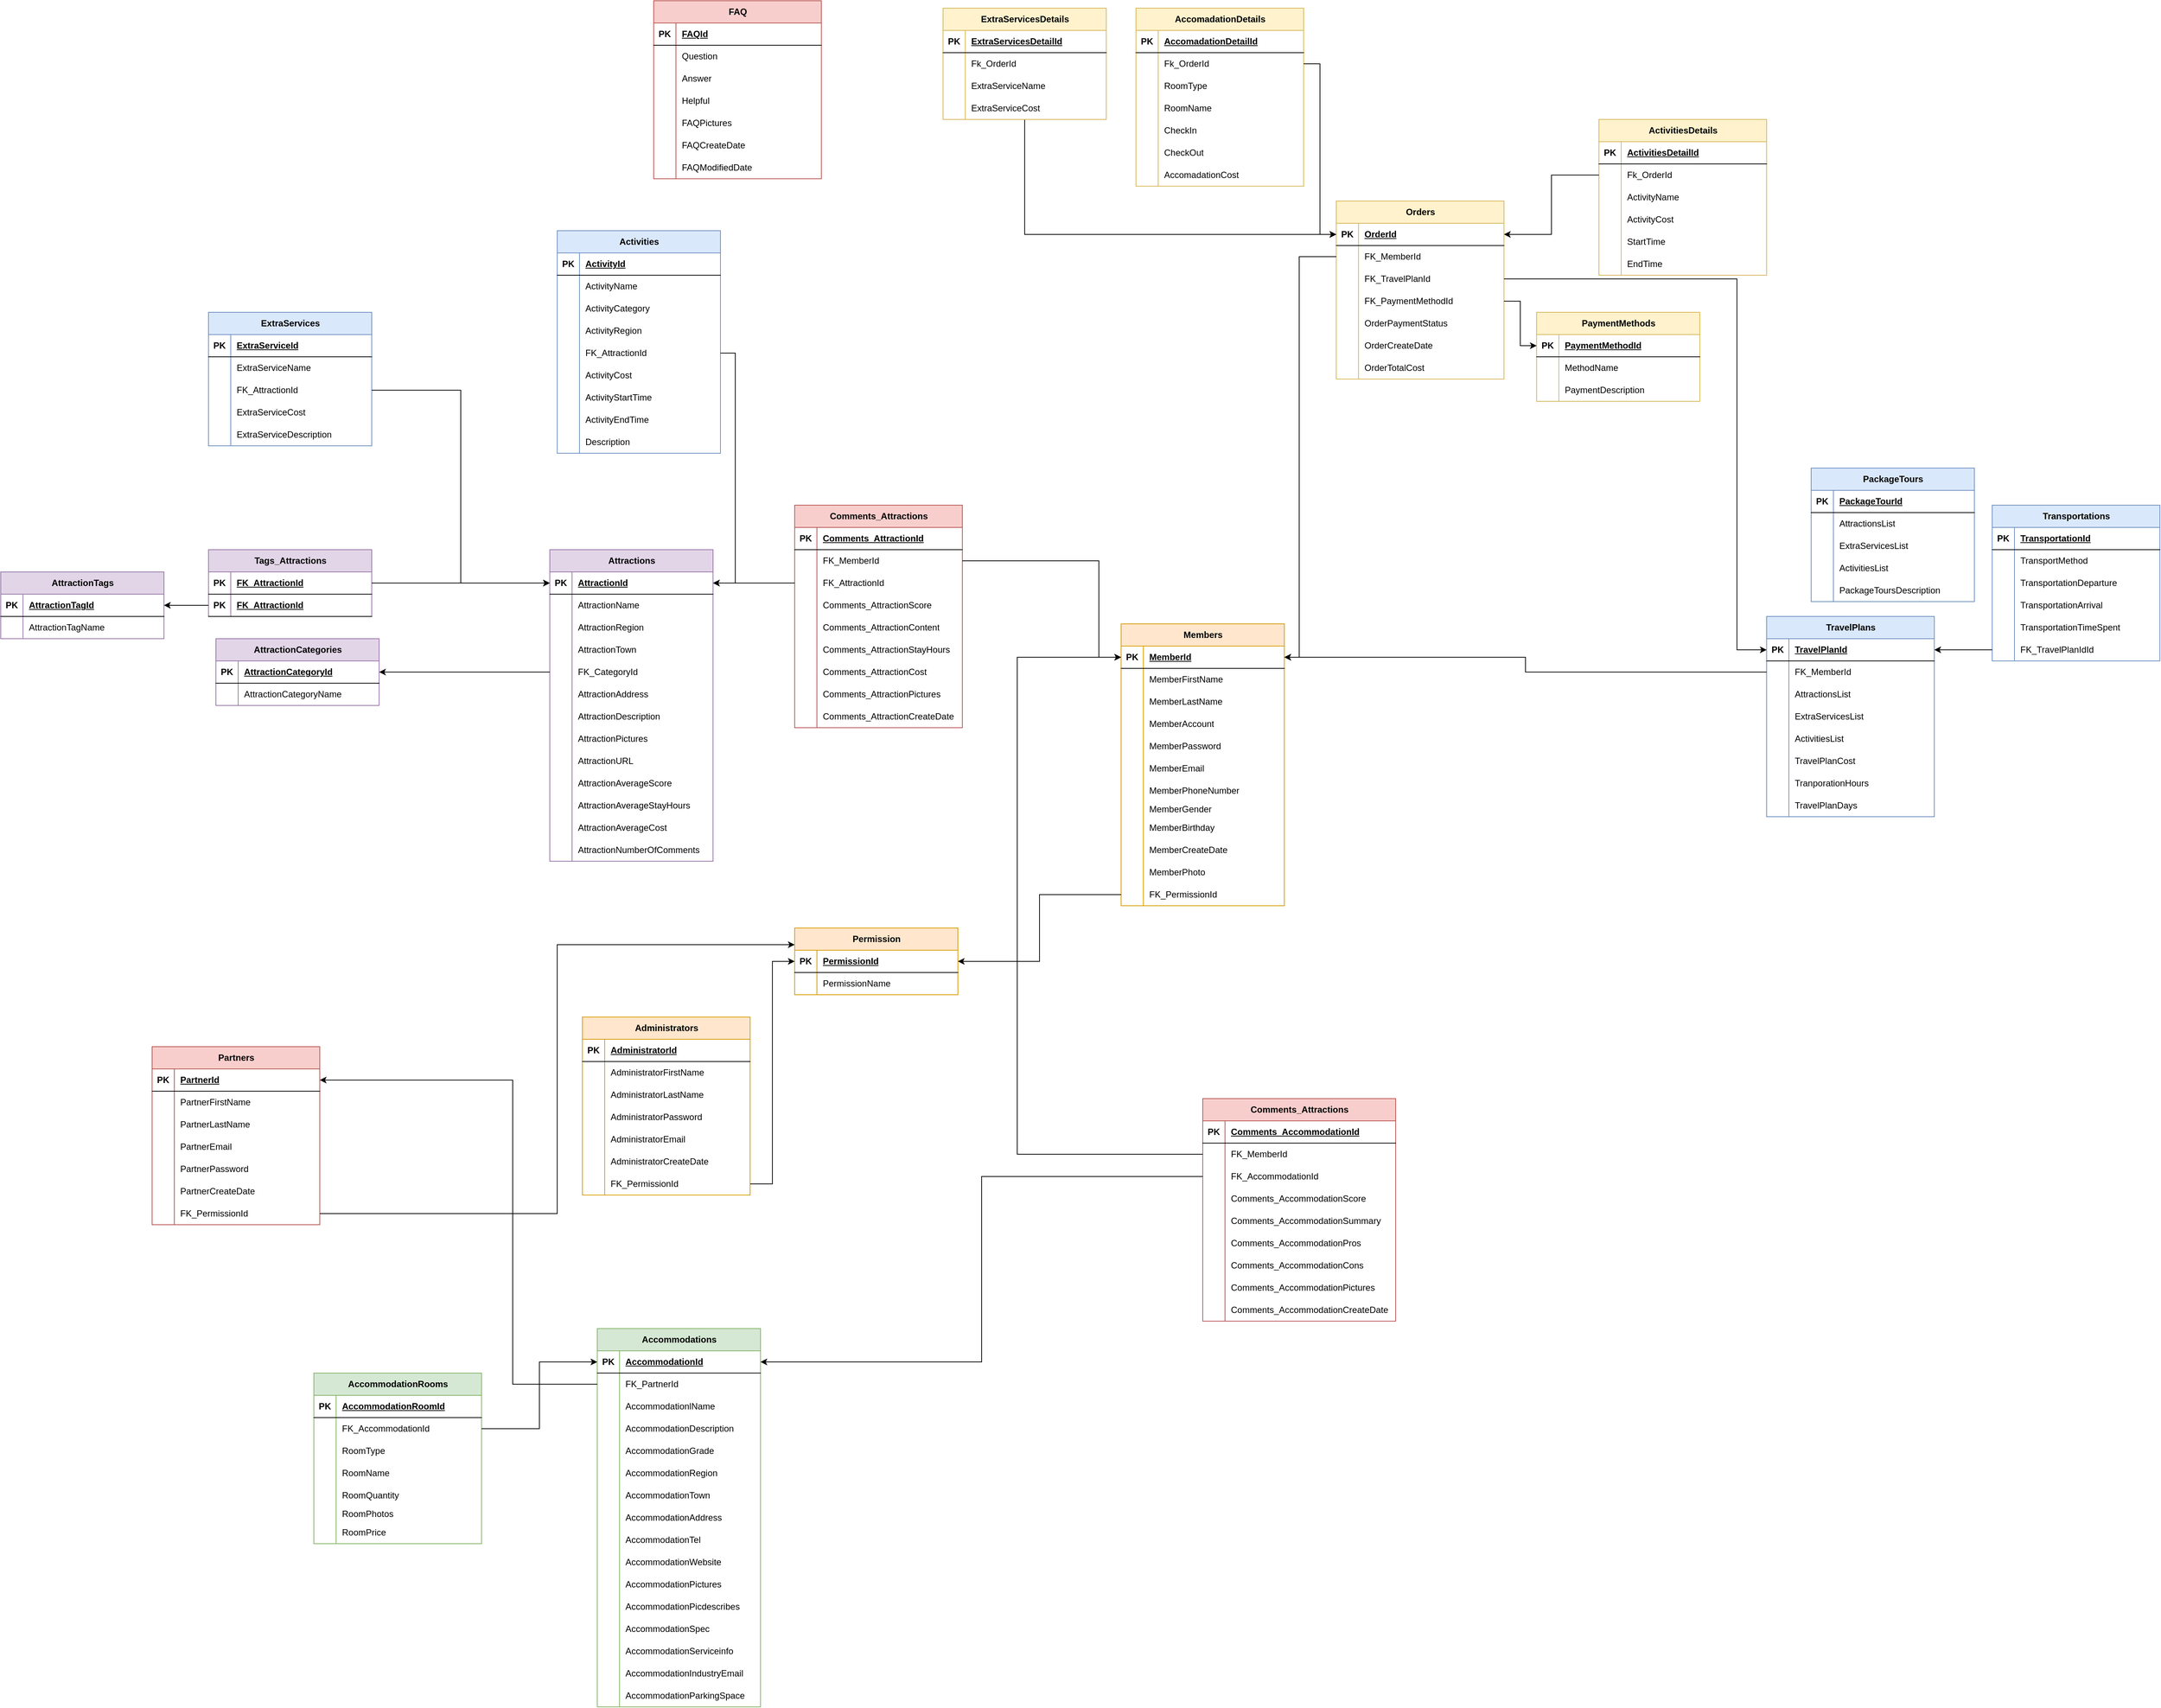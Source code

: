 <mxfile version="21.3.7" type="github">
  <diagram name="第 1 页" id="WFtb6BGqvICxzYtqbDIv">
    <mxGraphModel dx="5607" dy="3822" grid="1" gridSize="10" guides="1" tooltips="1" connect="1" arrows="1" fold="1" page="1" pageScale="1" pageWidth="827" pageHeight="1169" math="0" shadow="0">
      <root>
        <mxCell id="0" />
        <mxCell id="1" parent="0" />
        <mxCell id="X8zBvSqT35Ix6gxGrCm8-1" value="Attractions" style="shape=table;startSize=30;container=1;collapsible=1;childLayout=tableLayout;fixedRows=1;rowLines=0;fontStyle=1;align=center;resizeLast=1;html=1;fillColor=#e1d5e7;strokeColor=#9673a6;" vertex="1" parent="1">
          <mxGeometry x="530" y="470" width="220" height="420" as="geometry" />
        </mxCell>
        <mxCell id="X8zBvSqT35Ix6gxGrCm8-2" value="" style="shape=tableRow;horizontal=0;startSize=0;swimlaneHead=0;swimlaneBody=0;fillColor=none;collapsible=0;dropTarget=0;points=[[0,0.5],[1,0.5]];portConstraint=eastwest;top=0;left=0;right=0;bottom=1;" vertex="1" parent="X8zBvSqT35Ix6gxGrCm8-1">
          <mxGeometry y="30" width="220" height="30" as="geometry" />
        </mxCell>
        <mxCell id="X8zBvSqT35Ix6gxGrCm8-3" value="PK" style="shape=partialRectangle;connectable=0;fillColor=none;top=0;left=0;bottom=0;right=0;fontStyle=1;overflow=hidden;whiteSpace=wrap;html=1;" vertex="1" parent="X8zBvSqT35Ix6gxGrCm8-2">
          <mxGeometry width="30" height="30" as="geometry">
            <mxRectangle width="30" height="30" as="alternateBounds" />
          </mxGeometry>
        </mxCell>
        <mxCell id="X8zBvSqT35Ix6gxGrCm8-4" value="AttractionId" style="shape=partialRectangle;connectable=0;fillColor=none;top=0;left=0;bottom=0;right=0;align=left;spacingLeft=6;fontStyle=5;overflow=hidden;whiteSpace=wrap;html=1;" vertex="1" parent="X8zBvSqT35Ix6gxGrCm8-2">
          <mxGeometry x="30" width="190" height="30" as="geometry">
            <mxRectangle width="190" height="30" as="alternateBounds" />
          </mxGeometry>
        </mxCell>
        <mxCell id="X8zBvSqT35Ix6gxGrCm8-5" value="" style="shape=tableRow;horizontal=0;startSize=0;swimlaneHead=0;swimlaneBody=0;fillColor=none;collapsible=0;dropTarget=0;points=[[0,0.5],[1,0.5]];portConstraint=eastwest;top=0;left=0;right=0;bottom=0;" vertex="1" parent="X8zBvSqT35Ix6gxGrCm8-1">
          <mxGeometry y="60" width="220" height="30" as="geometry" />
        </mxCell>
        <mxCell id="X8zBvSqT35Ix6gxGrCm8-6" value="" style="shape=partialRectangle;connectable=0;fillColor=none;top=0;left=0;bottom=0;right=0;editable=1;overflow=hidden;whiteSpace=wrap;html=1;" vertex="1" parent="X8zBvSqT35Ix6gxGrCm8-5">
          <mxGeometry width="30" height="30" as="geometry">
            <mxRectangle width="30" height="30" as="alternateBounds" />
          </mxGeometry>
        </mxCell>
        <mxCell id="X8zBvSqT35Ix6gxGrCm8-7" value="AttractionName" style="shape=partialRectangle;connectable=0;fillColor=none;top=0;left=0;bottom=0;right=0;align=left;spacingLeft=6;overflow=hidden;whiteSpace=wrap;html=1;" vertex="1" parent="X8zBvSqT35Ix6gxGrCm8-5">
          <mxGeometry x="30" width="190" height="30" as="geometry">
            <mxRectangle width="190" height="30" as="alternateBounds" />
          </mxGeometry>
        </mxCell>
        <mxCell id="X8zBvSqT35Ix6gxGrCm8-8" value="" style="shape=tableRow;horizontal=0;startSize=0;swimlaneHead=0;swimlaneBody=0;fillColor=none;collapsible=0;dropTarget=0;points=[[0,0.5],[1,0.5]];portConstraint=eastwest;top=0;left=0;right=0;bottom=0;" vertex="1" parent="X8zBvSqT35Ix6gxGrCm8-1">
          <mxGeometry y="90" width="220" height="30" as="geometry" />
        </mxCell>
        <mxCell id="X8zBvSqT35Ix6gxGrCm8-9" value="" style="shape=partialRectangle;connectable=0;fillColor=none;top=0;left=0;bottom=0;right=0;editable=1;overflow=hidden;whiteSpace=wrap;html=1;" vertex="1" parent="X8zBvSqT35Ix6gxGrCm8-8">
          <mxGeometry width="30" height="30" as="geometry">
            <mxRectangle width="30" height="30" as="alternateBounds" />
          </mxGeometry>
        </mxCell>
        <mxCell id="X8zBvSqT35Ix6gxGrCm8-10" value="AttractionRegion" style="shape=partialRectangle;connectable=0;fillColor=none;top=0;left=0;bottom=0;right=0;align=left;spacingLeft=6;overflow=hidden;whiteSpace=wrap;html=1;" vertex="1" parent="X8zBvSqT35Ix6gxGrCm8-8">
          <mxGeometry x="30" width="190" height="30" as="geometry">
            <mxRectangle width="190" height="30" as="alternateBounds" />
          </mxGeometry>
        </mxCell>
        <mxCell id="X8zBvSqT35Ix6gxGrCm8-18" value="" style="shape=tableRow;horizontal=0;startSize=0;swimlaneHead=0;swimlaneBody=0;fillColor=none;collapsible=0;dropTarget=0;points=[[0,0.5],[1,0.5]];portConstraint=eastwest;top=0;left=0;right=0;bottom=0;" vertex="1" parent="X8zBvSqT35Ix6gxGrCm8-1">
          <mxGeometry y="120" width="220" height="30" as="geometry" />
        </mxCell>
        <mxCell id="X8zBvSqT35Ix6gxGrCm8-19" value="" style="shape=partialRectangle;connectable=0;fillColor=none;top=0;left=0;bottom=0;right=0;editable=1;overflow=hidden;whiteSpace=wrap;html=1;" vertex="1" parent="X8zBvSqT35Ix6gxGrCm8-18">
          <mxGeometry width="30" height="30" as="geometry">
            <mxRectangle width="30" height="30" as="alternateBounds" />
          </mxGeometry>
        </mxCell>
        <mxCell id="X8zBvSqT35Ix6gxGrCm8-20" value="AttractionTown" style="shape=partialRectangle;connectable=0;fillColor=none;top=0;left=0;bottom=0;right=0;align=left;spacingLeft=6;overflow=hidden;whiteSpace=wrap;html=1;" vertex="1" parent="X8zBvSqT35Ix6gxGrCm8-18">
          <mxGeometry x="30" width="190" height="30" as="geometry">
            <mxRectangle width="190" height="30" as="alternateBounds" />
          </mxGeometry>
        </mxCell>
        <mxCell id="X8zBvSqT35Ix6gxGrCm8-15" value="" style="shape=tableRow;horizontal=0;startSize=0;swimlaneHead=0;swimlaneBody=0;fillColor=none;collapsible=0;dropTarget=0;points=[[0,0.5],[1,0.5]];portConstraint=eastwest;top=0;left=0;right=0;bottom=0;" vertex="1" parent="X8zBvSqT35Ix6gxGrCm8-1">
          <mxGeometry y="150" width="220" height="30" as="geometry" />
        </mxCell>
        <mxCell id="X8zBvSqT35Ix6gxGrCm8-16" value="" style="shape=partialRectangle;connectable=0;fillColor=none;top=0;left=0;bottom=0;right=0;editable=1;overflow=hidden;whiteSpace=wrap;html=1;" vertex="1" parent="X8zBvSqT35Ix6gxGrCm8-15">
          <mxGeometry width="30" height="30" as="geometry">
            <mxRectangle width="30" height="30" as="alternateBounds" />
          </mxGeometry>
        </mxCell>
        <mxCell id="X8zBvSqT35Ix6gxGrCm8-17" value="FK_CategoryId" style="shape=partialRectangle;connectable=0;fillColor=none;top=0;left=0;bottom=0;right=0;align=left;spacingLeft=6;overflow=hidden;whiteSpace=wrap;html=1;" vertex="1" parent="X8zBvSqT35Ix6gxGrCm8-15">
          <mxGeometry x="30" width="190" height="30" as="geometry">
            <mxRectangle width="190" height="30" as="alternateBounds" />
          </mxGeometry>
        </mxCell>
        <mxCell id="X8zBvSqT35Ix6gxGrCm8-21" value="" style="shape=tableRow;horizontal=0;startSize=0;swimlaneHead=0;swimlaneBody=0;fillColor=none;collapsible=0;dropTarget=0;points=[[0,0.5],[1,0.5]];portConstraint=eastwest;top=0;left=0;right=0;bottom=0;" vertex="1" parent="X8zBvSqT35Ix6gxGrCm8-1">
          <mxGeometry y="180" width="220" height="30" as="geometry" />
        </mxCell>
        <mxCell id="X8zBvSqT35Ix6gxGrCm8-22" value="" style="shape=partialRectangle;connectable=0;fillColor=none;top=0;left=0;bottom=0;right=0;editable=1;overflow=hidden;whiteSpace=wrap;html=1;" vertex="1" parent="X8zBvSqT35Ix6gxGrCm8-21">
          <mxGeometry width="30" height="30" as="geometry">
            <mxRectangle width="30" height="30" as="alternateBounds" />
          </mxGeometry>
        </mxCell>
        <mxCell id="X8zBvSqT35Ix6gxGrCm8-23" value="AttractionAddress" style="shape=partialRectangle;connectable=0;fillColor=none;top=0;left=0;bottom=0;right=0;align=left;spacingLeft=6;overflow=hidden;whiteSpace=wrap;html=1;" vertex="1" parent="X8zBvSqT35Ix6gxGrCm8-21">
          <mxGeometry x="30" width="190" height="30" as="geometry">
            <mxRectangle width="190" height="30" as="alternateBounds" />
          </mxGeometry>
        </mxCell>
        <mxCell id="X8zBvSqT35Ix6gxGrCm8-24" value="" style="shape=tableRow;horizontal=0;startSize=0;swimlaneHead=0;swimlaneBody=0;fillColor=none;collapsible=0;dropTarget=0;points=[[0,0.5],[1,0.5]];portConstraint=eastwest;top=0;left=0;right=0;bottom=0;" vertex="1" parent="X8zBvSqT35Ix6gxGrCm8-1">
          <mxGeometry y="210" width="220" height="30" as="geometry" />
        </mxCell>
        <mxCell id="X8zBvSqT35Ix6gxGrCm8-25" value="" style="shape=partialRectangle;connectable=0;fillColor=none;top=0;left=0;bottom=0;right=0;editable=1;overflow=hidden;whiteSpace=wrap;html=1;" vertex="1" parent="X8zBvSqT35Ix6gxGrCm8-24">
          <mxGeometry width="30" height="30" as="geometry">
            <mxRectangle width="30" height="30" as="alternateBounds" />
          </mxGeometry>
        </mxCell>
        <mxCell id="X8zBvSqT35Ix6gxGrCm8-26" value="AttractionDescription" style="shape=partialRectangle;connectable=0;fillColor=none;top=0;left=0;bottom=0;right=0;align=left;spacingLeft=6;overflow=hidden;whiteSpace=wrap;html=1;" vertex="1" parent="X8zBvSqT35Ix6gxGrCm8-24">
          <mxGeometry x="30" width="190" height="30" as="geometry">
            <mxRectangle width="190" height="30" as="alternateBounds" />
          </mxGeometry>
        </mxCell>
        <mxCell id="X8zBvSqT35Ix6gxGrCm8-27" value="" style="shape=tableRow;horizontal=0;startSize=0;swimlaneHead=0;swimlaneBody=0;fillColor=none;collapsible=0;dropTarget=0;points=[[0,0.5],[1,0.5]];portConstraint=eastwest;top=0;left=0;right=0;bottom=0;" vertex="1" parent="X8zBvSqT35Ix6gxGrCm8-1">
          <mxGeometry y="240" width="220" height="30" as="geometry" />
        </mxCell>
        <mxCell id="X8zBvSqT35Ix6gxGrCm8-28" value="" style="shape=partialRectangle;connectable=0;fillColor=none;top=0;left=0;bottom=0;right=0;editable=1;overflow=hidden;whiteSpace=wrap;html=1;" vertex="1" parent="X8zBvSqT35Ix6gxGrCm8-27">
          <mxGeometry width="30" height="30" as="geometry">
            <mxRectangle width="30" height="30" as="alternateBounds" />
          </mxGeometry>
        </mxCell>
        <mxCell id="X8zBvSqT35Ix6gxGrCm8-29" value="AttractionPictures" style="shape=partialRectangle;connectable=0;fillColor=none;top=0;left=0;bottom=0;right=0;align=left;spacingLeft=6;overflow=hidden;whiteSpace=wrap;html=1;" vertex="1" parent="X8zBvSqT35Ix6gxGrCm8-27">
          <mxGeometry x="30" width="190" height="30" as="geometry">
            <mxRectangle width="190" height="30" as="alternateBounds" />
          </mxGeometry>
        </mxCell>
        <mxCell id="X8zBvSqT35Ix6gxGrCm8-30" value="" style="shape=tableRow;horizontal=0;startSize=0;swimlaneHead=0;swimlaneBody=0;fillColor=none;collapsible=0;dropTarget=0;points=[[0,0.5],[1,0.5]];portConstraint=eastwest;top=0;left=0;right=0;bottom=0;" vertex="1" parent="X8zBvSqT35Ix6gxGrCm8-1">
          <mxGeometry y="270" width="220" height="30" as="geometry" />
        </mxCell>
        <mxCell id="X8zBvSqT35Ix6gxGrCm8-31" value="" style="shape=partialRectangle;connectable=0;fillColor=none;top=0;left=0;bottom=0;right=0;editable=1;overflow=hidden;whiteSpace=wrap;html=1;" vertex="1" parent="X8zBvSqT35Ix6gxGrCm8-30">
          <mxGeometry width="30" height="30" as="geometry">
            <mxRectangle width="30" height="30" as="alternateBounds" />
          </mxGeometry>
        </mxCell>
        <mxCell id="X8zBvSqT35Ix6gxGrCm8-32" value="AttractionURL" style="shape=partialRectangle;connectable=0;fillColor=none;top=0;left=0;bottom=0;right=0;align=left;spacingLeft=6;overflow=hidden;whiteSpace=wrap;html=1;" vertex="1" parent="X8zBvSqT35Ix6gxGrCm8-30">
          <mxGeometry x="30" width="190" height="30" as="geometry">
            <mxRectangle width="190" height="30" as="alternateBounds" />
          </mxGeometry>
        </mxCell>
        <mxCell id="X8zBvSqT35Ix6gxGrCm8-33" value="" style="shape=tableRow;horizontal=0;startSize=0;swimlaneHead=0;swimlaneBody=0;fillColor=none;collapsible=0;dropTarget=0;points=[[0,0.5],[1,0.5]];portConstraint=eastwest;top=0;left=0;right=0;bottom=0;" vertex="1" parent="X8zBvSqT35Ix6gxGrCm8-1">
          <mxGeometry y="300" width="220" height="30" as="geometry" />
        </mxCell>
        <mxCell id="X8zBvSqT35Ix6gxGrCm8-34" value="" style="shape=partialRectangle;connectable=0;fillColor=none;top=0;left=0;bottom=0;right=0;editable=1;overflow=hidden;whiteSpace=wrap;html=1;" vertex="1" parent="X8zBvSqT35Ix6gxGrCm8-33">
          <mxGeometry width="30" height="30" as="geometry">
            <mxRectangle width="30" height="30" as="alternateBounds" />
          </mxGeometry>
        </mxCell>
        <mxCell id="X8zBvSqT35Ix6gxGrCm8-35" value="AttractionAverageScore" style="shape=partialRectangle;connectable=0;fillColor=none;top=0;left=0;bottom=0;right=0;align=left;spacingLeft=6;overflow=hidden;whiteSpace=wrap;html=1;" vertex="1" parent="X8zBvSqT35Ix6gxGrCm8-33">
          <mxGeometry x="30" width="190" height="30" as="geometry">
            <mxRectangle width="190" height="30" as="alternateBounds" />
          </mxGeometry>
        </mxCell>
        <mxCell id="X8zBvSqT35Ix6gxGrCm8-36" value="" style="shape=tableRow;horizontal=0;startSize=0;swimlaneHead=0;swimlaneBody=0;fillColor=none;collapsible=0;dropTarget=0;points=[[0,0.5],[1,0.5]];portConstraint=eastwest;top=0;left=0;right=0;bottom=0;" vertex="1" parent="X8zBvSqT35Ix6gxGrCm8-1">
          <mxGeometry y="330" width="220" height="30" as="geometry" />
        </mxCell>
        <mxCell id="X8zBvSqT35Ix6gxGrCm8-37" value="" style="shape=partialRectangle;connectable=0;fillColor=none;top=0;left=0;bottom=0;right=0;editable=1;overflow=hidden;whiteSpace=wrap;html=1;" vertex="1" parent="X8zBvSqT35Ix6gxGrCm8-36">
          <mxGeometry width="30" height="30" as="geometry">
            <mxRectangle width="30" height="30" as="alternateBounds" />
          </mxGeometry>
        </mxCell>
        <mxCell id="X8zBvSqT35Ix6gxGrCm8-38" value="AttractionAverageStayHours" style="shape=partialRectangle;connectable=0;fillColor=none;top=0;left=0;bottom=0;right=0;align=left;spacingLeft=6;overflow=hidden;whiteSpace=wrap;html=1;" vertex="1" parent="X8zBvSqT35Ix6gxGrCm8-36">
          <mxGeometry x="30" width="190" height="30" as="geometry">
            <mxRectangle width="190" height="30" as="alternateBounds" />
          </mxGeometry>
        </mxCell>
        <mxCell id="X8zBvSqT35Ix6gxGrCm8-39" value="" style="shape=tableRow;horizontal=0;startSize=0;swimlaneHead=0;swimlaneBody=0;fillColor=none;collapsible=0;dropTarget=0;points=[[0,0.5],[1,0.5]];portConstraint=eastwest;top=0;left=0;right=0;bottom=0;" vertex="1" parent="X8zBvSqT35Ix6gxGrCm8-1">
          <mxGeometry y="360" width="220" height="30" as="geometry" />
        </mxCell>
        <mxCell id="X8zBvSqT35Ix6gxGrCm8-40" value="" style="shape=partialRectangle;connectable=0;fillColor=none;top=0;left=0;bottom=0;right=0;editable=1;overflow=hidden;whiteSpace=wrap;html=1;" vertex="1" parent="X8zBvSqT35Ix6gxGrCm8-39">
          <mxGeometry width="30" height="30" as="geometry">
            <mxRectangle width="30" height="30" as="alternateBounds" />
          </mxGeometry>
        </mxCell>
        <mxCell id="X8zBvSqT35Ix6gxGrCm8-41" value="AttractionAverageCost" style="shape=partialRectangle;connectable=0;fillColor=none;top=0;left=0;bottom=0;right=0;align=left;spacingLeft=6;overflow=hidden;whiteSpace=wrap;html=1;" vertex="1" parent="X8zBvSqT35Ix6gxGrCm8-39">
          <mxGeometry x="30" width="190" height="30" as="geometry">
            <mxRectangle width="190" height="30" as="alternateBounds" />
          </mxGeometry>
        </mxCell>
        <mxCell id="X8zBvSqT35Ix6gxGrCm8-11" value="" style="shape=tableRow;horizontal=0;startSize=0;swimlaneHead=0;swimlaneBody=0;fillColor=none;collapsible=0;dropTarget=0;points=[[0,0.5],[1,0.5]];portConstraint=eastwest;top=0;left=0;right=0;bottom=0;" vertex="1" parent="X8zBvSqT35Ix6gxGrCm8-1">
          <mxGeometry y="390" width="220" height="30" as="geometry" />
        </mxCell>
        <mxCell id="X8zBvSqT35Ix6gxGrCm8-12" value="" style="shape=partialRectangle;connectable=0;fillColor=none;top=0;left=0;bottom=0;right=0;editable=1;overflow=hidden;whiteSpace=wrap;html=1;" vertex="1" parent="X8zBvSqT35Ix6gxGrCm8-11">
          <mxGeometry width="30" height="30" as="geometry">
            <mxRectangle width="30" height="30" as="alternateBounds" />
          </mxGeometry>
        </mxCell>
        <mxCell id="X8zBvSqT35Ix6gxGrCm8-13" value="AttractionNumberOfComments" style="shape=partialRectangle;connectable=0;fillColor=none;top=0;left=0;bottom=0;right=0;align=left;spacingLeft=6;overflow=hidden;whiteSpace=wrap;html=1;" vertex="1" parent="X8zBvSqT35Ix6gxGrCm8-11">
          <mxGeometry x="30" width="190" height="30" as="geometry">
            <mxRectangle width="190" height="30" as="alternateBounds" />
          </mxGeometry>
        </mxCell>
        <mxCell id="X8zBvSqT35Ix6gxGrCm8-42" value="AttractionCategories" style="shape=table;startSize=30;container=1;collapsible=1;childLayout=tableLayout;fixedRows=1;rowLines=0;fontStyle=1;align=center;resizeLast=1;html=1;fillColor=#e1d5e7;strokeColor=#9673a6;" vertex="1" parent="1">
          <mxGeometry x="80" y="590" width="220" height="90" as="geometry" />
        </mxCell>
        <mxCell id="X8zBvSqT35Ix6gxGrCm8-43" value="" style="shape=tableRow;horizontal=0;startSize=0;swimlaneHead=0;swimlaneBody=0;fillColor=none;collapsible=0;dropTarget=0;points=[[0,0.5],[1,0.5]];portConstraint=eastwest;top=0;left=0;right=0;bottom=1;" vertex="1" parent="X8zBvSqT35Ix6gxGrCm8-42">
          <mxGeometry y="30" width="220" height="30" as="geometry" />
        </mxCell>
        <mxCell id="X8zBvSqT35Ix6gxGrCm8-44" value="PK" style="shape=partialRectangle;connectable=0;fillColor=none;top=0;left=0;bottom=0;right=0;fontStyle=1;overflow=hidden;whiteSpace=wrap;html=1;" vertex="1" parent="X8zBvSqT35Ix6gxGrCm8-43">
          <mxGeometry width="30" height="30" as="geometry">
            <mxRectangle width="30" height="30" as="alternateBounds" />
          </mxGeometry>
        </mxCell>
        <mxCell id="X8zBvSqT35Ix6gxGrCm8-45" value="AttractionCategoryId" style="shape=partialRectangle;connectable=0;fillColor=none;top=0;left=0;bottom=0;right=0;align=left;spacingLeft=6;fontStyle=5;overflow=hidden;whiteSpace=wrap;html=1;" vertex="1" parent="X8zBvSqT35Ix6gxGrCm8-43">
          <mxGeometry x="30" width="190" height="30" as="geometry">
            <mxRectangle width="190" height="30" as="alternateBounds" />
          </mxGeometry>
        </mxCell>
        <mxCell id="X8zBvSqT35Ix6gxGrCm8-46" value="" style="shape=tableRow;horizontal=0;startSize=0;swimlaneHead=0;swimlaneBody=0;fillColor=none;collapsible=0;dropTarget=0;points=[[0,0.5],[1,0.5]];portConstraint=eastwest;top=0;left=0;right=0;bottom=0;" vertex="1" parent="X8zBvSqT35Ix6gxGrCm8-42">
          <mxGeometry y="60" width="220" height="30" as="geometry" />
        </mxCell>
        <mxCell id="X8zBvSqT35Ix6gxGrCm8-47" value="" style="shape=partialRectangle;connectable=0;fillColor=none;top=0;left=0;bottom=0;right=0;editable=1;overflow=hidden;whiteSpace=wrap;html=1;" vertex="1" parent="X8zBvSqT35Ix6gxGrCm8-46">
          <mxGeometry width="30" height="30" as="geometry">
            <mxRectangle width="30" height="30" as="alternateBounds" />
          </mxGeometry>
        </mxCell>
        <mxCell id="X8zBvSqT35Ix6gxGrCm8-48" value="AttractionCategoryName" style="shape=partialRectangle;connectable=0;fillColor=none;top=0;left=0;bottom=0;right=0;align=left;spacingLeft=6;overflow=hidden;whiteSpace=wrap;html=1;" vertex="1" parent="X8zBvSqT35Ix6gxGrCm8-46">
          <mxGeometry x="30" width="190" height="30" as="geometry">
            <mxRectangle width="190" height="30" as="alternateBounds" />
          </mxGeometry>
        </mxCell>
        <mxCell id="X8zBvSqT35Ix6gxGrCm8-84" value="Tags_Attractions" style="shape=table;startSize=30;container=1;collapsible=1;childLayout=tableLayout;fixedRows=1;rowLines=0;fontStyle=1;align=center;resizeLast=1;html=1;fillColor=#e1d5e7;strokeColor=#9673a6;" vertex="1" parent="1">
          <mxGeometry x="70" y="470" width="220" height="90" as="geometry" />
        </mxCell>
        <mxCell id="X8zBvSqT35Ix6gxGrCm8-99" value="" style="shape=tableRow;horizontal=0;startSize=0;swimlaneHead=0;swimlaneBody=0;fillColor=none;collapsible=0;dropTarget=0;points=[[0,0.5],[1,0.5]];portConstraint=eastwest;top=0;left=0;right=0;bottom=1;" vertex="1" parent="X8zBvSqT35Ix6gxGrCm8-84">
          <mxGeometry y="30" width="220" height="30" as="geometry" />
        </mxCell>
        <mxCell id="X8zBvSqT35Ix6gxGrCm8-100" value="PK" style="shape=partialRectangle;connectable=0;fillColor=none;top=0;left=0;bottom=0;right=0;fontStyle=1;overflow=hidden;whiteSpace=wrap;html=1;" vertex="1" parent="X8zBvSqT35Ix6gxGrCm8-99">
          <mxGeometry width="30" height="30" as="geometry">
            <mxRectangle width="30" height="30" as="alternateBounds" />
          </mxGeometry>
        </mxCell>
        <mxCell id="X8zBvSqT35Ix6gxGrCm8-101" value="FK_AttractionId" style="shape=partialRectangle;connectable=0;fillColor=none;top=0;left=0;bottom=0;right=0;align=left;spacingLeft=6;fontStyle=5;overflow=hidden;whiteSpace=wrap;html=1;" vertex="1" parent="X8zBvSqT35Ix6gxGrCm8-99">
          <mxGeometry x="30" width="190" height="30" as="geometry">
            <mxRectangle width="190" height="30" as="alternateBounds" />
          </mxGeometry>
        </mxCell>
        <mxCell id="X8zBvSqT35Ix6gxGrCm8-85" value="" style="shape=tableRow;horizontal=0;startSize=0;swimlaneHead=0;swimlaneBody=0;fillColor=none;collapsible=0;dropTarget=0;points=[[0,0.5],[1,0.5]];portConstraint=eastwest;top=0;left=0;right=0;bottom=1;" vertex="1" parent="X8zBvSqT35Ix6gxGrCm8-84">
          <mxGeometry y="60" width="220" height="30" as="geometry" />
        </mxCell>
        <mxCell id="X8zBvSqT35Ix6gxGrCm8-86" value="PK" style="shape=partialRectangle;connectable=0;fillColor=none;top=0;left=0;bottom=0;right=0;fontStyle=1;overflow=hidden;whiteSpace=wrap;html=1;" vertex="1" parent="X8zBvSqT35Ix6gxGrCm8-85">
          <mxGeometry width="30" height="30" as="geometry">
            <mxRectangle width="30" height="30" as="alternateBounds" />
          </mxGeometry>
        </mxCell>
        <mxCell id="X8zBvSqT35Ix6gxGrCm8-87" value="FK_AttractionId" style="shape=partialRectangle;connectable=0;fillColor=none;top=0;left=0;bottom=0;right=0;align=left;spacingLeft=6;fontStyle=5;overflow=hidden;whiteSpace=wrap;html=1;" vertex="1" parent="X8zBvSqT35Ix6gxGrCm8-85">
          <mxGeometry x="30" width="190" height="30" as="geometry">
            <mxRectangle width="190" height="30" as="alternateBounds" />
          </mxGeometry>
        </mxCell>
        <mxCell id="X8zBvSqT35Ix6gxGrCm8-91" value="AttractionTags" style="shape=table;startSize=30;container=1;collapsible=1;childLayout=tableLayout;fixedRows=1;rowLines=0;fontStyle=1;align=center;resizeLast=1;html=1;fillColor=#e1d5e7;strokeColor=#9673a6;" vertex="1" parent="1">
          <mxGeometry x="-210" y="500" width="220" height="90" as="geometry" />
        </mxCell>
        <mxCell id="X8zBvSqT35Ix6gxGrCm8-92" value="" style="shape=tableRow;horizontal=0;startSize=0;swimlaneHead=0;swimlaneBody=0;fillColor=none;collapsible=0;dropTarget=0;points=[[0,0.5],[1,0.5]];portConstraint=eastwest;top=0;left=0;right=0;bottom=1;" vertex="1" parent="X8zBvSqT35Ix6gxGrCm8-91">
          <mxGeometry y="30" width="220" height="30" as="geometry" />
        </mxCell>
        <mxCell id="X8zBvSqT35Ix6gxGrCm8-93" value="PK" style="shape=partialRectangle;connectable=0;fillColor=none;top=0;left=0;bottom=0;right=0;fontStyle=1;overflow=hidden;whiteSpace=wrap;html=1;" vertex="1" parent="X8zBvSqT35Ix6gxGrCm8-92">
          <mxGeometry width="30" height="30" as="geometry">
            <mxRectangle width="30" height="30" as="alternateBounds" />
          </mxGeometry>
        </mxCell>
        <mxCell id="X8zBvSqT35Ix6gxGrCm8-94" value="AttractionTagId" style="shape=partialRectangle;connectable=0;fillColor=none;top=0;left=0;bottom=0;right=0;align=left;spacingLeft=6;fontStyle=5;overflow=hidden;whiteSpace=wrap;html=1;" vertex="1" parent="X8zBvSqT35Ix6gxGrCm8-92">
          <mxGeometry x="30" width="190" height="30" as="geometry">
            <mxRectangle width="190" height="30" as="alternateBounds" />
          </mxGeometry>
        </mxCell>
        <mxCell id="X8zBvSqT35Ix6gxGrCm8-95" value="" style="shape=tableRow;horizontal=0;startSize=0;swimlaneHead=0;swimlaneBody=0;fillColor=none;collapsible=0;dropTarget=0;points=[[0,0.5],[1,0.5]];portConstraint=eastwest;top=0;left=0;right=0;bottom=0;" vertex="1" parent="X8zBvSqT35Ix6gxGrCm8-91">
          <mxGeometry y="60" width="220" height="30" as="geometry" />
        </mxCell>
        <mxCell id="X8zBvSqT35Ix6gxGrCm8-96" value="" style="shape=partialRectangle;connectable=0;fillColor=none;top=0;left=0;bottom=0;right=0;editable=1;overflow=hidden;whiteSpace=wrap;html=1;" vertex="1" parent="X8zBvSqT35Ix6gxGrCm8-95">
          <mxGeometry width="30" height="30" as="geometry">
            <mxRectangle width="30" height="30" as="alternateBounds" />
          </mxGeometry>
        </mxCell>
        <mxCell id="X8zBvSqT35Ix6gxGrCm8-97" value="AttractionTagName" style="shape=partialRectangle;connectable=0;fillColor=none;top=0;left=0;bottom=0;right=0;align=left;spacingLeft=6;overflow=hidden;whiteSpace=wrap;html=1;" vertex="1" parent="X8zBvSqT35Ix6gxGrCm8-95">
          <mxGeometry x="30" width="190" height="30" as="geometry">
            <mxRectangle width="190" height="30" as="alternateBounds" />
          </mxGeometry>
        </mxCell>
        <mxCell id="X8zBvSqT35Ix6gxGrCm8-105" style="edgeStyle=orthogonalEdgeStyle;rounded=0;orthogonalLoop=1;jettySize=auto;html=1;exitX=1;exitY=0.5;exitDx=0;exitDy=0;entryX=0;entryY=0.5;entryDx=0;entryDy=0;" edge="1" parent="1" source="X8zBvSqT35Ix6gxGrCm8-99" target="X8zBvSqT35Ix6gxGrCm8-2">
          <mxGeometry relative="1" as="geometry" />
        </mxCell>
        <mxCell id="X8zBvSqT35Ix6gxGrCm8-106" value="ExtraServices" style="shape=table;startSize=30;container=1;collapsible=1;childLayout=tableLayout;fixedRows=1;rowLines=0;fontStyle=1;align=center;resizeLast=1;html=1;fillColor=#dae8fc;strokeColor=#6c8ebf;" vertex="1" parent="1">
          <mxGeometry x="70" y="150" width="220" height="180" as="geometry" />
        </mxCell>
        <mxCell id="X8zBvSqT35Ix6gxGrCm8-107" value="" style="shape=tableRow;horizontal=0;startSize=0;swimlaneHead=0;swimlaneBody=0;fillColor=none;collapsible=0;dropTarget=0;points=[[0,0.5],[1,0.5]];portConstraint=eastwest;top=0;left=0;right=0;bottom=1;" vertex="1" parent="X8zBvSqT35Ix6gxGrCm8-106">
          <mxGeometry y="30" width="220" height="30" as="geometry" />
        </mxCell>
        <mxCell id="X8zBvSqT35Ix6gxGrCm8-108" value="PK" style="shape=partialRectangle;connectable=0;fillColor=none;top=0;left=0;bottom=0;right=0;fontStyle=1;overflow=hidden;whiteSpace=wrap;html=1;" vertex="1" parent="X8zBvSqT35Ix6gxGrCm8-107">
          <mxGeometry width="30" height="30" as="geometry">
            <mxRectangle width="30" height="30" as="alternateBounds" />
          </mxGeometry>
        </mxCell>
        <mxCell id="X8zBvSqT35Ix6gxGrCm8-109" value="ExtraServiceId" style="shape=partialRectangle;connectable=0;fillColor=none;top=0;left=0;bottom=0;right=0;align=left;spacingLeft=6;fontStyle=5;overflow=hidden;whiteSpace=wrap;html=1;" vertex="1" parent="X8zBvSqT35Ix6gxGrCm8-107">
          <mxGeometry x="30" width="190" height="30" as="geometry">
            <mxRectangle width="190" height="30" as="alternateBounds" />
          </mxGeometry>
        </mxCell>
        <mxCell id="X8zBvSqT35Ix6gxGrCm8-110" value="" style="shape=tableRow;horizontal=0;startSize=0;swimlaneHead=0;swimlaneBody=0;fillColor=none;collapsible=0;dropTarget=0;points=[[0,0.5],[1,0.5]];portConstraint=eastwest;top=0;left=0;right=0;bottom=0;" vertex="1" parent="X8zBvSqT35Ix6gxGrCm8-106">
          <mxGeometry y="60" width="220" height="30" as="geometry" />
        </mxCell>
        <mxCell id="X8zBvSqT35Ix6gxGrCm8-111" value="" style="shape=partialRectangle;connectable=0;fillColor=none;top=0;left=0;bottom=0;right=0;editable=1;overflow=hidden;whiteSpace=wrap;html=1;" vertex="1" parent="X8zBvSqT35Ix6gxGrCm8-110">
          <mxGeometry width="30" height="30" as="geometry">
            <mxRectangle width="30" height="30" as="alternateBounds" />
          </mxGeometry>
        </mxCell>
        <mxCell id="X8zBvSqT35Ix6gxGrCm8-112" value="ExtraServiceName" style="shape=partialRectangle;connectable=0;fillColor=none;top=0;left=0;bottom=0;right=0;align=left;spacingLeft=6;overflow=hidden;whiteSpace=wrap;html=1;" vertex="1" parent="X8zBvSqT35Ix6gxGrCm8-110">
          <mxGeometry x="30" width="190" height="30" as="geometry">
            <mxRectangle width="190" height="30" as="alternateBounds" />
          </mxGeometry>
        </mxCell>
        <mxCell id="X8zBvSqT35Ix6gxGrCm8-113" value="" style="shape=tableRow;horizontal=0;startSize=0;swimlaneHead=0;swimlaneBody=0;fillColor=none;collapsible=0;dropTarget=0;points=[[0,0.5],[1,0.5]];portConstraint=eastwest;top=0;left=0;right=0;bottom=0;" vertex="1" parent="X8zBvSqT35Ix6gxGrCm8-106">
          <mxGeometry y="90" width="220" height="30" as="geometry" />
        </mxCell>
        <mxCell id="X8zBvSqT35Ix6gxGrCm8-114" value="" style="shape=partialRectangle;connectable=0;fillColor=none;top=0;left=0;bottom=0;right=0;editable=1;overflow=hidden;whiteSpace=wrap;html=1;" vertex="1" parent="X8zBvSqT35Ix6gxGrCm8-113">
          <mxGeometry width="30" height="30" as="geometry">
            <mxRectangle width="30" height="30" as="alternateBounds" />
          </mxGeometry>
        </mxCell>
        <mxCell id="X8zBvSqT35Ix6gxGrCm8-115" value="FK_AttractionId" style="shape=partialRectangle;connectable=0;fillColor=none;top=0;left=0;bottom=0;right=0;align=left;spacingLeft=6;overflow=hidden;whiteSpace=wrap;html=1;" vertex="1" parent="X8zBvSqT35Ix6gxGrCm8-113">
          <mxGeometry x="30" width="190" height="30" as="geometry">
            <mxRectangle width="190" height="30" as="alternateBounds" />
          </mxGeometry>
        </mxCell>
        <mxCell id="X8zBvSqT35Ix6gxGrCm8-116" value="" style="shape=tableRow;horizontal=0;startSize=0;swimlaneHead=0;swimlaneBody=0;fillColor=none;collapsible=0;dropTarget=0;points=[[0,0.5],[1,0.5]];portConstraint=eastwest;top=0;left=0;right=0;bottom=0;" vertex="1" parent="X8zBvSqT35Ix6gxGrCm8-106">
          <mxGeometry y="120" width="220" height="30" as="geometry" />
        </mxCell>
        <mxCell id="X8zBvSqT35Ix6gxGrCm8-117" value="" style="shape=partialRectangle;connectable=0;fillColor=none;top=0;left=0;bottom=0;right=0;editable=1;overflow=hidden;whiteSpace=wrap;html=1;" vertex="1" parent="X8zBvSqT35Ix6gxGrCm8-116">
          <mxGeometry width="30" height="30" as="geometry">
            <mxRectangle width="30" height="30" as="alternateBounds" />
          </mxGeometry>
        </mxCell>
        <mxCell id="X8zBvSqT35Ix6gxGrCm8-118" value="ExtraServiceCost" style="shape=partialRectangle;connectable=0;fillColor=none;top=0;left=0;bottom=0;right=0;align=left;spacingLeft=6;overflow=hidden;whiteSpace=wrap;html=1;" vertex="1" parent="X8zBvSqT35Ix6gxGrCm8-116">
          <mxGeometry x="30" width="190" height="30" as="geometry">
            <mxRectangle width="190" height="30" as="alternateBounds" />
          </mxGeometry>
        </mxCell>
        <mxCell id="X8zBvSqT35Ix6gxGrCm8-119" value="" style="shape=tableRow;horizontal=0;startSize=0;swimlaneHead=0;swimlaneBody=0;fillColor=none;collapsible=0;dropTarget=0;points=[[0,0.5],[1,0.5]];portConstraint=eastwest;top=0;left=0;right=0;bottom=0;" vertex="1" parent="X8zBvSqT35Ix6gxGrCm8-106">
          <mxGeometry y="150" width="220" height="30" as="geometry" />
        </mxCell>
        <mxCell id="X8zBvSqT35Ix6gxGrCm8-120" value="" style="shape=partialRectangle;connectable=0;fillColor=none;top=0;left=0;bottom=0;right=0;editable=1;overflow=hidden;whiteSpace=wrap;html=1;" vertex="1" parent="X8zBvSqT35Ix6gxGrCm8-119">
          <mxGeometry width="30" height="30" as="geometry">
            <mxRectangle width="30" height="30" as="alternateBounds" />
          </mxGeometry>
        </mxCell>
        <mxCell id="X8zBvSqT35Ix6gxGrCm8-121" value="ExtraServiceDescription" style="shape=partialRectangle;connectable=0;fillColor=none;top=0;left=0;bottom=0;right=0;align=left;spacingLeft=6;overflow=hidden;whiteSpace=wrap;html=1;" vertex="1" parent="X8zBvSqT35Ix6gxGrCm8-119">
          <mxGeometry x="30" width="190" height="30" as="geometry">
            <mxRectangle width="190" height="30" as="alternateBounds" />
          </mxGeometry>
        </mxCell>
        <mxCell id="X8zBvSqT35Ix6gxGrCm8-147" value="Activities" style="shape=table;startSize=30;container=1;collapsible=1;childLayout=tableLayout;fixedRows=1;rowLines=0;fontStyle=1;align=center;resizeLast=1;html=1;fillColor=#dae8fc;strokeColor=#6c8ebf;" vertex="1" parent="1">
          <mxGeometry x="540" y="40" width="220" height="300" as="geometry" />
        </mxCell>
        <mxCell id="X8zBvSqT35Ix6gxGrCm8-148" value="" style="shape=tableRow;horizontal=0;startSize=0;swimlaneHead=0;swimlaneBody=0;fillColor=none;collapsible=0;dropTarget=0;points=[[0,0.5],[1,0.5]];portConstraint=eastwest;top=0;left=0;right=0;bottom=1;" vertex="1" parent="X8zBvSqT35Ix6gxGrCm8-147">
          <mxGeometry y="30" width="220" height="30" as="geometry" />
        </mxCell>
        <mxCell id="X8zBvSqT35Ix6gxGrCm8-149" value="PK" style="shape=partialRectangle;connectable=0;fillColor=none;top=0;left=0;bottom=0;right=0;fontStyle=1;overflow=hidden;whiteSpace=wrap;html=1;" vertex="1" parent="X8zBvSqT35Ix6gxGrCm8-148">
          <mxGeometry width="30" height="30" as="geometry">
            <mxRectangle width="30" height="30" as="alternateBounds" />
          </mxGeometry>
        </mxCell>
        <mxCell id="X8zBvSqT35Ix6gxGrCm8-150" value="ActivityId" style="shape=partialRectangle;connectable=0;fillColor=none;top=0;left=0;bottom=0;right=0;align=left;spacingLeft=6;fontStyle=5;overflow=hidden;whiteSpace=wrap;html=1;" vertex="1" parent="X8zBvSqT35Ix6gxGrCm8-148">
          <mxGeometry x="30" width="190" height="30" as="geometry">
            <mxRectangle width="190" height="30" as="alternateBounds" />
          </mxGeometry>
        </mxCell>
        <mxCell id="X8zBvSqT35Ix6gxGrCm8-151" value="" style="shape=tableRow;horizontal=0;startSize=0;swimlaneHead=0;swimlaneBody=0;fillColor=none;collapsible=0;dropTarget=0;points=[[0,0.5],[1,0.5]];portConstraint=eastwest;top=0;left=0;right=0;bottom=0;" vertex="1" parent="X8zBvSqT35Ix6gxGrCm8-147">
          <mxGeometry y="60" width="220" height="30" as="geometry" />
        </mxCell>
        <mxCell id="X8zBvSqT35Ix6gxGrCm8-152" value="" style="shape=partialRectangle;connectable=0;fillColor=none;top=0;left=0;bottom=0;right=0;editable=1;overflow=hidden;whiteSpace=wrap;html=1;" vertex="1" parent="X8zBvSqT35Ix6gxGrCm8-151">
          <mxGeometry width="30" height="30" as="geometry">
            <mxRectangle width="30" height="30" as="alternateBounds" />
          </mxGeometry>
        </mxCell>
        <mxCell id="X8zBvSqT35Ix6gxGrCm8-153" value="ActivityName" style="shape=partialRectangle;connectable=0;fillColor=none;top=0;left=0;bottom=0;right=0;align=left;spacingLeft=6;overflow=hidden;whiteSpace=wrap;html=1;" vertex="1" parent="X8zBvSqT35Ix6gxGrCm8-151">
          <mxGeometry x="30" width="190" height="30" as="geometry">
            <mxRectangle width="190" height="30" as="alternateBounds" />
          </mxGeometry>
        </mxCell>
        <mxCell id="X8zBvSqT35Ix6gxGrCm8-154" value="" style="shape=tableRow;horizontal=0;startSize=0;swimlaneHead=0;swimlaneBody=0;fillColor=none;collapsible=0;dropTarget=0;points=[[0,0.5],[1,0.5]];portConstraint=eastwest;top=0;left=0;right=0;bottom=0;" vertex="1" parent="X8zBvSqT35Ix6gxGrCm8-147">
          <mxGeometry y="90" width="220" height="30" as="geometry" />
        </mxCell>
        <mxCell id="X8zBvSqT35Ix6gxGrCm8-155" value="" style="shape=partialRectangle;connectable=0;fillColor=none;top=0;left=0;bottom=0;right=0;editable=1;overflow=hidden;whiteSpace=wrap;html=1;" vertex="1" parent="X8zBvSqT35Ix6gxGrCm8-154">
          <mxGeometry width="30" height="30" as="geometry">
            <mxRectangle width="30" height="30" as="alternateBounds" />
          </mxGeometry>
        </mxCell>
        <mxCell id="X8zBvSqT35Ix6gxGrCm8-156" value="ActivityCategory" style="shape=partialRectangle;connectable=0;fillColor=none;top=0;left=0;bottom=0;right=0;align=left;spacingLeft=6;overflow=hidden;whiteSpace=wrap;html=1;" vertex="1" parent="X8zBvSqT35Ix6gxGrCm8-154">
          <mxGeometry x="30" width="190" height="30" as="geometry">
            <mxRectangle width="190" height="30" as="alternateBounds" />
          </mxGeometry>
        </mxCell>
        <mxCell id="X8zBvSqT35Ix6gxGrCm8-157" value="" style="shape=tableRow;horizontal=0;startSize=0;swimlaneHead=0;swimlaneBody=0;fillColor=none;collapsible=0;dropTarget=0;points=[[0,0.5],[1,0.5]];portConstraint=eastwest;top=0;left=0;right=0;bottom=0;" vertex="1" parent="X8zBvSqT35Ix6gxGrCm8-147">
          <mxGeometry y="120" width="220" height="30" as="geometry" />
        </mxCell>
        <mxCell id="X8zBvSqT35Ix6gxGrCm8-158" value="" style="shape=partialRectangle;connectable=0;fillColor=none;top=0;left=0;bottom=0;right=0;editable=1;overflow=hidden;whiteSpace=wrap;html=1;" vertex="1" parent="X8zBvSqT35Ix6gxGrCm8-157">
          <mxGeometry width="30" height="30" as="geometry">
            <mxRectangle width="30" height="30" as="alternateBounds" />
          </mxGeometry>
        </mxCell>
        <mxCell id="X8zBvSqT35Ix6gxGrCm8-159" value="ActivityRegion" style="shape=partialRectangle;connectable=0;fillColor=none;top=0;left=0;bottom=0;right=0;align=left;spacingLeft=6;overflow=hidden;whiteSpace=wrap;html=1;" vertex="1" parent="X8zBvSqT35Ix6gxGrCm8-157">
          <mxGeometry x="30" width="190" height="30" as="geometry">
            <mxRectangle width="190" height="30" as="alternateBounds" />
          </mxGeometry>
        </mxCell>
        <mxCell id="X8zBvSqT35Ix6gxGrCm8-160" value="" style="shape=tableRow;horizontal=0;startSize=0;swimlaneHead=0;swimlaneBody=0;fillColor=none;collapsible=0;dropTarget=0;points=[[0,0.5],[1,0.5]];portConstraint=eastwest;top=0;left=0;right=0;bottom=0;" vertex="1" parent="X8zBvSqT35Ix6gxGrCm8-147">
          <mxGeometry y="150" width="220" height="30" as="geometry" />
        </mxCell>
        <mxCell id="X8zBvSqT35Ix6gxGrCm8-161" value="" style="shape=partialRectangle;connectable=0;fillColor=none;top=0;left=0;bottom=0;right=0;editable=1;overflow=hidden;whiteSpace=wrap;html=1;" vertex="1" parent="X8zBvSqT35Ix6gxGrCm8-160">
          <mxGeometry width="30" height="30" as="geometry">
            <mxRectangle width="30" height="30" as="alternateBounds" />
          </mxGeometry>
        </mxCell>
        <mxCell id="X8zBvSqT35Ix6gxGrCm8-162" value="FK_AttractionId" style="shape=partialRectangle;connectable=0;fillColor=none;top=0;left=0;bottom=0;right=0;align=left;spacingLeft=6;overflow=hidden;whiteSpace=wrap;html=1;" vertex="1" parent="X8zBvSqT35Ix6gxGrCm8-160">
          <mxGeometry x="30" width="190" height="30" as="geometry">
            <mxRectangle width="190" height="30" as="alternateBounds" />
          </mxGeometry>
        </mxCell>
        <mxCell id="X8zBvSqT35Ix6gxGrCm8-164" value="" style="shape=tableRow;horizontal=0;startSize=0;swimlaneHead=0;swimlaneBody=0;fillColor=none;collapsible=0;dropTarget=0;points=[[0,0.5],[1,0.5]];portConstraint=eastwest;top=0;left=0;right=0;bottom=0;" vertex="1" parent="X8zBvSqT35Ix6gxGrCm8-147">
          <mxGeometry y="180" width="220" height="30" as="geometry" />
        </mxCell>
        <mxCell id="X8zBvSqT35Ix6gxGrCm8-165" value="" style="shape=partialRectangle;connectable=0;fillColor=none;top=0;left=0;bottom=0;right=0;editable=1;overflow=hidden;whiteSpace=wrap;html=1;" vertex="1" parent="X8zBvSqT35Ix6gxGrCm8-164">
          <mxGeometry width="30" height="30" as="geometry">
            <mxRectangle width="30" height="30" as="alternateBounds" />
          </mxGeometry>
        </mxCell>
        <mxCell id="X8zBvSqT35Ix6gxGrCm8-166" value="ActivityCost" style="shape=partialRectangle;connectable=0;fillColor=none;top=0;left=0;bottom=0;right=0;align=left;spacingLeft=6;overflow=hidden;whiteSpace=wrap;html=1;" vertex="1" parent="X8zBvSqT35Ix6gxGrCm8-164">
          <mxGeometry x="30" width="190" height="30" as="geometry">
            <mxRectangle width="190" height="30" as="alternateBounds" />
          </mxGeometry>
        </mxCell>
        <mxCell id="X8zBvSqT35Ix6gxGrCm8-167" value="" style="shape=tableRow;horizontal=0;startSize=0;swimlaneHead=0;swimlaneBody=0;fillColor=none;collapsible=0;dropTarget=0;points=[[0,0.5],[1,0.5]];portConstraint=eastwest;top=0;left=0;right=0;bottom=0;" vertex="1" parent="X8zBvSqT35Ix6gxGrCm8-147">
          <mxGeometry y="210" width="220" height="30" as="geometry" />
        </mxCell>
        <mxCell id="X8zBvSqT35Ix6gxGrCm8-168" value="" style="shape=partialRectangle;connectable=0;fillColor=none;top=0;left=0;bottom=0;right=0;editable=1;overflow=hidden;whiteSpace=wrap;html=1;" vertex="1" parent="X8zBvSqT35Ix6gxGrCm8-167">
          <mxGeometry width="30" height="30" as="geometry">
            <mxRectangle width="30" height="30" as="alternateBounds" />
          </mxGeometry>
        </mxCell>
        <mxCell id="X8zBvSqT35Ix6gxGrCm8-169" value="ActivityStartTime" style="shape=partialRectangle;connectable=0;fillColor=none;top=0;left=0;bottom=0;right=0;align=left;spacingLeft=6;overflow=hidden;whiteSpace=wrap;html=1;" vertex="1" parent="X8zBvSqT35Ix6gxGrCm8-167">
          <mxGeometry x="30" width="190" height="30" as="geometry">
            <mxRectangle width="190" height="30" as="alternateBounds" />
          </mxGeometry>
        </mxCell>
        <mxCell id="X8zBvSqT35Ix6gxGrCm8-171" value="" style="shape=tableRow;horizontal=0;startSize=0;swimlaneHead=0;swimlaneBody=0;fillColor=none;collapsible=0;dropTarget=0;points=[[0,0.5],[1,0.5]];portConstraint=eastwest;top=0;left=0;right=0;bottom=0;" vertex="1" parent="X8zBvSqT35Ix6gxGrCm8-147">
          <mxGeometry y="240" width="220" height="30" as="geometry" />
        </mxCell>
        <mxCell id="X8zBvSqT35Ix6gxGrCm8-172" value="" style="shape=partialRectangle;connectable=0;fillColor=none;top=0;left=0;bottom=0;right=0;editable=1;overflow=hidden;whiteSpace=wrap;html=1;" vertex="1" parent="X8zBvSqT35Ix6gxGrCm8-171">
          <mxGeometry width="30" height="30" as="geometry">
            <mxRectangle width="30" height="30" as="alternateBounds" />
          </mxGeometry>
        </mxCell>
        <mxCell id="X8zBvSqT35Ix6gxGrCm8-173" value="ActivityEndTime" style="shape=partialRectangle;connectable=0;fillColor=none;top=0;left=0;bottom=0;right=0;align=left;spacingLeft=6;overflow=hidden;whiteSpace=wrap;html=1;" vertex="1" parent="X8zBvSqT35Ix6gxGrCm8-171">
          <mxGeometry x="30" width="190" height="30" as="geometry">
            <mxRectangle width="190" height="30" as="alternateBounds" />
          </mxGeometry>
        </mxCell>
        <mxCell id="X8zBvSqT35Ix6gxGrCm8-174" value="" style="shape=tableRow;horizontal=0;startSize=0;swimlaneHead=0;swimlaneBody=0;fillColor=none;collapsible=0;dropTarget=0;points=[[0,0.5],[1,0.5]];portConstraint=eastwest;top=0;left=0;right=0;bottom=0;" vertex="1" parent="X8zBvSqT35Ix6gxGrCm8-147">
          <mxGeometry y="270" width="220" height="30" as="geometry" />
        </mxCell>
        <mxCell id="X8zBvSqT35Ix6gxGrCm8-175" value="" style="shape=partialRectangle;connectable=0;fillColor=none;top=0;left=0;bottom=0;right=0;editable=1;overflow=hidden;whiteSpace=wrap;html=1;" vertex="1" parent="X8zBvSqT35Ix6gxGrCm8-174">
          <mxGeometry width="30" height="30" as="geometry">
            <mxRectangle width="30" height="30" as="alternateBounds" />
          </mxGeometry>
        </mxCell>
        <mxCell id="X8zBvSqT35Ix6gxGrCm8-176" value="Description" style="shape=partialRectangle;connectable=0;fillColor=none;top=0;left=0;bottom=0;right=0;align=left;spacingLeft=6;overflow=hidden;whiteSpace=wrap;html=1;" vertex="1" parent="X8zBvSqT35Ix6gxGrCm8-174">
          <mxGeometry x="30" width="190" height="30" as="geometry">
            <mxRectangle width="190" height="30" as="alternateBounds" />
          </mxGeometry>
        </mxCell>
        <mxCell id="X8zBvSqT35Ix6gxGrCm8-170" style="edgeStyle=orthogonalEdgeStyle;rounded=0;orthogonalLoop=1;jettySize=auto;html=1;exitX=1;exitY=0.5;exitDx=0;exitDy=0;entryX=0;entryY=0.5;entryDx=0;entryDy=0;" edge="1" parent="1" source="X8zBvSqT35Ix6gxGrCm8-113" target="X8zBvSqT35Ix6gxGrCm8-2">
          <mxGeometry relative="1" as="geometry" />
        </mxCell>
        <mxCell id="X8zBvSqT35Ix6gxGrCm8-177" style="edgeStyle=orthogonalEdgeStyle;rounded=0;orthogonalLoop=1;jettySize=auto;html=1;exitX=1;exitY=0.5;exitDx=0;exitDy=0;entryX=1;entryY=0.5;entryDx=0;entryDy=0;" edge="1" parent="1" source="X8zBvSqT35Ix6gxGrCm8-160" target="X8zBvSqT35Ix6gxGrCm8-2">
          <mxGeometry relative="1" as="geometry" />
        </mxCell>
        <mxCell id="X8zBvSqT35Ix6gxGrCm8-178" value="Comments_Attractions" style="shape=table;startSize=30;container=1;collapsible=1;childLayout=tableLayout;fixedRows=1;rowLines=0;fontStyle=1;align=center;resizeLast=1;html=1;fillColor=#f8cecc;strokeColor=#b85450;" vertex="1" parent="1">
          <mxGeometry x="860" y="410" width="226" height="300" as="geometry">
            <mxRectangle x="860" y="410" width="170" height="30" as="alternateBounds" />
          </mxGeometry>
        </mxCell>
        <mxCell id="X8zBvSqT35Ix6gxGrCm8-179" value="" style="shape=tableRow;horizontal=0;startSize=0;swimlaneHead=0;swimlaneBody=0;fillColor=none;collapsible=0;dropTarget=0;points=[[0,0.5],[1,0.5]];portConstraint=eastwest;top=0;left=0;right=0;bottom=1;" vertex="1" parent="X8zBvSqT35Ix6gxGrCm8-178">
          <mxGeometry y="30" width="226" height="30" as="geometry" />
        </mxCell>
        <mxCell id="X8zBvSqT35Ix6gxGrCm8-180" value="PK" style="shape=partialRectangle;connectable=0;fillColor=none;top=0;left=0;bottom=0;right=0;fontStyle=1;overflow=hidden;whiteSpace=wrap;html=1;" vertex="1" parent="X8zBvSqT35Ix6gxGrCm8-179">
          <mxGeometry width="30" height="30" as="geometry">
            <mxRectangle width="30" height="30" as="alternateBounds" />
          </mxGeometry>
        </mxCell>
        <mxCell id="X8zBvSqT35Ix6gxGrCm8-181" value="Comments_AttractionId" style="shape=partialRectangle;connectable=0;fillColor=none;top=0;left=0;bottom=0;right=0;align=left;spacingLeft=6;fontStyle=5;overflow=hidden;whiteSpace=wrap;html=1;" vertex="1" parent="X8zBvSqT35Ix6gxGrCm8-179">
          <mxGeometry x="30" width="196" height="30" as="geometry">
            <mxRectangle width="196" height="30" as="alternateBounds" />
          </mxGeometry>
        </mxCell>
        <mxCell id="X8zBvSqT35Ix6gxGrCm8-182" value="" style="shape=tableRow;horizontal=0;startSize=0;swimlaneHead=0;swimlaneBody=0;fillColor=none;collapsible=0;dropTarget=0;points=[[0,0.5],[1,0.5]];portConstraint=eastwest;top=0;left=0;right=0;bottom=0;" vertex="1" parent="X8zBvSqT35Ix6gxGrCm8-178">
          <mxGeometry y="60" width="226" height="30" as="geometry" />
        </mxCell>
        <mxCell id="X8zBvSqT35Ix6gxGrCm8-183" value="" style="shape=partialRectangle;connectable=0;fillColor=none;top=0;left=0;bottom=0;right=0;editable=1;overflow=hidden;whiteSpace=wrap;html=1;" vertex="1" parent="X8zBvSqT35Ix6gxGrCm8-182">
          <mxGeometry width="30" height="30" as="geometry">
            <mxRectangle width="30" height="30" as="alternateBounds" />
          </mxGeometry>
        </mxCell>
        <mxCell id="X8zBvSqT35Ix6gxGrCm8-184" value="FK_MemberId" style="shape=partialRectangle;connectable=0;fillColor=none;top=0;left=0;bottom=0;right=0;align=left;spacingLeft=6;overflow=hidden;whiteSpace=wrap;html=1;" vertex="1" parent="X8zBvSqT35Ix6gxGrCm8-182">
          <mxGeometry x="30" width="196" height="30" as="geometry">
            <mxRectangle width="196" height="30" as="alternateBounds" />
          </mxGeometry>
        </mxCell>
        <mxCell id="X8zBvSqT35Ix6gxGrCm8-185" value="" style="shape=tableRow;horizontal=0;startSize=0;swimlaneHead=0;swimlaneBody=0;fillColor=none;collapsible=0;dropTarget=0;points=[[0,0.5],[1,0.5]];portConstraint=eastwest;top=0;left=0;right=0;bottom=0;" vertex="1" parent="X8zBvSqT35Ix6gxGrCm8-178">
          <mxGeometry y="90" width="226" height="30" as="geometry" />
        </mxCell>
        <mxCell id="X8zBvSqT35Ix6gxGrCm8-186" value="" style="shape=partialRectangle;connectable=0;fillColor=none;top=0;left=0;bottom=0;right=0;editable=1;overflow=hidden;whiteSpace=wrap;html=1;" vertex="1" parent="X8zBvSqT35Ix6gxGrCm8-185">
          <mxGeometry width="30" height="30" as="geometry">
            <mxRectangle width="30" height="30" as="alternateBounds" />
          </mxGeometry>
        </mxCell>
        <mxCell id="X8zBvSqT35Ix6gxGrCm8-187" value="FK_AttractionId" style="shape=partialRectangle;connectable=0;fillColor=none;top=0;left=0;bottom=0;right=0;align=left;spacingLeft=6;overflow=hidden;whiteSpace=wrap;html=1;" vertex="1" parent="X8zBvSqT35Ix6gxGrCm8-185">
          <mxGeometry x="30" width="196" height="30" as="geometry">
            <mxRectangle width="196" height="30" as="alternateBounds" />
          </mxGeometry>
        </mxCell>
        <mxCell id="X8zBvSqT35Ix6gxGrCm8-188" value="" style="shape=tableRow;horizontal=0;startSize=0;swimlaneHead=0;swimlaneBody=0;fillColor=none;collapsible=0;dropTarget=0;points=[[0,0.5],[1,0.5]];portConstraint=eastwest;top=0;left=0;right=0;bottom=0;" vertex="1" parent="X8zBvSqT35Ix6gxGrCm8-178">
          <mxGeometry y="120" width="226" height="30" as="geometry" />
        </mxCell>
        <mxCell id="X8zBvSqT35Ix6gxGrCm8-189" value="" style="shape=partialRectangle;connectable=0;fillColor=none;top=0;left=0;bottom=0;right=0;editable=1;overflow=hidden;whiteSpace=wrap;html=1;" vertex="1" parent="X8zBvSqT35Ix6gxGrCm8-188">
          <mxGeometry width="30" height="30" as="geometry">
            <mxRectangle width="30" height="30" as="alternateBounds" />
          </mxGeometry>
        </mxCell>
        <mxCell id="X8zBvSqT35Ix6gxGrCm8-190" value="Comments_AttractionScore" style="shape=partialRectangle;connectable=0;fillColor=none;top=0;left=0;bottom=0;right=0;align=left;spacingLeft=6;overflow=hidden;whiteSpace=wrap;html=1;" vertex="1" parent="X8zBvSqT35Ix6gxGrCm8-188">
          <mxGeometry x="30" width="196" height="30" as="geometry">
            <mxRectangle width="196" height="30" as="alternateBounds" />
          </mxGeometry>
        </mxCell>
        <mxCell id="X8zBvSqT35Ix6gxGrCm8-191" value="" style="shape=tableRow;horizontal=0;startSize=0;swimlaneHead=0;swimlaneBody=0;fillColor=none;collapsible=0;dropTarget=0;points=[[0,0.5],[1,0.5]];portConstraint=eastwest;top=0;left=0;right=0;bottom=0;" vertex="1" parent="X8zBvSqT35Ix6gxGrCm8-178">
          <mxGeometry y="150" width="226" height="30" as="geometry" />
        </mxCell>
        <mxCell id="X8zBvSqT35Ix6gxGrCm8-192" value="" style="shape=partialRectangle;connectable=0;fillColor=none;top=0;left=0;bottom=0;right=0;editable=1;overflow=hidden;whiteSpace=wrap;html=1;" vertex="1" parent="X8zBvSqT35Ix6gxGrCm8-191">
          <mxGeometry width="30" height="30" as="geometry">
            <mxRectangle width="30" height="30" as="alternateBounds" />
          </mxGeometry>
        </mxCell>
        <mxCell id="X8zBvSqT35Ix6gxGrCm8-193" value="Comments_AttractionContent" style="shape=partialRectangle;connectable=0;fillColor=none;top=0;left=0;bottom=0;right=0;align=left;spacingLeft=6;overflow=hidden;whiteSpace=wrap;html=1;" vertex="1" parent="X8zBvSqT35Ix6gxGrCm8-191">
          <mxGeometry x="30" width="196" height="30" as="geometry">
            <mxRectangle width="196" height="30" as="alternateBounds" />
          </mxGeometry>
        </mxCell>
        <mxCell id="X8zBvSqT35Ix6gxGrCm8-194" value="" style="shape=tableRow;horizontal=0;startSize=0;swimlaneHead=0;swimlaneBody=0;fillColor=none;collapsible=0;dropTarget=0;points=[[0,0.5],[1,0.5]];portConstraint=eastwest;top=0;left=0;right=0;bottom=0;" vertex="1" parent="X8zBvSqT35Ix6gxGrCm8-178">
          <mxGeometry y="180" width="226" height="30" as="geometry" />
        </mxCell>
        <mxCell id="X8zBvSqT35Ix6gxGrCm8-195" value="" style="shape=partialRectangle;connectable=0;fillColor=none;top=0;left=0;bottom=0;right=0;editable=1;overflow=hidden;whiteSpace=wrap;html=1;" vertex="1" parent="X8zBvSqT35Ix6gxGrCm8-194">
          <mxGeometry width="30" height="30" as="geometry">
            <mxRectangle width="30" height="30" as="alternateBounds" />
          </mxGeometry>
        </mxCell>
        <mxCell id="X8zBvSqT35Ix6gxGrCm8-196" value="Comments_AttractionStayHours" style="shape=partialRectangle;connectable=0;fillColor=none;top=0;left=0;bottom=0;right=0;align=left;spacingLeft=6;overflow=hidden;whiteSpace=wrap;html=1;" vertex="1" parent="X8zBvSqT35Ix6gxGrCm8-194">
          <mxGeometry x="30" width="196" height="30" as="geometry">
            <mxRectangle width="196" height="30" as="alternateBounds" />
          </mxGeometry>
        </mxCell>
        <mxCell id="X8zBvSqT35Ix6gxGrCm8-197" value="" style="shape=tableRow;horizontal=0;startSize=0;swimlaneHead=0;swimlaneBody=0;fillColor=none;collapsible=0;dropTarget=0;points=[[0,0.5],[1,0.5]];portConstraint=eastwest;top=0;left=0;right=0;bottom=0;" vertex="1" parent="X8zBvSqT35Ix6gxGrCm8-178">
          <mxGeometry y="210" width="226" height="30" as="geometry" />
        </mxCell>
        <mxCell id="X8zBvSqT35Ix6gxGrCm8-198" value="" style="shape=partialRectangle;connectable=0;fillColor=none;top=0;left=0;bottom=0;right=0;editable=1;overflow=hidden;whiteSpace=wrap;html=1;" vertex="1" parent="X8zBvSqT35Ix6gxGrCm8-197">
          <mxGeometry width="30" height="30" as="geometry">
            <mxRectangle width="30" height="30" as="alternateBounds" />
          </mxGeometry>
        </mxCell>
        <mxCell id="X8zBvSqT35Ix6gxGrCm8-199" value="Comments_AttractionCost" style="shape=partialRectangle;connectable=0;fillColor=none;top=0;left=0;bottom=0;right=0;align=left;spacingLeft=6;overflow=hidden;whiteSpace=wrap;html=1;" vertex="1" parent="X8zBvSqT35Ix6gxGrCm8-197">
          <mxGeometry x="30" width="196" height="30" as="geometry">
            <mxRectangle width="196" height="30" as="alternateBounds" />
          </mxGeometry>
        </mxCell>
        <mxCell id="X8zBvSqT35Ix6gxGrCm8-200" value="" style="shape=tableRow;horizontal=0;startSize=0;swimlaneHead=0;swimlaneBody=0;fillColor=none;collapsible=0;dropTarget=0;points=[[0,0.5],[1,0.5]];portConstraint=eastwest;top=0;left=0;right=0;bottom=0;" vertex="1" parent="X8zBvSqT35Ix6gxGrCm8-178">
          <mxGeometry y="240" width="226" height="30" as="geometry" />
        </mxCell>
        <mxCell id="X8zBvSqT35Ix6gxGrCm8-201" value="" style="shape=partialRectangle;connectable=0;fillColor=none;top=0;left=0;bottom=0;right=0;editable=1;overflow=hidden;whiteSpace=wrap;html=1;" vertex="1" parent="X8zBvSqT35Ix6gxGrCm8-200">
          <mxGeometry width="30" height="30" as="geometry">
            <mxRectangle width="30" height="30" as="alternateBounds" />
          </mxGeometry>
        </mxCell>
        <mxCell id="X8zBvSqT35Ix6gxGrCm8-202" value="Comments_AttractionPictures" style="shape=partialRectangle;connectable=0;fillColor=none;top=0;left=0;bottom=0;right=0;align=left;spacingLeft=6;overflow=hidden;whiteSpace=wrap;html=1;" vertex="1" parent="X8zBvSqT35Ix6gxGrCm8-200">
          <mxGeometry x="30" width="196" height="30" as="geometry">
            <mxRectangle width="196" height="30" as="alternateBounds" />
          </mxGeometry>
        </mxCell>
        <mxCell id="X8zBvSqT35Ix6gxGrCm8-203" value="" style="shape=tableRow;horizontal=0;startSize=0;swimlaneHead=0;swimlaneBody=0;fillColor=none;collapsible=0;dropTarget=0;points=[[0,0.5],[1,0.5]];portConstraint=eastwest;top=0;left=0;right=0;bottom=0;" vertex="1" parent="X8zBvSqT35Ix6gxGrCm8-178">
          <mxGeometry y="270" width="226" height="30" as="geometry" />
        </mxCell>
        <mxCell id="X8zBvSqT35Ix6gxGrCm8-204" value="" style="shape=partialRectangle;connectable=0;fillColor=none;top=0;left=0;bottom=0;right=0;editable=1;overflow=hidden;whiteSpace=wrap;html=1;" vertex="1" parent="X8zBvSqT35Ix6gxGrCm8-203">
          <mxGeometry width="30" height="30" as="geometry">
            <mxRectangle width="30" height="30" as="alternateBounds" />
          </mxGeometry>
        </mxCell>
        <mxCell id="X8zBvSqT35Ix6gxGrCm8-205" value="Comments_AttractionCreateDate" style="shape=partialRectangle;connectable=0;fillColor=none;top=0;left=0;bottom=0;right=0;align=left;spacingLeft=6;overflow=hidden;whiteSpace=wrap;html=1;" vertex="1" parent="X8zBvSqT35Ix6gxGrCm8-203">
          <mxGeometry x="30" width="196" height="30" as="geometry">
            <mxRectangle width="196" height="30" as="alternateBounds" />
          </mxGeometry>
        </mxCell>
        <mxCell id="X8zBvSqT35Ix6gxGrCm8-206" style="edgeStyle=orthogonalEdgeStyle;rounded=0;orthogonalLoop=1;jettySize=auto;html=1;exitX=0;exitY=0.5;exitDx=0;exitDy=0;entryX=1;entryY=0.5;entryDx=0;entryDy=0;" edge="1" parent="1" source="X8zBvSqT35Ix6gxGrCm8-185" target="X8zBvSqT35Ix6gxGrCm8-2">
          <mxGeometry relative="1" as="geometry" />
        </mxCell>
        <mxCell id="X8zBvSqT35Ix6gxGrCm8-235" value="FAQ" style="shape=table;startSize=30;container=1;collapsible=1;childLayout=tableLayout;fixedRows=1;rowLines=0;fontStyle=1;align=center;resizeLast=1;html=1;fillColor=#f8cecc;strokeColor=#b85450;" vertex="1" parent="1">
          <mxGeometry x="670" y="-270" width="226" height="240" as="geometry">
            <mxRectangle x="860" y="410" width="170" height="30" as="alternateBounds" />
          </mxGeometry>
        </mxCell>
        <mxCell id="X8zBvSqT35Ix6gxGrCm8-236" value="" style="shape=tableRow;horizontal=0;startSize=0;swimlaneHead=0;swimlaneBody=0;fillColor=none;collapsible=0;dropTarget=0;points=[[0,0.5],[1,0.5]];portConstraint=eastwest;top=0;left=0;right=0;bottom=1;" vertex="1" parent="X8zBvSqT35Ix6gxGrCm8-235">
          <mxGeometry y="30" width="226" height="30" as="geometry" />
        </mxCell>
        <mxCell id="X8zBvSqT35Ix6gxGrCm8-237" value="PK" style="shape=partialRectangle;connectable=0;fillColor=none;top=0;left=0;bottom=0;right=0;fontStyle=1;overflow=hidden;whiteSpace=wrap;html=1;" vertex="1" parent="X8zBvSqT35Ix6gxGrCm8-236">
          <mxGeometry width="30" height="30" as="geometry">
            <mxRectangle width="30" height="30" as="alternateBounds" />
          </mxGeometry>
        </mxCell>
        <mxCell id="X8zBvSqT35Ix6gxGrCm8-238" value="FAQId" style="shape=partialRectangle;connectable=0;fillColor=none;top=0;left=0;bottom=0;right=0;align=left;spacingLeft=6;fontStyle=5;overflow=hidden;whiteSpace=wrap;html=1;" vertex="1" parent="X8zBvSqT35Ix6gxGrCm8-236">
          <mxGeometry x="30" width="196" height="30" as="geometry">
            <mxRectangle width="196" height="30" as="alternateBounds" />
          </mxGeometry>
        </mxCell>
        <mxCell id="X8zBvSqT35Ix6gxGrCm8-239" value="" style="shape=tableRow;horizontal=0;startSize=0;swimlaneHead=0;swimlaneBody=0;fillColor=none;collapsible=0;dropTarget=0;points=[[0,0.5],[1,0.5]];portConstraint=eastwest;top=0;left=0;right=0;bottom=0;" vertex="1" parent="X8zBvSqT35Ix6gxGrCm8-235">
          <mxGeometry y="60" width="226" height="30" as="geometry" />
        </mxCell>
        <mxCell id="X8zBvSqT35Ix6gxGrCm8-240" value="" style="shape=partialRectangle;connectable=0;fillColor=none;top=0;left=0;bottom=0;right=0;editable=1;overflow=hidden;whiteSpace=wrap;html=1;" vertex="1" parent="X8zBvSqT35Ix6gxGrCm8-239">
          <mxGeometry width="30" height="30" as="geometry">
            <mxRectangle width="30" height="30" as="alternateBounds" />
          </mxGeometry>
        </mxCell>
        <mxCell id="X8zBvSqT35Ix6gxGrCm8-241" value="Question" style="shape=partialRectangle;connectable=0;fillColor=none;top=0;left=0;bottom=0;right=0;align=left;spacingLeft=6;overflow=hidden;whiteSpace=wrap;html=1;" vertex="1" parent="X8zBvSqT35Ix6gxGrCm8-239">
          <mxGeometry x="30" width="196" height="30" as="geometry">
            <mxRectangle width="196" height="30" as="alternateBounds" />
          </mxGeometry>
        </mxCell>
        <mxCell id="X8zBvSqT35Ix6gxGrCm8-242" value="" style="shape=tableRow;horizontal=0;startSize=0;swimlaneHead=0;swimlaneBody=0;fillColor=none;collapsible=0;dropTarget=0;points=[[0,0.5],[1,0.5]];portConstraint=eastwest;top=0;left=0;right=0;bottom=0;" vertex="1" parent="X8zBvSqT35Ix6gxGrCm8-235">
          <mxGeometry y="90" width="226" height="30" as="geometry" />
        </mxCell>
        <mxCell id="X8zBvSqT35Ix6gxGrCm8-243" value="" style="shape=partialRectangle;connectable=0;fillColor=none;top=0;left=0;bottom=0;right=0;editable=1;overflow=hidden;whiteSpace=wrap;html=1;" vertex="1" parent="X8zBvSqT35Ix6gxGrCm8-242">
          <mxGeometry width="30" height="30" as="geometry">
            <mxRectangle width="30" height="30" as="alternateBounds" />
          </mxGeometry>
        </mxCell>
        <mxCell id="X8zBvSqT35Ix6gxGrCm8-244" value="Answer" style="shape=partialRectangle;connectable=0;fillColor=none;top=0;left=0;bottom=0;right=0;align=left;spacingLeft=6;overflow=hidden;whiteSpace=wrap;html=1;" vertex="1" parent="X8zBvSqT35Ix6gxGrCm8-242">
          <mxGeometry x="30" width="196" height="30" as="geometry">
            <mxRectangle width="196" height="30" as="alternateBounds" />
          </mxGeometry>
        </mxCell>
        <mxCell id="X8zBvSqT35Ix6gxGrCm8-245" value="" style="shape=tableRow;horizontal=0;startSize=0;swimlaneHead=0;swimlaneBody=0;fillColor=none;collapsible=0;dropTarget=0;points=[[0,0.5],[1,0.5]];portConstraint=eastwest;top=0;left=0;right=0;bottom=0;" vertex="1" parent="X8zBvSqT35Ix6gxGrCm8-235">
          <mxGeometry y="120" width="226" height="30" as="geometry" />
        </mxCell>
        <mxCell id="X8zBvSqT35Ix6gxGrCm8-246" value="" style="shape=partialRectangle;connectable=0;fillColor=none;top=0;left=0;bottom=0;right=0;editable=1;overflow=hidden;whiteSpace=wrap;html=1;" vertex="1" parent="X8zBvSqT35Ix6gxGrCm8-245">
          <mxGeometry width="30" height="30" as="geometry">
            <mxRectangle width="30" height="30" as="alternateBounds" />
          </mxGeometry>
        </mxCell>
        <mxCell id="X8zBvSqT35Ix6gxGrCm8-247" value="Helpful" style="shape=partialRectangle;connectable=0;fillColor=none;top=0;left=0;bottom=0;right=0;align=left;spacingLeft=6;overflow=hidden;whiteSpace=wrap;html=1;" vertex="1" parent="X8zBvSqT35Ix6gxGrCm8-245">
          <mxGeometry x="30" width="196" height="30" as="geometry">
            <mxRectangle width="196" height="30" as="alternateBounds" />
          </mxGeometry>
        </mxCell>
        <mxCell id="X8zBvSqT35Ix6gxGrCm8-248" value="" style="shape=tableRow;horizontal=0;startSize=0;swimlaneHead=0;swimlaneBody=0;fillColor=none;collapsible=0;dropTarget=0;points=[[0,0.5],[1,0.5]];portConstraint=eastwest;top=0;left=0;right=0;bottom=0;" vertex="1" parent="X8zBvSqT35Ix6gxGrCm8-235">
          <mxGeometry y="150" width="226" height="30" as="geometry" />
        </mxCell>
        <mxCell id="X8zBvSqT35Ix6gxGrCm8-249" value="" style="shape=partialRectangle;connectable=0;fillColor=none;top=0;left=0;bottom=0;right=0;editable=1;overflow=hidden;whiteSpace=wrap;html=1;" vertex="1" parent="X8zBvSqT35Ix6gxGrCm8-248">
          <mxGeometry width="30" height="30" as="geometry">
            <mxRectangle width="30" height="30" as="alternateBounds" />
          </mxGeometry>
        </mxCell>
        <mxCell id="X8zBvSqT35Ix6gxGrCm8-250" value="FAQPictures" style="shape=partialRectangle;connectable=0;fillColor=none;top=0;left=0;bottom=0;right=0;align=left;spacingLeft=6;overflow=hidden;whiteSpace=wrap;html=1;" vertex="1" parent="X8zBvSqT35Ix6gxGrCm8-248">
          <mxGeometry x="30" width="196" height="30" as="geometry">
            <mxRectangle width="196" height="30" as="alternateBounds" />
          </mxGeometry>
        </mxCell>
        <mxCell id="X8zBvSqT35Ix6gxGrCm8-251" value="" style="shape=tableRow;horizontal=0;startSize=0;swimlaneHead=0;swimlaneBody=0;fillColor=none;collapsible=0;dropTarget=0;points=[[0,0.5],[1,0.5]];portConstraint=eastwest;top=0;left=0;right=0;bottom=0;" vertex="1" parent="X8zBvSqT35Ix6gxGrCm8-235">
          <mxGeometry y="180" width="226" height="30" as="geometry" />
        </mxCell>
        <mxCell id="X8zBvSqT35Ix6gxGrCm8-252" value="" style="shape=partialRectangle;connectable=0;fillColor=none;top=0;left=0;bottom=0;right=0;editable=1;overflow=hidden;whiteSpace=wrap;html=1;" vertex="1" parent="X8zBvSqT35Ix6gxGrCm8-251">
          <mxGeometry width="30" height="30" as="geometry">
            <mxRectangle width="30" height="30" as="alternateBounds" />
          </mxGeometry>
        </mxCell>
        <mxCell id="X8zBvSqT35Ix6gxGrCm8-253" value="FAQCreateDate" style="shape=partialRectangle;connectable=0;fillColor=none;top=0;left=0;bottom=0;right=0;align=left;spacingLeft=6;overflow=hidden;whiteSpace=wrap;html=1;" vertex="1" parent="X8zBvSqT35Ix6gxGrCm8-251">
          <mxGeometry x="30" width="196" height="30" as="geometry">
            <mxRectangle width="196" height="30" as="alternateBounds" />
          </mxGeometry>
        </mxCell>
        <mxCell id="X8zBvSqT35Ix6gxGrCm8-254" value="" style="shape=tableRow;horizontal=0;startSize=0;swimlaneHead=0;swimlaneBody=0;fillColor=none;collapsible=0;dropTarget=0;points=[[0,0.5],[1,0.5]];portConstraint=eastwest;top=0;left=0;right=0;bottom=0;" vertex="1" parent="X8zBvSqT35Ix6gxGrCm8-235">
          <mxGeometry y="210" width="226" height="30" as="geometry" />
        </mxCell>
        <mxCell id="X8zBvSqT35Ix6gxGrCm8-255" value="" style="shape=partialRectangle;connectable=0;fillColor=none;top=0;left=0;bottom=0;right=0;editable=1;overflow=hidden;whiteSpace=wrap;html=1;" vertex="1" parent="X8zBvSqT35Ix6gxGrCm8-254">
          <mxGeometry width="30" height="30" as="geometry">
            <mxRectangle width="30" height="30" as="alternateBounds" />
          </mxGeometry>
        </mxCell>
        <mxCell id="X8zBvSqT35Ix6gxGrCm8-256" value="FAQModifiedDate" style="shape=partialRectangle;connectable=0;fillColor=none;top=0;left=0;bottom=0;right=0;align=left;spacingLeft=6;overflow=hidden;whiteSpace=wrap;html=1;" vertex="1" parent="X8zBvSqT35Ix6gxGrCm8-254">
          <mxGeometry x="30" width="196" height="30" as="geometry">
            <mxRectangle width="196" height="30" as="alternateBounds" />
          </mxGeometry>
        </mxCell>
        <mxCell id="X8zBvSqT35Ix6gxGrCm8-263" value="Comments_Attractions" style="shape=table;startSize=30;container=1;collapsible=1;childLayout=tableLayout;fixedRows=1;rowLines=0;fontStyle=1;align=center;resizeLast=1;html=1;fillColor=#f8cecc;strokeColor=#b85450;" vertex="1" parent="1">
          <mxGeometry x="1410" y="1210" width="260" height="300" as="geometry">
            <mxRectangle x="860" y="410" width="170" height="30" as="alternateBounds" />
          </mxGeometry>
        </mxCell>
        <mxCell id="X8zBvSqT35Ix6gxGrCm8-264" value="" style="shape=tableRow;horizontal=0;startSize=0;swimlaneHead=0;swimlaneBody=0;fillColor=none;collapsible=0;dropTarget=0;points=[[0,0.5],[1,0.5]];portConstraint=eastwest;top=0;left=0;right=0;bottom=1;" vertex="1" parent="X8zBvSqT35Ix6gxGrCm8-263">
          <mxGeometry y="30" width="260" height="30" as="geometry" />
        </mxCell>
        <mxCell id="X8zBvSqT35Ix6gxGrCm8-265" value="PK" style="shape=partialRectangle;connectable=0;fillColor=none;top=0;left=0;bottom=0;right=0;fontStyle=1;overflow=hidden;whiteSpace=wrap;html=1;" vertex="1" parent="X8zBvSqT35Ix6gxGrCm8-264">
          <mxGeometry width="30" height="30" as="geometry">
            <mxRectangle width="30" height="30" as="alternateBounds" />
          </mxGeometry>
        </mxCell>
        <mxCell id="X8zBvSqT35Ix6gxGrCm8-266" value="Comments_AccommodationId" style="shape=partialRectangle;connectable=0;fillColor=none;top=0;left=0;bottom=0;right=0;align=left;spacingLeft=6;fontStyle=5;overflow=hidden;whiteSpace=wrap;html=1;" vertex="1" parent="X8zBvSqT35Ix6gxGrCm8-264">
          <mxGeometry x="30" width="230" height="30" as="geometry">
            <mxRectangle width="230" height="30" as="alternateBounds" />
          </mxGeometry>
        </mxCell>
        <mxCell id="X8zBvSqT35Ix6gxGrCm8-267" value="" style="shape=tableRow;horizontal=0;startSize=0;swimlaneHead=0;swimlaneBody=0;fillColor=none;collapsible=0;dropTarget=0;points=[[0,0.5],[1,0.5]];portConstraint=eastwest;top=0;left=0;right=0;bottom=0;" vertex="1" parent="X8zBvSqT35Ix6gxGrCm8-263">
          <mxGeometry y="60" width="260" height="30" as="geometry" />
        </mxCell>
        <mxCell id="X8zBvSqT35Ix6gxGrCm8-268" value="" style="shape=partialRectangle;connectable=0;fillColor=none;top=0;left=0;bottom=0;right=0;editable=1;overflow=hidden;whiteSpace=wrap;html=1;" vertex="1" parent="X8zBvSqT35Ix6gxGrCm8-267">
          <mxGeometry width="30" height="30" as="geometry">
            <mxRectangle width="30" height="30" as="alternateBounds" />
          </mxGeometry>
        </mxCell>
        <mxCell id="X8zBvSqT35Ix6gxGrCm8-269" value="FK_MemberId" style="shape=partialRectangle;connectable=0;fillColor=none;top=0;left=0;bottom=0;right=0;align=left;spacingLeft=6;overflow=hidden;whiteSpace=wrap;html=1;" vertex="1" parent="X8zBvSqT35Ix6gxGrCm8-267">
          <mxGeometry x="30" width="230" height="30" as="geometry">
            <mxRectangle width="230" height="30" as="alternateBounds" />
          </mxGeometry>
        </mxCell>
        <mxCell id="X8zBvSqT35Ix6gxGrCm8-270" value="" style="shape=tableRow;horizontal=0;startSize=0;swimlaneHead=0;swimlaneBody=0;fillColor=none;collapsible=0;dropTarget=0;points=[[0,0.5],[1,0.5]];portConstraint=eastwest;top=0;left=0;right=0;bottom=0;" vertex="1" parent="X8zBvSqT35Ix6gxGrCm8-263">
          <mxGeometry y="90" width="260" height="30" as="geometry" />
        </mxCell>
        <mxCell id="X8zBvSqT35Ix6gxGrCm8-271" value="" style="shape=partialRectangle;connectable=0;fillColor=none;top=0;left=0;bottom=0;right=0;editable=1;overflow=hidden;whiteSpace=wrap;html=1;" vertex="1" parent="X8zBvSqT35Ix6gxGrCm8-270">
          <mxGeometry width="30" height="30" as="geometry">
            <mxRectangle width="30" height="30" as="alternateBounds" />
          </mxGeometry>
        </mxCell>
        <mxCell id="X8zBvSqT35Ix6gxGrCm8-272" value="FK_AccommodationId" style="shape=partialRectangle;connectable=0;fillColor=none;top=0;left=0;bottom=0;right=0;align=left;spacingLeft=6;overflow=hidden;whiteSpace=wrap;html=1;" vertex="1" parent="X8zBvSqT35Ix6gxGrCm8-270">
          <mxGeometry x="30" width="230" height="30" as="geometry">
            <mxRectangle width="230" height="30" as="alternateBounds" />
          </mxGeometry>
        </mxCell>
        <mxCell id="X8zBvSqT35Ix6gxGrCm8-273" value="" style="shape=tableRow;horizontal=0;startSize=0;swimlaneHead=0;swimlaneBody=0;fillColor=none;collapsible=0;dropTarget=0;points=[[0,0.5],[1,0.5]];portConstraint=eastwest;top=0;left=0;right=0;bottom=0;" vertex="1" parent="X8zBvSqT35Ix6gxGrCm8-263">
          <mxGeometry y="120" width="260" height="30" as="geometry" />
        </mxCell>
        <mxCell id="X8zBvSqT35Ix6gxGrCm8-274" value="" style="shape=partialRectangle;connectable=0;fillColor=none;top=0;left=0;bottom=0;right=0;editable=1;overflow=hidden;whiteSpace=wrap;html=1;" vertex="1" parent="X8zBvSqT35Ix6gxGrCm8-273">
          <mxGeometry width="30" height="30" as="geometry">
            <mxRectangle width="30" height="30" as="alternateBounds" />
          </mxGeometry>
        </mxCell>
        <mxCell id="X8zBvSqT35Ix6gxGrCm8-275" value="Comments_AccommodationScore" style="shape=partialRectangle;connectable=0;fillColor=none;top=0;left=0;bottom=0;right=0;align=left;spacingLeft=6;overflow=hidden;whiteSpace=wrap;html=1;" vertex="1" parent="X8zBvSqT35Ix6gxGrCm8-273">
          <mxGeometry x="30" width="230" height="30" as="geometry">
            <mxRectangle width="230" height="30" as="alternateBounds" />
          </mxGeometry>
        </mxCell>
        <mxCell id="X8zBvSqT35Ix6gxGrCm8-276" value="" style="shape=tableRow;horizontal=0;startSize=0;swimlaneHead=0;swimlaneBody=0;fillColor=none;collapsible=0;dropTarget=0;points=[[0,0.5],[1,0.5]];portConstraint=eastwest;top=0;left=0;right=0;bottom=0;" vertex="1" parent="X8zBvSqT35Ix6gxGrCm8-263">
          <mxGeometry y="150" width="260" height="30" as="geometry" />
        </mxCell>
        <mxCell id="X8zBvSqT35Ix6gxGrCm8-277" value="" style="shape=partialRectangle;connectable=0;fillColor=none;top=0;left=0;bottom=0;right=0;editable=1;overflow=hidden;whiteSpace=wrap;html=1;" vertex="1" parent="X8zBvSqT35Ix6gxGrCm8-276">
          <mxGeometry width="30" height="30" as="geometry">
            <mxRectangle width="30" height="30" as="alternateBounds" />
          </mxGeometry>
        </mxCell>
        <mxCell id="X8zBvSqT35Ix6gxGrCm8-278" value="Comments_AccommodationSummary" style="shape=partialRectangle;connectable=0;fillColor=none;top=0;left=0;bottom=0;right=0;align=left;spacingLeft=6;overflow=hidden;whiteSpace=wrap;html=1;" vertex="1" parent="X8zBvSqT35Ix6gxGrCm8-276">
          <mxGeometry x="30" width="230" height="30" as="geometry">
            <mxRectangle width="230" height="30" as="alternateBounds" />
          </mxGeometry>
        </mxCell>
        <mxCell id="X8zBvSqT35Ix6gxGrCm8-279" value="" style="shape=tableRow;horizontal=0;startSize=0;swimlaneHead=0;swimlaneBody=0;fillColor=none;collapsible=0;dropTarget=0;points=[[0,0.5],[1,0.5]];portConstraint=eastwest;top=0;left=0;right=0;bottom=0;" vertex="1" parent="X8zBvSqT35Ix6gxGrCm8-263">
          <mxGeometry y="180" width="260" height="30" as="geometry" />
        </mxCell>
        <mxCell id="X8zBvSqT35Ix6gxGrCm8-280" value="" style="shape=partialRectangle;connectable=0;fillColor=none;top=0;left=0;bottom=0;right=0;editable=1;overflow=hidden;whiteSpace=wrap;html=1;" vertex="1" parent="X8zBvSqT35Ix6gxGrCm8-279">
          <mxGeometry width="30" height="30" as="geometry">
            <mxRectangle width="30" height="30" as="alternateBounds" />
          </mxGeometry>
        </mxCell>
        <mxCell id="X8zBvSqT35Ix6gxGrCm8-281" value="Comments_AccommodationPros" style="shape=partialRectangle;connectable=0;fillColor=none;top=0;left=0;bottom=0;right=0;align=left;spacingLeft=6;overflow=hidden;whiteSpace=wrap;html=1;" vertex="1" parent="X8zBvSqT35Ix6gxGrCm8-279">
          <mxGeometry x="30" width="230" height="30" as="geometry">
            <mxRectangle width="230" height="30" as="alternateBounds" />
          </mxGeometry>
        </mxCell>
        <mxCell id="X8zBvSqT35Ix6gxGrCm8-282" value="" style="shape=tableRow;horizontal=0;startSize=0;swimlaneHead=0;swimlaneBody=0;fillColor=none;collapsible=0;dropTarget=0;points=[[0,0.5],[1,0.5]];portConstraint=eastwest;top=0;left=0;right=0;bottom=0;" vertex="1" parent="X8zBvSqT35Ix6gxGrCm8-263">
          <mxGeometry y="210" width="260" height="30" as="geometry" />
        </mxCell>
        <mxCell id="X8zBvSqT35Ix6gxGrCm8-283" value="" style="shape=partialRectangle;connectable=0;fillColor=none;top=0;left=0;bottom=0;right=0;editable=1;overflow=hidden;whiteSpace=wrap;html=1;" vertex="1" parent="X8zBvSqT35Ix6gxGrCm8-282">
          <mxGeometry width="30" height="30" as="geometry">
            <mxRectangle width="30" height="30" as="alternateBounds" />
          </mxGeometry>
        </mxCell>
        <mxCell id="X8zBvSqT35Ix6gxGrCm8-284" value="Comments_AccommodationCons" style="shape=partialRectangle;connectable=0;fillColor=none;top=0;left=0;bottom=0;right=0;align=left;spacingLeft=6;overflow=hidden;whiteSpace=wrap;html=1;" vertex="1" parent="X8zBvSqT35Ix6gxGrCm8-282">
          <mxGeometry x="30" width="230" height="30" as="geometry">
            <mxRectangle width="230" height="30" as="alternateBounds" />
          </mxGeometry>
        </mxCell>
        <mxCell id="X8zBvSqT35Ix6gxGrCm8-285" value="" style="shape=tableRow;horizontal=0;startSize=0;swimlaneHead=0;swimlaneBody=0;fillColor=none;collapsible=0;dropTarget=0;points=[[0,0.5],[1,0.5]];portConstraint=eastwest;top=0;left=0;right=0;bottom=0;" vertex="1" parent="X8zBvSqT35Ix6gxGrCm8-263">
          <mxGeometry y="240" width="260" height="30" as="geometry" />
        </mxCell>
        <mxCell id="X8zBvSqT35Ix6gxGrCm8-286" value="" style="shape=partialRectangle;connectable=0;fillColor=none;top=0;left=0;bottom=0;right=0;editable=1;overflow=hidden;whiteSpace=wrap;html=1;" vertex="1" parent="X8zBvSqT35Ix6gxGrCm8-285">
          <mxGeometry width="30" height="30" as="geometry">
            <mxRectangle width="30" height="30" as="alternateBounds" />
          </mxGeometry>
        </mxCell>
        <mxCell id="X8zBvSqT35Ix6gxGrCm8-287" value="Comments_AccommodationPictures" style="shape=partialRectangle;connectable=0;fillColor=none;top=0;left=0;bottom=0;right=0;align=left;spacingLeft=6;overflow=hidden;whiteSpace=wrap;html=1;" vertex="1" parent="X8zBvSqT35Ix6gxGrCm8-285">
          <mxGeometry x="30" width="230" height="30" as="geometry">
            <mxRectangle width="230" height="30" as="alternateBounds" />
          </mxGeometry>
        </mxCell>
        <mxCell id="X8zBvSqT35Ix6gxGrCm8-288" value="" style="shape=tableRow;horizontal=0;startSize=0;swimlaneHead=0;swimlaneBody=0;fillColor=none;collapsible=0;dropTarget=0;points=[[0,0.5],[1,0.5]];portConstraint=eastwest;top=0;left=0;right=0;bottom=0;" vertex="1" parent="X8zBvSqT35Ix6gxGrCm8-263">
          <mxGeometry y="270" width="260" height="30" as="geometry" />
        </mxCell>
        <mxCell id="X8zBvSqT35Ix6gxGrCm8-289" value="" style="shape=partialRectangle;connectable=0;fillColor=none;top=0;left=0;bottom=0;right=0;editable=1;overflow=hidden;whiteSpace=wrap;html=1;" vertex="1" parent="X8zBvSqT35Ix6gxGrCm8-288">
          <mxGeometry width="30" height="30" as="geometry">
            <mxRectangle width="30" height="30" as="alternateBounds" />
          </mxGeometry>
        </mxCell>
        <mxCell id="X8zBvSqT35Ix6gxGrCm8-290" value="Comments_AccommodationCreateDate" style="shape=partialRectangle;connectable=0;fillColor=none;top=0;left=0;bottom=0;right=0;align=left;spacingLeft=6;overflow=hidden;whiteSpace=wrap;html=1;" vertex="1" parent="X8zBvSqT35Ix6gxGrCm8-288">
          <mxGeometry x="30" width="230" height="30" as="geometry">
            <mxRectangle width="230" height="30" as="alternateBounds" />
          </mxGeometry>
        </mxCell>
        <mxCell id="X8zBvSqT35Ix6gxGrCm8-291" value="Members" style="shape=table;startSize=30;container=1;collapsible=1;childLayout=tableLayout;fixedRows=1;rowLines=0;fontStyle=1;align=center;resizeLast=1;html=1;fillColor=#ffe6cc;strokeColor=#d79b00;" vertex="1" parent="1">
          <mxGeometry x="1300" y="570" width="220" height="380" as="geometry" />
        </mxCell>
        <mxCell id="X8zBvSqT35Ix6gxGrCm8-292" value="" style="shape=tableRow;horizontal=0;startSize=0;swimlaneHead=0;swimlaneBody=0;fillColor=none;collapsible=0;dropTarget=0;points=[[0,0.5],[1,0.5]];portConstraint=eastwest;top=0;left=0;right=0;bottom=1;" vertex="1" parent="X8zBvSqT35Ix6gxGrCm8-291">
          <mxGeometry y="30" width="220" height="30" as="geometry" />
        </mxCell>
        <mxCell id="X8zBvSqT35Ix6gxGrCm8-293" value="PK" style="shape=partialRectangle;connectable=0;fillColor=none;top=0;left=0;bottom=0;right=0;fontStyle=1;overflow=hidden;whiteSpace=wrap;html=1;" vertex="1" parent="X8zBvSqT35Ix6gxGrCm8-292">
          <mxGeometry width="30" height="30" as="geometry">
            <mxRectangle width="30" height="30" as="alternateBounds" />
          </mxGeometry>
        </mxCell>
        <mxCell id="X8zBvSqT35Ix6gxGrCm8-294" value="MemberId" style="shape=partialRectangle;connectable=0;fillColor=none;top=0;left=0;bottom=0;right=0;align=left;spacingLeft=6;fontStyle=5;overflow=hidden;whiteSpace=wrap;html=1;" vertex="1" parent="X8zBvSqT35Ix6gxGrCm8-292">
          <mxGeometry x="30" width="190" height="30" as="geometry">
            <mxRectangle width="190" height="30" as="alternateBounds" />
          </mxGeometry>
        </mxCell>
        <mxCell id="X8zBvSqT35Ix6gxGrCm8-295" value="" style="shape=tableRow;horizontal=0;startSize=0;swimlaneHead=0;swimlaneBody=0;fillColor=none;collapsible=0;dropTarget=0;points=[[0,0.5],[1,0.5]];portConstraint=eastwest;top=0;left=0;right=0;bottom=0;" vertex="1" parent="X8zBvSqT35Ix6gxGrCm8-291">
          <mxGeometry y="60" width="220" height="30" as="geometry" />
        </mxCell>
        <mxCell id="X8zBvSqT35Ix6gxGrCm8-296" value="" style="shape=partialRectangle;connectable=0;fillColor=none;top=0;left=0;bottom=0;right=0;editable=1;overflow=hidden;whiteSpace=wrap;html=1;" vertex="1" parent="X8zBvSqT35Ix6gxGrCm8-295">
          <mxGeometry width="30" height="30" as="geometry">
            <mxRectangle width="30" height="30" as="alternateBounds" />
          </mxGeometry>
        </mxCell>
        <mxCell id="X8zBvSqT35Ix6gxGrCm8-297" value="MemberFirstName" style="shape=partialRectangle;connectable=0;fillColor=none;top=0;left=0;bottom=0;right=0;align=left;spacingLeft=6;overflow=hidden;whiteSpace=wrap;html=1;" vertex="1" parent="X8zBvSqT35Ix6gxGrCm8-295">
          <mxGeometry x="30" width="190" height="30" as="geometry">
            <mxRectangle width="190" height="30" as="alternateBounds" />
          </mxGeometry>
        </mxCell>
        <mxCell id="X8zBvSqT35Ix6gxGrCm8-298" value="" style="shape=tableRow;horizontal=0;startSize=0;swimlaneHead=0;swimlaneBody=0;fillColor=none;collapsible=0;dropTarget=0;points=[[0,0.5],[1,0.5]];portConstraint=eastwest;top=0;left=0;right=0;bottom=0;" vertex="1" parent="X8zBvSqT35Ix6gxGrCm8-291">
          <mxGeometry y="90" width="220" height="30" as="geometry" />
        </mxCell>
        <mxCell id="X8zBvSqT35Ix6gxGrCm8-299" value="" style="shape=partialRectangle;connectable=0;fillColor=none;top=0;left=0;bottom=0;right=0;editable=1;overflow=hidden;whiteSpace=wrap;html=1;" vertex="1" parent="X8zBvSqT35Ix6gxGrCm8-298">
          <mxGeometry width="30" height="30" as="geometry">
            <mxRectangle width="30" height="30" as="alternateBounds" />
          </mxGeometry>
        </mxCell>
        <mxCell id="X8zBvSqT35Ix6gxGrCm8-300" value="MemberLastName" style="shape=partialRectangle;connectable=0;fillColor=none;top=0;left=0;bottom=0;right=0;align=left;spacingLeft=6;overflow=hidden;whiteSpace=wrap;html=1;" vertex="1" parent="X8zBvSqT35Ix6gxGrCm8-298">
          <mxGeometry x="30" width="190" height="30" as="geometry">
            <mxRectangle width="190" height="30" as="alternateBounds" />
          </mxGeometry>
        </mxCell>
        <mxCell id="X8zBvSqT35Ix6gxGrCm8-301" value="" style="shape=tableRow;horizontal=0;startSize=0;swimlaneHead=0;swimlaneBody=0;fillColor=none;collapsible=0;dropTarget=0;points=[[0,0.5],[1,0.5]];portConstraint=eastwest;top=0;left=0;right=0;bottom=0;" vertex="1" parent="X8zBvSqT35Ix6gxGrCm8-291">
          <mxGeometry y="120" width="220" height="30" as="geometry" />
        </mxCell>
        <mxCell id="X8zBvSqT35Ix6gxGrCm8-302" value="" style="shape=partialRectangle;connectable=0;fillColor=none;top=0;left=0;bottom=0;right=0;editable=1;overflow=hidden;whiteSpace=wrap;html=1;" vertex="1" parent="X8zBvSqT35Ix6gxGrCm8-301">
          <mxGeometry width="30" height="30" as="geometry">
            <mxRectangle width="30" height="30" as="alternateBounds" />
          </mxGeometry>
        </mxCell>
        <mxCell id="X8zBvSqT35Ix6gxGrCm8-303" value="MemberAccount" style="shape=partialRectangle;connectable=0;fillColor=none;top=0;left=0;bottom=0;right=0;align=left;spacingLeft=6;overflow=hidden;whiteSpace=wrap;html=1;" vertex="1" parent="X8zBvSqT35Ix6gxGrCm8-301">
          <mxGeometry x="30" width="190" height="30" as="geometry">
            <mxRectangle width="190" height="30" as="alternateBounds" />
          </mxGeometry>
        </mxCell>
        <mxCell id="X8zBvSqT35Ix6gxGrCm8-304" value="" style="shape=tableRow;horizontal=0;startSize=0;swimlaneHead=0;swimlaneBody=0;fillColor=none;collapsible=0;dropTarget=0;points=[[0,0.5],[1,0.5]];portConstraint=eastwest;top=0;left=0;right=0;bottom=0;" vertex="1" parent="X8zBvSqT35Ix6gxGrCm8-291">
          <mxGeometry y="150" width="220" height="30" as="geometry" />
        </mxCell>
        <mxCell id="X8zBvSqT35Ix6gxGrCm8-305" value="" style="shape=partialRectangle;connectable=0;fillColor=none;top=0;left=0;bottom=0;right=0;editable=1;overflow=hidden;whiteSpace=wrap;html=1;" vertex="1" parent="X8zBvSqT35Ix6gxGrCm8-304">
          <mxGeometry width="30" height="30" as="geometry">
            <mxRectangle width="30" height="30" as="alternateBounds" />
          </mxGeometry>
        </mxCell>
        <mxCell id="X8zBvSqT35Ix6gxGrCm8-306" value="MemberPassword" style="shape=partialRectangle;connectable=0;fillColor=none;top=0;left=0;bottom=0;right=0;align=left;spacingLeft=6;overflow=hidden;whiteSpace=wrap;html=1;" vertex="1" parent="X8zBvSqT35Ix6gxGrCm8-304">
          <mxGeometry x="30" width="190" height="30" as="geometry">
            <mxRectangle width="190" height="30" as="alternateBounds" />
          </mxGeometry>
        </mxCell>
        <mxCell id="X8zBvSqT35Ix6gxGrCm8-307" value="" style="shape=tableRow;horizontal=0;startSize=0;swimlaneHead=0;swimlaneBody=0;fillColor=none;collapsible=0;dropTarget=0;points=[[0,0.5],[1,0.5]];portConstraint=eastwest;top=0;left=0;right=0;bottom=0;" vertex="1" parent="X8zBvSqT35Ix6gxGrCm8-291">
          <mxGeometry y="180" width="220" height="30" as="geometry" />
        </mxCell>
        <mxCell id="X8zBvSqT35Ix6gxGrCm8-308" value="" style="shape=partialRectangle;connectable=0;fillColor=none;top=0;left=0;bottom=0;right=0;editable=1;overflow=hidden;whiteSpace=wrap;html=1;" vertex="1" parent="X8zBvSqT35Ix6gxGrCm8-307">
          <mxGeometry width="30" height="30" as="geometry">
            <mxRectangle width="30" height="30" as="alternateBounds" />
          </mxGeometry>
        </mxCell>
        <mxCell id="X8zBvSqT35Ix6gxGrCm8-309" value="MemberEmail" style="shape=partialRectangle;connectable=0;fillColor=none;top=0;left=0;bottom=0;right=0;align=left;spacingLeft=6;overflow=hidden;whiteSpace=wrap;html=1;" vertex="1" parent="X8zBvSqT35Ix6gxGrCm8-307">
          <mxGeometry x="30" width="190" height="30" as="geometry">
            <mxRectangle width="190" height="30" as="alternateBounds" />
          </mxGeometry>
        </mxCell>
        <mxCell id="X8zBvSqT35Ix6gxGrCm8-310" value="" style="shape=tableRow;horizontal=0;startSize=0;swimlaneHead=0;swimlaneBody=0;fillColor=none;collapsible=0;dropTarget=0;points=[[0,0.5],[1,0.5]];portConstraint=eastwest;top=0;left=0;right=0;bottom=0;" vertex="1" parent="X8zBvSqT35Ix6gxGrCm8-291">
          <mxGeometry y="210" width="220" height="30" as="geometry" />
        </mxCell>
        <mxCell id="X8zBvSqT35Ix6gxGrCm8-311" value="" style="shape=partialRectangle;connectable=0;fillColor=none;top=0;left=0;bottom=0;right=0;editable=1;overflow=hidden;whiteSpace=wrap;html=1;" vertex="1" parent="X8zBvSqT35Ix6gxGrCm8-310">
          <mxGeometry width="30" height="30" as="geometry">
            <mxRectangle width="30" height="30" as="alternateBounds" />
          </mxGeometry>
        </mxCell>
        <mxCell id="X8zBvSqT35Ix6gxGrCm8-312" value="MemberPhoneNumber" style="shape=partialRectangle;connectable=0;fillColor=none;top=0;left=0;bottom=0;right=0;align=left;spacingLeft=6;overflow=hidden;whiteSpace=wrap;html=1;" vertex="1" parent="X8zBvSqT35Ix6gxGrCm8-310">
          <mxGeometry x="30" width="190" height="30" as="geometry">
            <mxRectangle width="190" height="30" as="alternateBounds" />
          </mxGeometry>
        </mxCell>
        <mxCell id="X8zBvSqT35Ix6gxGrCm8-313" value="" style="shape=tableRow;horizontal=0;startSize=0;swimlaneHead=0;swimlaneBody=0;fillColor=none;collapsible=0;dropTarget=0;points=[[0,0.5],[1,0.5]];portConstraint=eastwest;top=0;left=0;right=0;bottom=0;" vertex="1" parent="X8zBvSqT35Ix6gxGrCm8-291">
          <mxGeometry y="240" width="220" height="20" as="geometry" />
        </mxCell>
        <mxCell id="X8zBvSqT35Ix6gxGrCm8-314" value="" style="shape=partialRectangle;connectable=0;fillColor=none;top=0;left=0;bottom=0;right=0;editable=1;overflow=hidden;whiteSpace=wrap;html=1;" vertex="1" parent="X8zBvSqT35Ix6gxGrCm8-313">
          <mxGeometry width="30" height="20" as="geometry">
            <mxRectangle width="30" height="20" as="alternateBounds" />
          </mxGeometry>
        </mxCell>
        <mxCell id="X8zBvSqT35Ix6gxGrCm8-315" value="MemberGender" style="shape=partialRectangle;connectable=0;fillColor=none;top=0;left=0;bottom=0;right=0;align=left;spacingLeft=6;overflow=hidden;whiteSpace=wrap;html=1;" vertex="1" parent="X8zBvSqT35Ix6gxGrCm8-313">
          <mxGeometry x="30" width="190" height="20" as="geometry">
            <mxRectangle width="190" height="20" as="alternateBounds" />
          </mxGeometry>
        </mxCell>
        <mxCell id="X8zBvSqT35Ix6gxGrCm8-316" value="" style="shape=tableRow;horizontal=0;startSize=0;swimlaneHead=0;swimlaneBody=0;fillColor=none;collapsible=0;dropTarget=0;points=[[0,0.5],[1,0.5]];portConstraint=eastwest;top=0;left=0;right=0;bottom=0;" vertex="1" parent="X8zBvSqT35Ix6gxGrCm8-291">
          <mxGeometry y="260" width="220" height="30" as="geometry" />
        </mxCell>
        <mxCell id="X8zBvSqT35Ix6gxGrCm8-317" value="" style="shape=partialRectangle;connectable=0;fillColor=none;top=0;left=0;bottom=0;right=0;editable=1;overflow=hidden;whiteSpace=wrap;html=1;" vertex="1" parent="X8zBvSqT35Ix6gxGrCm8-316">
          <mxGeometry width="30" height="30" as="geometry">
            <mxRectangle width="30" height="30" as="alternateBounds" />
          </mxGeometry>
        </mxCell>
        <mxCell id="X8zBvSqT35Ix6gxGrCm8-318" value="MemberBirthday" style="shape=partialRectangle;connectable=0;fillColor=none;top=0;left=0;bottom=0;right=0;align=left;spacingLeft=6;overflow=hidden;whiteSpace=wrap;html=1;" vertex="1" parent="X8zBvSqT35Ix6gxGrCm8-316">
          <mxGeometry x="30" width="190" height="30" as="geometry">
            <mxRectangle width="190" height="30" as="alternateBounds" />
          </mxGeometry>
        </mxCell>
        <mxCell id="X8zBvSqT35Ix6gxGrCm8-319" value="" style="shape=tableRow;horizontal=0;startSize=0;swimlaneHead=0;swimlaneBody=0;fillColor=none;collapsible=0;dropTarget=0;points=[[0,0.5],[1,0.5]];portConstraint=eastwest;top=0;left=0;right=0;bottom=0;" vertex="1" parent="X8zBvSqT35Ix6gxGrCm8-291">
          <mxGeometry y="290" width="220" height="30" as="geometry" />
        </mxCell>
        <mxCell id="X8zBvSqT35Ix6gxGrCm8-320" value="" style="shape=partialRectangle;connectable=0;fillColor=none;top=0;left=0;bottom=0;right=0;editable=1;overflow=hidden;whiteSpace=wrap;html=1;" vertex="1" parent="X8zBvSqT35Ix6gxGrCm8-319">
          <mxGeometry width="30" height="30" as="geometry">
            <mxRectangle width="30" height="30" as="alternateBounds" />
          </mxGeometry>
        </mxCell>
        <mxCell id="X8zBvSqT35Ix6gxGrCm8-321" value="MemberCreateDate" style="shape=partialRectangle;connectable=0;fillColor=none;top=0;left=0;bottom=0;right=0;align=left;spacingLeft=6;overflow=hidden;whiteSpace=wrap;html=1;" vertex="1" parent="X8zBvSqT35Ix6gxGrCm8-319">
          <mxGeometry x="30" width="190" height="30" as="geometry">
            <mxRectangle width="190" height="30" as="alternateBounds" />
          </mxGeometry>
        </mxCell>
        <mxCell id="X8zBvSqT35Ix6gxGrCm8-322" value="" style="shape=tableRow;horizontal=0;startSize=0;swimlaneHead=0;swimlaneBody=0;fillColor=none;collapsible=0;dropTarget=0;points=[[0,0.5],[1,0.5]];portConstraint=eastwest;top=0;left=0;right=0;bottom=0;" vertex="1" parent="X8zBvSqT35Ix6gxGrCm8-291">
          <mxGeometry y="320" width="220" height="30" as="geometry" />
        </mxCell>
        <mxCell id="X8zBvSqT35Ix6gxGrCm8-323" value="" style="shape=partialRectangle;connectable=0;fillColor=none;top=0;left=0;bottom=0;right=0;editable=1;overflow=hidden;whiteSpace=wrap;html=1;" vertex="1" parent="X8zBvSqT35Ix6gxGrCm8-322">
          <mxGeometry width="30" height="30" as="geometry">
            <mxRectangle width="30" height="30" as="alternateBounds" />
          </mxGeometry>
        </mxCell>
        <mxCell id="X8zBvSqT35Ix6gxGrCm8-324" value="MemberPhoto" style="shape=partialRectangle;connectable=0;fillColor=none;top=0;left=0;bottom=0;right=0;align=left;spacingLeft=6;overflow=hidden;whiteSpace=wrap;html=1;" vertex="1" parent="X8zBvSqT35Ix6gxGrCm8-322">
          <mxGeometry x="30" width="190" height="30" as="geometry">
            <mxRectangle width="190" height="30" as="alternateBounds" />
          </mxGeometry>
        </mxCell>
        <mxCell id="X8zBvSqT35Ix6gxGrCm8-325" value="" style="shape=tableRow;horizontal=0;startSize=0;swimlaneHead=0;swimlaneBody=0;fillColor=none;collapsible=0;dropTarget=0;points=[[0,0.5],[1,0.5]];portConstraint=eastwest;top=0;left=0;right=0;bottom=0;" vertex="1" parent="X8zBvSqT35Ix6gxGrCm8-291">
          <mxGeometry y="350" width="220" height="30" as="geometry" />
        </mxCell>
        <mxCell id="X8zBvSqT35Ix6gxGrCm8-326" value="" style="shape=partialRectangle;connectable=0;fillColor=none;top=0;left=0;bottom=0;right=0;editable=1;overflow=hidden;whiteSpace=wrap;html=1;" vertex="1" parent="X8zBvSqT35Ix6gxGrCm8-325">
          <mxGeometry width="30" height="30" as="geometry">
            <mxRectangle width="30" height="30" as="alternateBounds" />
          </mxGeometry>
        </mxCell>
        <mxCell id="X8zBvSqT35Ix6gxGrCm8-327" value="FK_PermissionId" style="shape=partialRectangle;connectable=0;fillColor=none;top=0;left=0;bottom=0;right=0;align=left;spacingLeft=6;overflow=hidden;whiteSpace=wrap;html=1;" vertex="1" parent="X8zBvSqT35Ix6gxGrCm8-325">
          <mxGeometry x="30" width="190" height="30" as="geometry">
            <mxRectangle width="190" height="30" as="alternateBounds" />
          </mxGeometry>
        </mxCell>
        <mxCell id="X8zBvSqT35Ix6gxGrCm8-331" style="edgeStyle=orthogonalEdgeStyle;rounded=0;orthogonalLoop=1;jettySize=auto;html=1;exitX=1;exitY=0.5;exitDx=0;exitDy=0;entryX=0;entryY=0.5;entryDx=0;entryDy=0;" edge="1" parent="1" source="X8zBvSqT35Ix6gxGrCm8-182" target="X8zBvSqT35Ix6gxGrCm8-292">
          <mxGeometry relative="1" as="geometry">
            <mxPoint x="1250" y="580" as="targetPoint" />
            <Array as="points">
              <mxPoint x="1270" y="485" />
              <mxPoint x="1270" y="615" />
            </Array>
          </mxGeometry>
        </mxCell>
        <mxCell id="X8zBvSqT35Ix6gxGrCm8-332" style="edgeStyle=orthogonalEdgeStyle;rounded=0;orthogonalLoop=1;jettySize=auto;html=1;exitX=0;exitY=0.5;exitDx=0;exitDy=0;entryX=0;entryY=0.5;entryDx=0;entryDy=0;" edge="1" parent="1" source="X8zBvSqT35Ix6gxGrCm8-267" target="X8zBvSqT35Ix6gxGrCm8-292">
          <mxGeometry relative="1" as="geometry">
            <Array as="points">
              <mxPoint x="1160" y="1285" />
              <mxPoint x="1160" y="615" />
            </Array>
          </mxGeometry>
        </mxCell>
        <mxCell id="X8zBvSqT35Ix6gxGrCm8-373" value="Accommodations" style="shape=table;startSize=30;container=1;collapsible=1;childLayout=tableLayout;fixedRows=1;rowLines=0;fontStyle=1;align=center;resizeLast=1;html=1;fillColor=#d5e8d4;strokeColor=#82b366;" vertex="1" parent="1">
          <mxGeometry x="594" y="1520" width="220" height="510" as="geometry" />
        </mxCell>
        <mxCell id="X8zBvSqT35Ix6gxGrCm8-374" value="" style="shape=tableRow;horizontal=0;startSize=0;swimlaneHead=0;swimlaneBody=0;fillColor=none;collapsible=0;dropTarget=0;points=[[0,0.5],[1,0.5]];portConstraint=eastwest;top=0;left=0;right=0;bottom=1;" vertex="1" parent="X8zBvSqT35Ix6gxGrCm8-373">
          <mxGeometry y="30" width="220" height="30" as="geometry" />
        </mxCell>
        <mxCell id="X8zBvSqT35Ix6gxGrCm8-375" value="PK" style="shape=partialRectangle;connectable=0;fillColor=none;top=0;left=0;bottom=0;right=0;fontStyle=1;overflow=hidden;whiteSpace=wrap;html=1;" vertex="1" parent="X8zBvSqT35Ix6gxGrCm8-374">
          <mxGeometry width="30" height="30" as="geometry">
            <mxRectangle width="30" height="30" as="alternateBounds" />
          </mxGeometry>
        </mxCell>
        <mxCell id="X8zBvSqT35Ix6gxGrCm8-376" value="AccommodationId" style="shape=partialRectangle;connectable=0;fillColor=none;top=0;left=0;bottom=0;right=0;align=left;spacingLeft=6;fontStyle=5;overflow=hidden;whiteSpace=wrap;html=1;" vertex="1" parent="X8zBvSqT35Ix6gxGrCm8-374">
          <mxGeometry x="30" width="190" height="30" as="geometry">
            <mxRectangle width="190" height="30" as="alternateBounds" />
          </mxGeometry>
        </mxCell>
        <mxCell id="X8zBvSqT35Ix6gxGrCm8-377" value="" style="shape=tableRow;horizontal=0;startSize=0;swimlaneHead=0;swimlaneBody=0;fillColor=none;collapsible=0;dropTarget=0;points=[[0,0.5],[1,0.5]];portConstraint=eastwest;top=0;left=0;right=0;bottom=0;" vertex="1" parent="X8zBvSqT35Ix6gxGrCm8-373">
          <mxGeometry y="60" width="220" height="30" as="geometry" />
        </mxCell>
        <mxCell id="X8zBvSqT35Ix6gxGrCm8-378" value="" style="shape=partialRectangle;connectable=0;fillColor=none;top=0;left=0;bottom=0;right=0;editable=1;overflow=hidden;whiteSpace=wrap;html=1;" vertex="1" parent="X8zBvSqT35Ix6gxGrCm8-377">
          <mxGeometry width="30" height="30" as="geometry">
            <mxRectangle width="30" height="30" as="alternateBounds" />
          </mxGeometry>
        </mxCell>
        <mxCell id="X8zBvSqT35Ix6gxGrCm8-379" value="FK_PartnerId" style="shape=partialRectangle;connectable=0;fillColor=none;top=0;left=0;bottom=0;right=0;align=left;spacingLeft=6;overflow=hidden;whiteSpace=wrap;html=1;" vertex="1" parent="X8zBvSqT35Ix6gxGrCm8-377">
          <mxGeometry x="30" width="190" height="30" as="geometry">
            <mxRectangle width="190" height="30" as="alternateBounds" />
          </mxGeometry>
        </mxCell>
        <mxCell id="X8zBvSqT35Ix6gxGrCm8-380" value="" style="shape=tableRow;horizontal=0;startSize=0;swimlaneHead=0;swimlaneBody=0;fillColor=none;collapsible=0;dropTarget=0;points=[[0,0.5],[1,0.5]];portConstraint=eastwest;top=0;left=0;right=0;bottom=0;" vertex="1" parent="X8zBvSqT35Ix6gxGrCm8-373">
          <mxGeometry y="90" width="220" height="30" as="geometry" />
        </mxCell>
        <mxCell id="X8zBvSqT35Ix6gxGrCm8-381" value="" style="shape=partialRectangle;connectable=0;fillColor=none;top=0;left=0;bottom=0;right=0;editable=1;overflow=hidden;whiteSpace=wrap;html=1;" vertex="1" parent="X8zBvSqT35Ix6gxGrCm8-380">
          <mxGeometry width="30" height="30" as="geometry">
            <mxRectangle width="30" height="30" as="alternateBounds" />
          </mxGeometry>
        </mxCell>
        <mxCell id="X8zBvSqT35Ix6gxGrCm8-382" value="AccommodationlName" style="shape=partialRectangle;connectable=0;fillColor=none;top=0;left=0;bottom=0;right=0;align=left;spacingLeft=6;overflow=hidden;whiteSpace=wrap;html=1;" vertex="1" parent="X8zBvSqT35Ix6gxGrCm8-380">
          <mxGeometry x="30" width="190" height="30" as="geometry">
            <mxRectangle width="190" height="30" as="alternateBounds" />
          </mxGeometry>
        </mxCell>
        <mxCell id="X8zBvSqT35Ix6gxGrCm8-383" value="" style="shape=tableRow;horizontal=0;startSize=0;swimlaneHead=0;swimlaneBody=0;fillColor=none;collapsible=0;dropTarget=0;points=[[0,0.5],[1,0.5]];portConstraint=eastwest;top=0;left=0;right=0;bottom=0;" vertex="1" parent="X8zBvSqT35Ix6gxGrCm8-373">
          <mxGeometry y="120" width="220" height="30" as="geometry" />
        </mxCell>
        <mxCell id="X8zBvSqT35Ix6gxGrCm8-384" value="" style="shape=partialRectangle;connectable=0;fillColor=none;top=0;left=0;bottom=0;right=0;editable=1;overflow=hidden;whiteSpace=wrap;html=1;" vertex="1" parent="X8zBvSqT35Ix6gxGrCm8-383">
          <mxGeometry width="30" height="30" as="geometry">
            <mxRectangle width="30" height="30" as="alternateBounds" />
          </mxGeometry>
        </mxCell>
        <mxCell id="X8zBvSqT35Ix6gxGrCm8-385" value="AccommodationDescription" style="shape=partialRectangle;connectable=0;fillColor=none;top=0;left=0;bottom=0;right=0;align=left;spacingLeft=6;overflow=hidden;whiteSpace=wrap;html=1;" vertex="1" parent="X8zBvSqT35Ix6gxGrCm8-383">
          <mxGeometry x="30" width="190" height="30" as="geometry">
            <mxRectangle width="190" height="30" as="alternateBounds" />
          </mxGeometry>
        </mxCell>
        <mxCell id="X8zBvSqT35Ix6gxGrCm8-386" value="" style="shape=tableRow;horizontal=0;startSize=0;swimlaneHead=0;swimlaneBody=0;fillColor=none;collapsible=0;dropTarget=0;points=[[0,0.5],[1,0.5]];portConstraint=eastwest;top=0;left=0;right=0;bottom=0;" vertex="1" parent="X8zBvSqT35Ix6gxGrCm8-373">
          <mxGeometry y="150" width="220" height="30" as="geometry" />
        </mxCell>
        <mxCell id="X8zBvSqT35Ix6gxGrCm8-387" value="" style="shape=partialRectangle;connectable=0;fillColor=none;top=0;left=0;bottom=0;right=0;editable=1;overflow=hidden;whiteSpace=wrap;html=1;" vertex="1" parent="X8zBvSqT35Ix6gxGrCm8-386">
          <mxGeometry width="30" height="30" as="geometry">
            <mxRectangle width="30" height="30" as="alternateBounds" />
          </mxGeometry>
        </mxCell>
        <mxCell id="X8zBvSqT35Ix6gxGrCm8-388" value="AccommodationGrade" style="shape=partialRectangle;connectable=0;fillColor=none;top=0;left=0;bottom=0;right=0;align=left;spacingLeft=6;overflow=hidden;whiteSpace=wrap;html=1;" vertex="1" parent="X8zBvSqT35Ix6gxGrCm8-386">
          <mxGeometry x="30" width="190" height="30" as="geometry">
            <mxRectangle width="190" height="30" as="alternateBounds" />
          </mxGeometry>
        </mxCell>
        <mxCell id="X8zBvSqT35Ix6gxGrCm8-389" value="" style="shape=tableRow;horizontal=0;startSize=0;swimlaneHead=0;swimlaneBody=0;fillColor=none;collapsible=0;dropTarget=0;points=[[0,0.5],[1,0.5]];portConstraint=eastwest;top=0;left=0;right=0;bottom=0;" vertex="1" parent="X8zBvSqT35Ix6gxGrCm8-373">
          <mxGeometry y="180" width="220" height="30" as="geometry" />
        </mxCell>
        <mxCell id="X8zBvSqT35Ix6gxGrCm8-390" value="" style="shape=partialRectangle;connectable=0;fillColor=none;top=0;left=0;bottom=0;right=0;editable=1;overflow=hidden;whiteSpace=wrap;html=1;" vertex="1" parent="X8zBvSqT35Ix6gxGrCm8-389">
          <mxGeometry width="30" height="30" as="geometry">
            <mxRectangle width="30" height="30" as="alternateBounds" />
          </mxGeometry>
        </mxCell>
        <mxCell id="X8zBvSqT35Ix6gxGrCm8-391" value="AccommodationRegion" style="shape=partialRectangle;connectable=0;fillColor=none;top=0;left=0;bottom=0;right=0;align=left;spacingLeft=6;overflow=hidden;whiteSpace=wrap;html=1;" vertex="1" parent="X8zBvSqT35Ix6gxGrCm8-389">
          <mxGeometry x="30" width="190" height="30" as="geometry">
            <mxRectangle width="190" height="30" as="alternateBounds" />
          </mxGeometry>
        </mxCell>
        <mxCell id="X8zBvSqT35Ix6gxGrCm8-392" value="" style="shape=tableRow;horizontal=0;startSize=0;swimlaneHead=0;swimlaneBody=0;fillColor=none;collapsible=0;dropTarget=0;points=[[0,0.5],[1,0.5]];portConstraint=eastwest;top=0;left=0;right=0;bottom=0;" vertex="1" parent="X8zBvSqT35Ix6gxGrCm8-373">
          <mxGeometry y="210" width="220" height="30" as="geometry" />
        </mxCell>
        <mxCell id="X8zBvSqT35Ix6gxGrCm8-393" value="" style="shape=partialRectangle;connectable=0;fillColor=none;top=0;left=0;bottom=0;right=0;editable=1;overflow=hidden;whiteSpace=wrap;html=1;" vertex="1" parent="X8zBvSqT35Ix6gxGrCm8-392">
          <mxGeometry width="30" height="30" as="geometry">
            <mxRectangle width="30" height="30" as="alternateBounds" />
          </mxGeometry>
        </mxCell>
        <mxCell id="X8zBvSqT35Ix6gxGrCm8-394" value="AccommodationTown" style="shape=partialRectangle;connectable=0;fillColor=none;top=0;left=0;bottom=0;right=0;align=left;spacingLeft=6;overflow=hidden;whiteSpace=wrap;html=1;" vertex="1" parent="X8zBvSqT35Ix6gxGrCm8-392">
          <mxGeometry x="30" width="190" height="30" as="geometry">
            <mxRectangle width="190" height="30" as="alternateBounds" />
          </mxGeometry>
        </mxCell>
        <mxCell id="X8zBvSqT35Ix6gxGrCm8-395" value="" style="shape=tableRow;horizontal=0;startSize=0;swimlaneHead=0;swimlaneBody=0;fillColor=none;collapsible=0;dropTarget=0;points=[[0,0.5],[1,0.5]];portConstraint=eastwest;top=0;left=0;right=0;bottom=0;" vertex="1" parent="X8zBvSqT35Ix6gxGrCm8-373">
          <mxGeometry y="240" width="220" height="30" as="geometry" />
        </mxCell>
        <mxCell id="X8zBvSqT35Ix6gxGrCm8-396" value="" style="shape=partialRectangle;connectable=0;fillColor=none;top=0;left=0;bottom=0;right=0;editable=1;overflow=hidden;whiteSpace=wrap;html=1;" vertex="1" parent="X8zBvSqT35Ix6gxGrCm8-395">
          <mxGeometry width="30" height="30" as="geometry">
            <mxRectangle width="30" height="30" as="alternateBounds" />
          </mxGeometry>
        </mxCell>
        <mxCell id="X8zBvSqT35Ix6gxGrCm8-397" value="AccommodationAddress" style="shape=partialRectangle;connectable=0;fillColor=none;top=0;left=0;bottom=0;right=0;align=left;spacingLeft=6;overflow=hidden;whiteSpace=wrap;html=1;" vertex="1" parent="X8zBvSqT35Ix6gxGrCm8-395">
          <mxGeometry x="30" width="190" height="30" as="geometry">
            <mxRectangle width="190" height="30" as="alternateBounds" />
          </mxGeometry>
        </mxCell>
        <mxCell id="X8zBvSqT35Ix6gxGrCm8-398" value="" style="shape=tableRow;horizontal=0;startSize=0;swimlaneHead=0;swimlaneBody=0;fillColor=none;collapsible=0;dropTarget=0;points=[[0,0.5],[1,0.5]];portConstraint=eastwest;top=0;left=0;right=0;bottom=0;" vertex="1" parent="X8zBvSqT35Ix6gxGrCm8-373">
          <mxGeometry y="270" width="220" height="30" as="geometry" />
        </mxCell>
        <mxCell id="X8zBvSqT35Ix6gxGrCm8-399" value="" style="shape=partialRectangle;connectable=0;fillColor=none;top=0;left=0;bottom=0;right=0;editable=1;overflow=hidden;whiteSpace=wrap;html=1;" vertex="1" parent="X8zBvSqT35Ix6gxGrCm8-398">
          <mxGeometry width="30" height="30" as="geometry">
            <mxRectangle width="30" height="30" as="alternateBounds" />
          </mxGeometry>
        </mxCell>
        <mxCell id="X8zBvSqT35Ix6gxGrCm8-400" value="AccommodationTel" style="shape=partialRectangle;connectable=0;fillColor=none;top=0;left=0;bottom=0;right=0;align=left;spacingLeft=6;overflow=hidden;whiteSpace=wrap;html=1;" vertex="1" parent="X8zBvSqT35Ix6gxGrCm8-398">
          <mxGeometry x="30" width="190" height="30" as="geometry">
            <mxRectangle width="190" height="30" as="alternateBounds" />
          </mxGeometry>
        </mxCell>
        <mxCell id="X8zBvSqT35Ix6gxGrCm8-401" value="" style="shape=tableRow;horizontal=0;startSize=0;swimlaneHead=0;swimlaneBody=0;fillColor=none;collapsible=0;dropTarget=0;points=[[0,0.5],[1,0.5]];portConstraint=eastwest;top=0;left=0;right=0;bottom=0;" vertex="1" parent="X8zBvSqT35Ix6gxGrCm8-373">
          <mxGeometry y="300" width="220" height="30" as="geometry" />
        </mxCell>
        <mxCell id="X8zBvSqT35Ix6gxGrCm8-402" value="" style="shape=partialRectangle;connectable=0;fillColor=none;top=0;left=0;bottom=0;right=0;editable=1;overflow=hidden;whiteSpace=wrap;html=1;" vertex="1" parent="X8zBvSqT35Ix6gxGrCm8-401">
          <mxGeometry width="30" height="30" as="geometry">
            <mxRectangle width="30" height="30" as="alternateBounds" />
          </mxGeometry>
        </mxCell>
        <mxCell id="X8zBvSqT35Ix6gxGrCm8-403" value="AccommodationWebsite" style="shape=partialRectangle;connectable=0;fillColor=none;top=0;left=0;bottom=0;right=0;align=left;spacingLeft=6;overflow=hidden;whiteSpace=wrap;html=1;" vertex="1" parent="X8zBvSqT35Ix6gxGrCm8-401">
          <mxGeometry x="30" width="190" height="30" as="geometry">
            <mxRectangle width="190" height="30" as="alternateBounds" />
          </mxGeometry>
        </mxCell>
        <mxCell id="X8zBvSqT35Ix6gxGrCm8-404" value="" style="shape=tableRow;horizontal=0;startSize=0;swimlaneHead=0;swimlaneBody=0;fillColor=none;collapsible=0;dropTarget=0;points=[[0,0.5],[1,0.5]];portConstraint=eastwest;top=0;left=0;right=0;bottom=0;" vertex="1" parent="X8zBvSqT35Ix6gxGrCm8-373">
          <mxGeometry y="330" width="220" height="30" as="geometry" />
        </mxCell>
        <mxCell id="X8zBvSqT35Ix6gxGrCm8-405" value="" style="shape=partialRectangle;connectable=0;fillColor=none;top=0;left=0;bottom=0;right=0;editable=1;overflow=hidden;whiteSpace=wrap;html=1;" vertex="1" parent="X8zBvSqT35Ix6gxGrCm8-404">
          <mxGeometry width="30" height="30" as="geometry">
            <mxRectangle width="30" height="30" as="alternateBounds" />
          </mxGeometry>
        </mxCell>
        <mxCell id="X8zBvSqT35Ix6gxGrCm8-406" value="AccommodationPictures" style="shape=partialRectangle;connectable=0;fillColor=none;top=0;left=0;bottom=0;right=0;align=left;spacingLeft=6;overflow=hidden;whiteSpace=wrap;html=1;" vertex="1" parent="X8zBvSqT35Ix6gxGrCm8-404">
          <mxGeometry x="30" width="190" height="30" as="geometry">
            <mxRectangle width="190" height="30" as="alternateBounds" />
          </mxGeometry>
        </mxCell>
        <mxCell id="X8zBvSqT35Ix6gxGrCm8-407" value="" style="shape=tableRow;horizontal=0;startSize=0;swimlaneHead=0;swimlaneBody=0;fillColor=none;collapsible=0;dropTarget=0;points=[[0,0.5],[1,0.5]];portConstraint=eastwest;top=0;left=0;right=0;bottom=0;" vertex="1" parent="X8zBvSqT35Ix6gxGrCm8-373">
          <mxGeometry y="360" width="220" height="30" as="geometry" />
        </mxCell>
        <mxCell id="X8zBvSqT35Ix6gxGrCm8-408" value="" style="shape=partialRectangle;connectable=0;fillColor=none;top=0;left=0;bottom=0;right=0;editable=1;overflow=hidden;whiteSpace=wrap;html=1;" vertex="1" parent="X8zBvSqT35Ix6gxGrCm8-407">
          <mxGeometry width="30" height="30" as="geometry">
            <mxRectangle width="30" height="30" as="alternateBounds" />
          </mxGeometry>
        </mxCell>
        <mxCell id="X8zBvSqT35Ix6gxGrCm8-409" value="AccommodationPicdescribes" style="shape=partialRectangle;connectable=0;fillColor=none;top=0;left=0;bottom=0;right=0;align=left;spacingLeft=6;overflow=hidden;whiteSpace=wrap;html=1;" vertex="1" parent="X8zBvSqT35Ix6gxGrCm8-407">
          <mxGeometry x="30" width="190" height="30" as="geometry">
            <mxRectangle width="190" height="30" as="alternateBounds" />
          </mxGeometry>
        </mxCell>
        <mxCell id="X8zBvSqT35Ix6gxGrCm8-410" value="" style="shape=tableRow;horizontal=0;startSize=0;swimlaneHead=0;swimlaneBody=0;fillColor=none;collapsible=0;dropTarget=0;points=[[0,0.5],[1,0.5]];portConstraint=eastwest;top=0;left=0;right=0;bottom=0;" vertex="1" parent="X8zBvSqT35Ix6gxGrCm8-373">
          <mxGeometry y="390" width="220" height="30" as="geometry" />
        </mxCell>
        <mxCell id="X8zBvSqT35Ix6gxGrCm8-411" value="" style="shape=partialRectangle;connectable=0;fillColor=none;top=0;left=0;bottom=0;right=0;editable=1;overflow=hidden;whiteSpace=wrap;html=1;" vertex="1" parent="X8zBvSqT35Ix6gxGrCm8-410">
          <mxGeometry width="30" height="30" as="geometry">
            <mxRectangle width="30" height="30" as="alternateBounds" />
          </mxGeometry>
        </mxCell>
        <mxCell id="X8zBvSqT35Ix6gxGrCm8-412" value="AccommodationSpec" style="shape=partialRectangle;connectable=0;fillColor=none;top=0;left=0;bottom=0;right=0;align=left;spacingLeft=6;overflow=hidden;whiteSpace=wrap;html=1;" vertex="1" parent="X8zBvSqT35Ix6gxGrCm8-410">
          <mxGeometry x="30" width="190" height="30" as="geometry">
            <mxRectangle width="190" height="30" as="alternateBounds" />
          </mxGeometry>
        </mxCell>
        <mxCell id="X8zBvSqT35Ix6gxGrCm8-413" value="" style="shape=tableRow;horizontal=0;startSize=0;swimlaneHead=0;swimlaneBody=0;fillColor=none;collapsible=0;dropTarget=0;points=[[0,0.5],[1,0.5]];portConstraint=eastwest;top=0;left=0;right=0;bottom=0;" vertex="1" parent="X8zBvSqT35Ix6gxGrCm8-373">
          <mxGeometry y="420" width="220" height="30" as="geometry" />
        </mxCell>
        <mxCell id="X8zBvSqT35Ix6gxGrCm8-414" value="" style="shape=partialRectangle;connectable=0;fillColor=none;top=0;left=0;bottom=0;right=0;editable=1;overflow=hidden;whiteSpace=wrap;html=1;" vertex="1" parent="X8zBvSqT35Ix6gxGrCm8-413">
          <mxGeometry width="30" height="30" as="geometry">
            <mxRectangle width="30" height="30" as="alternateBounds" />
          </mxGeometry>
        </mxCell>
        <mxCell id="X8zBvSqT35Ix6gxGrCm8-415" value="AccommodationServiceinfo" style="shape=partialRectangle;connectable=0;fillColor=none;top=0;left=0;bottom=0;right=0;align=left;spacingLeft=6;overflow=hidden;whiteSpace=wrap;html=1;" vertex="1" parent="X8zBvSqT35Ix6gxGrCm8-413">
          <mxGeometry x="30" width="190" height="30" as="geometry">
            <mxRectangle width="190" height="30" as="alternateBounds" />
          </mxGeometry>
        </mxCell>
        <mxCell id="X8zBvSqT35Ix6gxGrCm8-416" value="" style="shape=tableRow;horizontal=0;startSize=0;swimlaneHead=0;swimlaneBody=0;fillColor=none;collapsible=0;dropTarget=0;points=[[0,0.5],[1,0.5]];portConstraint=eastwest;top=0;left=0;right=0;bottom=0;" vertex="1" parent="X8zBvSqT35Ix6gxGrCm8-373">
          <mxGeometry y="450" width="220" height="30" as="geometry" />
        </mxCell>
        <mxCell id="X8zBvSqT35Ix6gxGrCm8-417" value="" style="shape=partialRectangle;connectable=0;fillColor=none;top=0;left=0;bottom=0;right=0;editable=1;overflow=hidden;whiteSpace=wrap;html=1;" vertex="1" parent="X8zBvSqT35Ix6gxGrCm8-416">
          <mxGeometry width="30" height="30" as="geometry">
            <mxRectangle width="30" height="30" as="alternateBounds" />
          </mxGeometry>
        </mxCell>
        <mxCell id="X8zBvSqT35Ix6gxGrCm8-418" value="AccommodationIndustryEmail" style="shape=partialRectangle;connectable=0;fillColor=none;top=0;left=0;bottom=0;right=0;align=left;spacingLeft=6;overflow=hidden;whiteSpace=wrap;html=1;" vertex="1" parent="X8zBvSqT35Ix6gxGrCm8-416">
          <mxGeometry x="30" width="190" height="30" as="geometry">
            <mxRectangle width="190" height="30" as="alternateBounds" />
          </mxGeometry>
        </mxCell>
        <mxCell id="X8zBvSqT35Ix6gxGrCm8-419" value="" style="shape=tableRow;horizontal=0;startSize=0;swimlaneHead=0;swimlaneBody=0;fillColor=none;collapsible=0;dropTarget=0;points=[[0,0.5],[1,0.5]];portConstraint=eastwest;top=0;left=0;right=0;bottom=0;" vertex="1" parent="X8zBvSqT35Ix6gxGrCm8-373">
          <mxGeometry y="480" width="220" height="30" as="geometry" />
        </mxCell>
        <mxCell id="X8zBvSqT35Ix6gxGrCm8-420" value="" style="shape=partialRectangle;connectable=0;fillColor=none;top=0;left=0;bottom=0;right=0;editable=1;overflow=hidden;whiteSpace=wrap;html=1;" vertex="1" parent="X8zBvSqT35Ix6gxGrCm8-419">
          <mxGeometry width="30" height="30" as="geometry">
            <mxRectangle width="30" height="30" as="alternateBounds" />
          </mxGeometry>
        </mxCell>
        <mxCell id="X8zBvSqT35Ix6gxGrCm8-421" value="AccommodationParkingSpace" style="shape=partialRectangle;connectable=0;fillColor=none;top=0;left=0;bottom=0;right=0;align=left;spacingLeft=6;overflow=hidden;whiteSpace=wrap;html=1;" vertex="1" parent="X8zBvSqT35Ix6gxGrCm8-419">
          <mxGeometry x="30" width="190" height="30" as="geometry">
            <mxRectangle width="190" height="30" as="alternateBounds" />
          </mxGeometry>
        </mxCell>
        <mxCell id="X8zBvSqT35Ix6gxGrCm8-425" style="edgeStyle=orthogonalEdgeStyle;rounded=0;orthogonalLoop=1;jettySize=auto;html=1;exitX=0;exitY=0.5;exitDx=0;exitDy=0;entryX=1;entryY=0.5;entryDx=0;entryDy=0;" edge="1" parent="1" source="X8zBvSqT35Ix6gxGrCm8-270" target="X8zBvSqT35Ix6gxGrCm8-374">
          <mxGeometry relative="1" as="geometry" />
        </mxCell>
        <mxCell id="X8zBvSqT35Ix6gxGrCm8-426" value="Partners" style="shape=table;startSize=30;container=1;collapsible=1;childLayout=tableLayout;fixedRows=1;rowLines=0;fontStyle=1;align=center;resizeLast=1;html=1;fillColor=#f8cecc;strokeColor=#b85450;" vertex="1" parent="1">
          <mxGeometry x="-6" y="1140" width="226" height="240" as="geometry">
            <mxRectangle x="860" y="410" width="170" height="30" as="alternateBounds" />
          </mxGeometry>
        </mxCell>
        <mxCell id="X8zBvSqT35Ix6gxGrCm8-427" value="" style="shape=tableRow;horizontal=0;startSize=0;swimlaneHead=0;swimlaneBody=0;fillColor=none;collapsible=0;dropTarget=0;points=[[0,0.5],[1,0.5]];portConstraint=eastwest;top=0;left=0;right=0;bottom=1;" vertex="1" parent="X8zBvSqT35Ix6gxGrCm8-426">
          <mxGeometry y="30" width="226" height="30" as="geometry" />
        </mxCell>
        <mxCell id="X8zBvSqT35Ix6gxGrCm8-428" value="PK" style="shape=partialRectangle;connectable=0;fillColor=none;top=0;left=0;bottom=0;right=0;fontStyle=1;overflow=hidden;whiteSpace=wrap;html=1;" vertex="1" parent="X8zBvSqT35Ix6gxGrCm8-427">
          <mxGeometry width="30" height="30" as="geometry">
            <mxRectangle width="30" height="30" as="alternateBounds" />
          </mxGeometry>
        </mxCell>
        <mxCell id="X8zBvSqT35Ix6gxGrCm8-429" value="PartnerId" style="shape=partialRectangle;connectable=0;fillColor=none;top=0;left=0;bottom=0;right=0;align=left;spacingLeft=6;fontStyle=5;overflow=hidden;whiteSpace=wrap;html=1;" vertex="1" parent="X8zBvSqT35Ix6gxGrCm8-427">
          <mxGeometry x="30" width="196" height="30" as="geometry">
            <mxRectangle width="196" height="30" as="alternateBounds" />
          </mxGeometry>
        </mxCell>
        <mxCell id="X8zBvSqT35Ix6gxGrCm8-430" value="" style="shape=tableRow;horizontal=0;startSize=0;swimlaneHead=0;swimlaneBody=0;fillColor=none;collapsible=0;dropTarget=0;points=[[0,0.5],[1,0.5]];portConstraint=eastwest;top=0;left=0;right=0;bottom=0;" vertex="1" parent="X8zBvSqT35Ix6gxGrCm8-426">
          <mxGeometry y="60" width="226" height="30" as="geometry" />
        </mxCell>
        <mxCell id="X8zBvSqT35Ix6gxGrCm8-431" value="" style="shape=partialRectangle;connectable=0;fillColor=none;top=0;left=0;bottom=0;right=0;editable=1;overflow=hidden;whiteSpace=wrap;html=1;" vertex="1" parent="X8zBvSqT35Ix6gxGrCm8-430">
          <mxGeometry width="30" height="30" as="geometry">
            <mxRectangle width="30" height="30" as="alternateBounds" />
          </mxGeometry>
        </mxCell>
        <mxCell id="X8zBvSqT35Ix6gxGrCm8-432" value="PartnerFirstName" style="shape=partialRectangle;connectable=0;fillColor=none;top=0;left=0;bottom=0;right=0;align=left;spacingLeft=6;overflow=hidden;whiteSpace=wrap;html=1;" vertex="1" parent="X8zBvSqT35Ix6gxGrCm8-430">
          <mxGeometry x="30" width="196" height="30" as="geometry">
            <mxRectangle width="196" height="30" as="alternateBounds" />
          </mxGeometry>
        </mxCell>
        <mxCell id="X8zBvSqT35Ix6gxGrCm8-433" value="" style="shape=tableRow;horizontal=0;startSize=0;swimlaneHead=0;swimlaneBody=0;fillColor=none;collapsible=0;dropTarget=0;points=[[0,0.5],[1,0.5]];portConstraint=eastwest;top=0;left=0;right=0;bottom=0;" vertex="1" parent="X8zBvSqT35Ix6gxGrCm8-426">
          <mxGeometry y="90" width="226" height="30" as="geometry" />
        </mxCell>
        <mxCell id="X8zBvSqT35Ix6gxGrCm8-434" value="" style="shape=partialRectangle;connectable=0;fillColor=none;top=0;left=0;bottom=0;right=0;editable=1;overflow=hidden;whiteSpace=wrap;html=1;" vertex="1" parent="X8zBvSqT35Ix6gxGrCm8-433">
          <mxGeometry width="30" height="30" as="geometry">
            <mxRectangle width="30" height="30" as="alternateBounds" />
          </mxGeometry>
        </mxCell>
        <mxCell id="X8zBvSqT35Ix6gxGrCm8-435" value="PartnerLastName" style="shape=partialRectangle;connectable=0;fillColor=none;top=0;left=0;bottom=0;right=0;align=left;spacingLeft=6;overflow=hidden;whiteSpace=wrap;html=1;" vertex="1" parent="X8zBvSqT35Ix6gxGrCm8-433">
          <mxGeometry x="30" width="196" height="30" as="geometry">
            <mxRectangle width="196" height="30" as="alternateBounds" />
          </mxGeometry>
        </mxCell>
        <mxCell id="X8zBvSqT35Ix6gxGrCm8-436" value="" style="shape=tableRow;horizontal=0;startSize=0;swimlaneHead=0;swimlaneBody=0;fillColor=none;collapsible=0;dropTarget=0;points=[[0,0.5],[1,0.5]];portConstraint=eastwest;top=0;left=0;right=0;bottom=0;" vertex="1" parent="X8zBvSqT35Ix6gxGrCm8-426">
          <mxGeometry y="120" width="226" height="30" as="geometry" />
        </mxCell>
        <mxCell id="X8zBvSqT35Ix6gxGrCm8-437" value="" style="shape=partialRectangle;connectable=0;fillColor=none;top=0;left=0;bottom=0;right=0;editable=1;overflow=hidden;whiteSpace=wrap;html=1;" vertex="1" parent="X8zBvSqT35Ix6gxGrCm8-436">
          <mxGeometry width="30" height="30" as="geometry">
            <mxRectangle width="30" height="30" as="alternateBounds" />
          </mxGeometry>
        </mxCell>
        <mxCell id="X8zBvSqT35Ix6gxGrCm8-438" value="PartnerEmail" style="shape=partialRectangle;connectable=0;fillColor=none;top=0;left=0;bottom=0;right=0;align=left;spacingLeft=6;overflow=hidden;whiteSpace=wrap;html=1;" vertex="1" parent="X8zBvSqT35Ix6gxGrCm8-436">
          <mxGeometry x="30" width="196" height="30" as="geometry">
            <mxRectangle width="196" height="30" as="alternateBounds" />
          </mxGeometry>
        </mxCell>
        <mxCell id="X8zBvSqT35Ix6gxGrCm8-439" value="" style="shape=tableRow;horizontal=0;startSize=0;swimlaneHead=0;swimlaneBody=0;fillColor=none;collapsible=0;dropTarget=0;points=[[0,0.5],[1,0.5]];portConstraint=eastwest;top=0;left=0;right=0;bottom=0;" vertex="1" parent="X8zBvSqT35Ix6gxGrCm8-426">
          <mxGeometry y="150" width="226" height="30" as="geometry" />
        </mxCell>
        <mxCell id="X8zBvSqT35Ix6gxGrCm8-440" value="" style="shape=partialRectangle;connectable=0;fillColor=none;top=0;left=0;bottom=0;right=0;editable=1;overflow=hidden;whiteSpace=wrap;html=1;" vertex="1" parent="X8zBvSqT35Ix6gxGrCm8-439">
          <mxGeometry width="30" height="30" as="geometry">
            <mxRectangle width="30" height="30" as="alternateBounds" />
          </mxGeometry>
        </mxCell>
        <mxCell id="X8zBvSqT35Ix6gxGrCm8-441" value="PartnerPassword" style="shape=partialRectangle;connectable=0;fillColor=none;top=0;left=0;bottom=0;right=0;align=left;spacingLeft=6;overflow=hidden;whiteSpace=wrap;html=1;" vertex="1" parent="X8zBvSqT35Ix6gxGrCm8-439">
          <mxGeometry x="30" width="196" height="30" as="geometry">
            <mxRectangle width="196" height="30" as="alternateBounds" />
          </mxGeometry>
        </mxCell>
        <mxCell id="X8zBvSqT35Ix6gxGrCm8-442" value="" style="shape=tableRow;horizontal=0;startSize=0;swimlaneHead=0;swimlaneBody=0;fillColor=none;collapsible=0;dropTarget=0;points=[[0,0.5],[1,0.5]];portConstraint=eastwest;top=0;left=0;right=0;bottom=0;" vertex="1" parent="X8zBvSqT35Ix6gxGrCm8-426">
          <mxGeometry y="180" width="226" height="30" as="geometry" />
        </mxCell>
        <mxCell id="X8zBvSqT35Ix6gxGrCm8-443" value="" style="shape=partialRectangle;connectable=0;fillColor=none;top=0;left=0;bottom=0;right=0;editable=1;overflow=hidden;whiteSpace=wrap;html=1;" vertex="1" parent="X8zBvSqT35Ix6gxGrCm8-442">
          <mxGeometry width="30" height="30" as="geometry">
            <mxRectangle width="30" height="30" as="alternateBounds" />
          </mxGeometry>
        </mxCell>
        <mxCell id="X8zBvSqT35Ix6gxGrCm8-444" value="PartnerCreateDate" style="shape=partialRectangle;connectable=0;fillColor=none;top=0;left=0;bottom=0;right=0;align=left;spacingLeft=6;overflow=hidden;whiteSpace=wrap;html=1;" vertex="1" parent="X8zBvSqT35Ix6gxGrCm8-442">
          <mxGeometry x="30" width="196" height="30" as="geometry">
            <mxRectangle width="196" height="30" as="alternateBounds" />
          </mxGeometry>
        </mxCell>
        <mxCell id="X8zBvSqT35Ix6gxGrCm8-445" value="" style="shape=tableRow;horizontal=0;startSize=0;swimlaneHead=0;swimlaneBody=0;fillColor=none;collapsible=0;dropTarget=0;points=[[0,0.5],[1,0.5]];portConstraint=eastwest;top=0;left=0;right=0;bottom=0;" vertex="1" parent="X8zBvSqT35Ix6gxGrCm8-426">
          <mxGeometry y="210" width="226" height="30" as="geometry" />
        </mxCell>
        <mxCell id="X8zBvSqT35Ix6gxGrCm8-446" value="" style="shape=partialRectangle;connectable=0;fillColor=none;top=0;left=0;bottom=0;right=0;editable=1;overflow=hidden;whiteSpace=wrap;html=1;" vertex="1" parent="X8zBvSqT35Ix6gxGrCm8-445">
          <mxGeometry width="30" height="30" as="geometry">
            <mxRectangle width="30" height="30" as="alternateBounds" />
          </mxGeometry>
        </mxCell>
        <mxCell id="X8zBvSqT35Ix6gxGrCm8-447" value="FK_PermissionId" style="shape=partialRectangle;connectable=0;fillColor=none;top=0;left=0;bottom=0;right=0;align=left;spacingLeft=6;overflow=hidden;whiteSpace=wrap;html=1;" vertex="1" parent="X8zBvSqT35Ix6gxGrCm8-445">
          <mxGeometry x="30" width="196" height="30" as="geometry">
            <mxRectangle width="196" height="30" as="alternateBounds" />
          </mxGeometry>
        </mxCell>
        <mxCell id="X8zBvSqT35Ix6gxGrCm8-449" value="AccommodationRooms" style="shape=table;startSize=30;container=1;collapsible=1;childLayout=tableLayout;fixedRows=1;rowLines=0;fontStyle=1;align=center;resizeLast=1;html=1;fillColor=#d5e8d4;strokeColor=#82b366;" vertex="1" parent="1">
          <mxGeometry x="212" y="1580" width="226" height="230" as="geometry">
            <mxRectangle x="860" y="410" width="170" height="30" as="alternateBounds" />
          </mxGeometry>
        </mxCell>
        <mxCell id="X8zBvSqT35Ix6gxGrCm8-450" value="" style="shape=tableRow;horizontal=0;startSize=0;swimlaneHead=0;swimlaneBody=0;fillColor=none;collapsible=0;dropTarget=0;points=[[0,0.5],[1,0.5]];portConstraint=eastwest;top=0;left=0;right=0;bottom=1;" vertex="1" parent="X8zBvSqT35Ix6gxGrCm8-449">
          <mxGeometry y="30" width="226" height="30" as="geometry" />
        </mxCell>
        <mxCell id="X8zBvSqT35Ix6gxGrCm8-451" value="PK" style="shape=partialRectangle;connectable=0;fillColor=none;top=0;left=0;bottom=0;right=0;fontStyle=1;overflow=hidden;whiteSpace=wrap;html=1;" vertex="1" parent="X8zBvSqT35Ix6gxGrCm8-450">
          <mxGeometry width="30" height="30" as="geometry">
            <mxRectangle width="30" height="30" as="alternateBounds" />
          </mxGeometry>
        </mxCell>
        <mxCell id="X8zBvSqT35Ix6gxGrCm8-452" value="AccommodationRoomId" style="shape=partialRectangle;connectable=0;fillColor=none;top=0;left=0;bottom=0;right=0;align=left;spacingLeft=6;fontStyle=5;overflow=hidden;whiteSpace=wrap;html=1;" vertex="1" parent="X8zBvSqT35Ix6gxGrCm8-450">
          <mxGeometry x="30" width="196" height="30" as="geometry">
            <mxRectangle width="196" height="30" as="alternateBounds" />
          </mxGeometry>
        </mxCell>
        <mxCell id="X8zBvSqT35Ix6gxGrCm8-453" value="" style="shape=tableRow;horizontal=0;startSize=0;swimlaneHead=0;swimlaneBody=0;fillColor=none;collapsible=0;dropTarget=0;points=[[0,0.5],[1,0.5]];portConstraint=eastwest;top=0;left=0;right=0;bottom=0;" vertex="1" parent="X8zBvSqT35Ix6gxGrCm8-449">
          <mxGeometry y="60" width="226" height="30" as="geometry" />
        </mxCell>
        <mxCell id="X8zBvSqT35Ix6gxGrCm8-454" value="" style="shape=partialRectangle;connectable=0;fillColor=none;top=0;left=0;bottom=0;right=0;editable=1;overflow=hidden;whiteSpace=wrap;html=1;" vertex="1" parent="X8zBvSqT35Ix6gxGrCm8-453">
          <mxGeometry width="30" height="30" as="geometry">
            <mxRectangle width="30" height="30" as="alternateBounds" />
          </mxGeometry>
        </mxCell>
        <mxCell id="X8zBvSqT35Ix6gxGrCm8-455" value="FK_AccommodationId" style="shape=partialRectangle;connectable=0;fillColor=none;top=0;left=0;bottom=0;right=0;align=left;spacingLeft=6;overflow=hidden;whiteSpace=wrap;html=1;" vertex="1" parent="X8zBvSqT35Ix6gxGrCm8-453">
          <mxGeometry x="30" width="196" height="30" as="geometry">
            <mxRectangle width="196" height="30" as="alternateBounds" />
          </mxGeometry>
        </mxCell>
        <mxCell id="X8zBvSqT35Ix6gxGrCm8-456" value="" style="shape=tableRow;horizontal=0;startSize=0;swimlaneHead=0;swimlaneBody=0;fillColor=none;collapsible=0;dropTarget=0;points=[[0,0.5],[1,0.5]];portConstraint=eastwest;top=0;left=0;right=0;bottom=0;" vertex="1" parent="X8zBvSqT35Ix6gxGrCm8-449">
          <mxGeometry y="90" width="226" height="30" as="geometry" />
        </mxCell>
        <mxCell id="X8zBvSqT35Ix6gxGrCm8-457" value="" style="shape=partialRectangle;connectable=0;fillColor=none;top=0;left=0;bottom=0;right=0;editable=1;overflow=hidden;whiteSpace=wrap;html=1;" vertex="1" parent="X8zBvSqT35Ix6gxGrCm8-456">
          <mxGeometry width="30" height="30" as="geometry">
            <mxRectangle width="30" height="30" as="alternateBounds" />
          </mxGeometry>
        </mxCell>
        <mxCell id="X8zBvSqT35Ix6gxGrCm8-458" value="RoomType" style="shape=partialRectangle;connectable=0;fillColor=none;top=0;left=0;bottom=0;right=0;align=left;spacingLeft=6;overflow=hidden;whiteSpace=wrap;html=1;" vertex="1" parent="X8zBvSqT35Ix6gxGrCm8-456">
          <mxGeometry x="30" width="196" height="30" as="geometry">
            <mxRectangle width="196" height="30" as="alternateBounds" />
          </mxGeometry>
        </mxCell>
        <mxCell id="X8zBvSqT35Ix6gxGrCm8-459" value="" style="shape=tableRow;horizontal=0;startSize=0;swimlaneHead=0;swimlaneBody=0;fillColor=none;collapsible=0;dropTarget=0;points=[[0,0.5],[1,0.5]];portConstraint=eastwest;top=0;left=0;right=0;bottom=0;" vertex="1" parent="X8zBvSqT35Ix6gxGrCm8-449">
          <mxGeometry y="120" width="226" height="30" as="geometry" />
        </mxCell>
        <mxCell id="X8zBvSqT35Ix6gxGrCm8-460" value="" style="shape=partialRectangle;connectable=0;fillColor=none;top=0;left=0;bottom=0;right=0;editable=1;overflow=hidden;whiteSpace=wrap;html=1;" vertex="1" parent="X8zBvSqT35Ix6gxGrCm8-459">
          <mxGeometry width="30" height="30" as="geometry">
            <mxRectangle width="30" height="30" as="alternateBounds" />
          </mxGeometry>
        </mxCell>
        <mxCell id="X8zBvSqT35Ix6gxGrCm8-461" value="RoomName" style="shape=partialRectangle;connectable=0;fillColor=none;top=0;left=0;bottom=0;right=0;align=left;spacingLeft=6;overflow=hidden;whiteSpace=wrap;html=1;" vertex="1" parent="X8zBvSqT35Ix6gxGrCm8-459">
          <mxGeometry x="30" width="196" height="30" as="geometry">
            <mxRectangle width="196" height="30" as="alternateBounds" />
          </mxGeometry>
        </mxCell>
        <mxCell id="X8zBvSqT35Ix6gxGrCm8-462" value="" style="shape=tableRow;horizontal=0;startSize=0;swimlaneHead=0;swimlaneBody=0;fillColor=none;collapsible=0;dropTarget=0;points=[[0,0.5],[1,0.5]];portConstraint=eastwest;top=0;left=0;right=0;bottom=0;" vertex="1" parent="X8zBvSqT35Ix6gxGrCm8-449">
          <mxGeometry y="150" width="226" height="30" as="geometry" />
        </mxCell>
        <mxCell id="X8zBvSqT35Ix6gxGrCm8-463" value="" style="shape=partialRectangle;connectable=0;fillColor=none;top=0;left=0;bottom=0;right=0;editable=1;overflow=hidden;whiteSpace=wrap;html=1;" vertex="1" parent="X8zBvSqT35Ix6gxGrCm8-462">
          <mxGeometry width="30" height="30" as="geometry">
            <mxRectangle width="30" height="30" as="alternateBounds" />
          </mxGeometry>
        </mxCell>
        <mxCell id="X8zBvSqT35Ix6gxGrCm8-464" value="RoomQuantity" style="shape=partialRectangle;connectable=0;fillColor=none;top=0;left=0;bottom=0;right=0;align=left;spacingLeft=6;overflow=hidden;whiteSpace=wrap;html=1;" vertex="1" parent="X8zBvSqT35Ix6gxGrCm8-462">
          <mxGeometry x="30" width="196" height="30" as="geometry">
            <mxRectangle width="196" height="30" as="alternateBounds" />
          </mxGeometry>
        </mxCell>
        <mxCell id="X8zBvSqT35Ix6gxGrCm8-465" value="" style="shape=tableRow;horizontal=0;startSize=0;swimlaneHead=0;swimlaneBody=0;fillColor=none;collapsible=0;dropTarget=0;points=[[0,0.5],[1,0.5]];portConstraint=eastwest;top=0;left=0;right=0;bottom=0;" vertex="1" parent="X8zBvSqT35Ix6gxGrCm8-449">
          <mxGeometry y="180" width="226" height="20" as="geometry" />
        </mxCell>
        <mxCell id="X8zBvSqT35Ix6gxGrCm8-466" value="" style="shape=partialRectangle;connectable=0;fillColor=none;top=0;left=0;bottom=0;right=0;editable=1;overflow=hidden;whiteSpace=wrap;html=1;" vertex="1" parent="X8zBvSqT35Ix6gxGrCm8-465">
          <mxGeometry width="30" height="20" as="geometry">
            <mxRectangle width="30" height="20" as="alternateBounds" />
          </mxGeometry>
        </mxCell>
        <mxCell id="X8zBvSqT35Ix6gxGrCm8-467" value="RoomPhotos" style="shape=partialRectangle;connectable=0;fillColor=none;top=0;left=0;bottom=0;right=0;align=left;spacingLeft=6;overflow=hidden;whiteSpace=wrap;html=1;" vertex="1" parent="X8zBvSqT35Ix6gxGrCm8-465">
          <mxGeometry x="30" width="196" height="20" as="geometry">
            <mxRectangle width="196" height="20" as="alternateBounds" />
          </mxGeometry>
        </mxCell>
        <mxCell id="X8zBvSqT35Ix6gxGrCm8-468" value="" style="shape=tableRow;horizontal=0;startSize=0;swimlaneHead=0;swimlaneBody=0;fillColor=none;collapsible=0;dropTarget=0;points=[[0,0.5],[1,0.5]];portConstraint=eastwest;top=0;left=0;right=0;bottom=0;" vertex="1" parent="X8zBvSqT35Ix6gxGrCm8-449">
          <mxGeometry y="200" width="226" height="30" as="geometry" />
        </mxCell>
        <mxCell id="X8zBvSqT35Ix6gxGrCm8-469" value="" style="shape=partialRectangle;connectable=0;fillColor=none;top=0;left=0;bottom=0;right=0;editable=1;overflow=hidden;whiteSpace=wrap;html=1;" vertex="1" parent="X8zBvSqT35Ix6gxGrCm8-468">
          <mxGeometry width="30" height="30" as="geometry">
            <mxRectangle width="30" height="30" as="alternateBounds" />
          </mxGeometry>
        </mxCell>
        <mxCell id="X8zBvSqT35Ix6gxGrCm8-470" value="RoomPrice" style="shape=partialRectangle;connectable=0;fillColor=none;top=0;left=0;bottom=0;right=0;align=left;spacingLeft=6;overflow=hidden;whiteSpace=wrap;html=1;" vertex="1" parent="X8zBvSqT35Ix6gxGrCm8-468">
          <mxGeometry x="30" width="196" height="30" as="geometry">
            <mxRectangle width="196" height="30" as="alternateBounds" />
          </mxGeometry>
        </mxCell>
        <mxCell id="X8zBvSqT35Ix6gxGrCm8-473" value="Permission" style="shape=table;startSize=30;container=1;collapsible=1;childLayout=tableLayout;fixedRows=1;rowLines=0;fontStyle=1;align=center;resizeLast=1;html=1;fillColor=#ffe6cc;strokeColor=#d79b00;" vertex="1" parent="1">
          <mxGeometry x="860" y="980" width="220" height="90" as="geometry" />
        </mxCell>
        <mxCell id="X8zBvSqT35Ix6gxGrCm8-474" value="" style="shape=tableRow;horizontal=0;startSize=0;swimlaneHead=0;swimlaneBody=0;fillColor=none;collapsible=0;dropTarget=0;points=[[0,0.5],[1,0.5]];portConstraint=eastwest;top=0;left=0;right=0;bottom=1;" vertex="1" parent="X8zBvSqT35Ix6gxGrCm8-473">
          <mxGeometry y="30" width="220" height="30" as="geometry" />
        </mxCell>
        <mxCell id="X8zBvSqT35Ix6gxGrCm8-475" value="PK" style="shape=partialRectangle;connectable=0;fillColor=none;top=0;left=0;bottom=0;right=0;fontStyle=1;overflow=hidden;whiteSpace=wrap;html=1;" vertex="1" parent="X8zBvSqT35Ix6gxGrCm8-474">
          <mxGeometry width="30" height="30" as="geometry">
            <mxRectangle width="30" height="30" as="alternateBounds" />
          </mxGeometry>
        </mxCell>
        <mxCell id="X8zBvSqT35Ix6gxGrCm8-476" value="PermissionId" style="shape=partialRectangle;connectable=0;fillColor=none;top=0;left=0;bottom=0;right=0;align=left;spacingLeft=6;fontStyle=5;overflow=hidden;whiteSpace=wrap;html=1;" vertex="1" parent="X8zBvSqT35Ix6gxGrCm8-474">
          <mxGeometry x="30" width="190" height="30" as="geometry">
            <mxRectangle width="190" height="30" as="alternateBounds" />
          </mxGeometry>
        </mxCell>
        <mxCell id="X8zBvSqT35Ix6gxGrCm8-477" value="" style="shape=tableRow;horizontal=0;startSize=0;swimlaneHead=0;swimlaneBody=0;fillColor=none;collapsible=0;dropTarget=0;points=[[0,0.5],[1,0.5]];portConstraint=eastwest;top=0;left=0;right=0;bottom=0;" vertex="1" parent="X8zBvSqT35Ix6gxGrCm8-473">
          <mxGeometry y="60" width="220" height="30" as="geometry" />
        </mxCell>
        <mxCell id="X8zBvSqT35Ix6gxGrCm8-478" value="" style="shape=partialRectangle;connectable=0;fillColor=none;top=0;left=0;bottom=0;right=0;editable=1;overflow=hidden;whiteSpace=wrap;html=1;" vertex="1" parent="X8zBvSqT35Ix6gxGrCm8-477">
          <mxGeometry width="30" height="30" as="geometry">
            <mxRectangle width="30" height="30" as="alternateBounds" />
          </mxGeometry>
        </mxCell>
        <mxCell id="X8zBvSqT35Ix6gxGrCm8-479" value="PermissionName" style="shape=partialRectangle;connectable=0;fillColor=none;top=0;left=0;bottom=0;right=0;align=left;spacingLeft=6;overflow=hidden;whiteSpace=wrap;html=1;" vertex="1" parent="X8zBvSqT35Ix6gxGrCm8-477">
          <mxGeometry x="30" width="190" height="30" as="geometry">
            <mxRectangle width="190" height="30" as="alternateBounds" />
          </mxGeometry>
        </mxCell>
        <mxCell id="X8zBvSqT35Ix6gxGrCm8-483" value="Administrators" style="shape=table;startSize=30;container=1;collapsible=1;childLayout=tableLayout;fixedRows=1;rowLines=0;fontStyle=1;align=center;resizeLast=1;html=1;fillColor=#ffe6cc;strokeColor=#d79b00;" vertex="1" parent="1">
          <mxGeometry x="574" y="1100" width="226" height="240" as="geometry">
            <mxRectangle x="860" y="410" width="170" height="30" as="alternateBounds" />
          </mxGeometry>
        </mxCell>
        <mxCell id="X8zBvSqT35Ix6gxGrCm8-484" value="" style="shape=tableRow;horizontal=0;startSize=0;swimlaneHead=0;swimlaneBody=0;fillColor=none;collapsible=0;dropTarget=0;points=[[0,0.5],[1,0.5]];portConstraint=eastwest;top=0;left=0;right=0;bottom=1;" vertex="1" parent="X8zBvSqT35Ix6gxGrCm8-483">
          <mxGeometry y="30" width="226" height="30" as="geometry" />
        </mxCell>
        <mxCell id="X8zBvSqT35Ix6gxGrCm8-485" value="PK" style="shape=partialRectangle;connectable=0;fillColor=none;top=0;left=0;bottom=0;right=0;fontStyle=1;overflow=hidden;whiteSpace=wrap;html=1;" vertex="1" parent="X8zBvSqT35Ix6gxGrCm8-484">
          <mxGeometry width="30" height="30" as="geometry">
            <mxRectangle width="30" height="30" as="alternateBounds" />
          </mxGeometry>
        </mxCell>
        <mxCell id="X8zBvSqT35Ix6gxGrCm8-486" value="AdministratorId" style="shape=partialRectangle;connectable=0;fillColor=none;top=0;left=0;bottom=0;right=0;align=left;spacingLeft=6;fontStyle=5;overflow=hidden;whiteSpace=wrap;html=1;" vertex="1" parent="X8zBvSqT35Ix6gxGrCm8-484">
          <mxGeometry x="30" width="196" height="30" as="geometry">
            <mxRectangle width="196" height="30" as="alternateBounds" />
          </mxGeometry>
        </mxCell>
        <mxCell id="X8zBvSqT35Ix6gxGrCm8-487" value="" style="shape=tableRow;horizontal=0;startSize=0;swimlaneHead=0;swimlaneBody=0;fillColor=none;collapsible=0;dropTarget=0;points=[[0,0.5],[1,0.5]];portConstraint=eastwest;top=0;left=0;right=0;bottom=0;" vertex="1" parent="X8zBvSqT35Ix6gxGrCm8-483">
          <mxGeometry y="60" width="226" height="30" as="geometry" />
        </mxCell>
        <mxCell id="X8zBvSqT35Ix6gxGrCm8-488" value="" style="shape=partialRectangle;connectable=0;fillColor=none;top=0;left=0;bottom=0;right=0;editable=1;overflow=hidden;whiteSpace=wrap;html=1;" vertex="1" parent="X8zBvSqT35Ix6gxGrCm8-487">
          <mxGeometry width="30" height="30" as="geometry">
            <mxRectangle width="30" height="30" as="alternateBounds" />
          </mxGeometry>
        </mxCell>
        <mxCell id="X8zBvSqT35Ix6gxGrCm8-489" value="AdministratorFirstName" style="shape=partialRectangle;connectable=0;fillColor=none;top=0;left=0;bottom=0;right=0;align=left;spacingLeft=6;overflow=hidden;whiteSpace=wrap;html=1;" vertex="1" parent="X8zBvSqT35Ix6gxGrCm8-487">
          <mxGeometry x="30" width="196" height="30" as="geometry">
            <mxRectangle width="196" height="30" as="alternateBounds" />
          </mxGeometry>
        </mxCell>
        <mxCell id="X8zBvSqT35Ix6gxGrCm8-490" value="" style="shape=tableRow;horizontal=0;startSize=0;swimlaneHead=0;swimlaneBody=0;fillColor=none;collapsible=0;dropTarget=0;points=[[0,0.5],[1,0.5]];portConstraint=eastwest;top=0;left=0;right=0;bottom=0;" vertex="1" parent="X8zBvSqT35Ix6gxGrCm8-483">
          <mxGeometry y="90" width="226" height="30" as="geometry" />
        </mxCell>
        <mxCell id="X8zBvSqT35Ix6gxGrCm8-491" value="" style="shape=partialRectangle;connectable=0;fillColor=none;top=0;left=0;bottom=0;right=0;editable=1;overflow=hidden;whiteSpace=wrap;html=1;" vertex="1" parent="X8zBvSqT35Ix6gxGrCm8-490">
          <mxGeometry width="30" height="30" as="geometry">
            <mxRectangle width="30" height="30" as="alternateBounds" />
          </mxGeometry>
        </mxCell>
        <mxCell id="X8zBvSqT35Ix6gxGrCm8-492" value="AdministratorLastName" style="shape=partialRectangle;connectable=0;fillColor=none;top=0;left=0;bottom=0;right=0;align=left;spacingLeft=6;overflow=hidden;whiteSpace=wrap;html=1;" vertex="1" parent="X8zBvSqT35Ix6gxGrCm8-490">
          <mxGeometry x="30" width="196" height="30" as="geometry">
            <mxRectangle width="196" height="30" as="alternateBounds" />
          </mxGeometry>
        </mxCell>
        <mxCell id="X8zBvSqT35Ix6gxGrCm8-493" value="" style="shape=tableRow;horizontal=0;startSize=0;swimlaneHead=0;swimlaneBody=0;fillColor=none;collapsible=0;dropTarget=0;points=[[0,0.5],[1,0.5]];portConstraint=eastwest;top=0;left=0;right=0;bottom=0;" vertex="1" parent="X8zBvSqT35Ix6gxGrCm8-483">
          <mxGeometry y="120" width="226" height="30" as="geometry" />
        </mxCell>
        <mxCell id="X8zBvSqT35Ix6gxGrCm8-494" value="" style="shape=partialRectangle;connectable=0;fillColor=none;top=0;left=0;bottom=0;right=0;editable=1;overflow=hidden;whiteSpace=wrap;html=1;" vertex="1" parent="X8zBvSqT35Ix6gxGrCm8-493">
          <mxGeometry width="30" height="30" as="geometry">
            <mxRectangle width="30" height="30" as="alternateBounds" />
          </mxGeometry>
        </mxCell>
        <mxCell id="X8zBvSqT35Ix6gxGrCm8-495" value="AdministratorPassword" style="shape=partialRectangle;connectable=0;fillColor=none;top=0;left=0;bottom=0;right=0;align=left;spacingLeft=6;overflow=hidden;whiteSpace=wrap;html=1;" vertex="1" parent="X8zBvSqT35Ix6gxGrCm8-493">
          <mxGeometry x="30" width="196" height="30" as="geometry">
            <mxRectangle width="196" height="30" as="alternateBounds" />
          </mxGeometry>
        </mxCell>
        <mxCell id="X8zBvSqT35Ix6gxGrCm8-496" value="" style="shape=tableRow;horizontal=0;startSize=0;swimlaneHead=0;swimlaneBody=0;fillColor=none;collapsible=0;dropTarget=0;points=[[0,0.5],[1,0.5]];portConstraint=eastwest;top=0;left=0;right=0;bottom=0;" vertex="1" parent="X8zBvSqT35Ix6gxGrCm8-483">
          <mxGeometry y="150" width="226" height="30" as="geometry" />
        </mxCell>
        <mxCell id="X8zBvSqT35Ix6gxGrCm8-497" value="" style="shape=partialRectangle;connectable=0;fillColor=none;top=0;left=0;bottom=0;right=0;editable=1;overflow=hidden;whiteSpace=wrap;html=1;" vertex="1" parent="X8zBvSqT35Ix6gxGrCm8-496">
          <mxGeometry width="30" height="30" as="geometry">
            <mxRectangle width="30" height="30" as="alternateBounds" />
          </mxGeometry>
        </mxCell>
        <mxCell id="X8zBvSqT35Ix6gxGrCm8-498" value="AdministratorEmail" style="shape=partialRectangle;connectable=0;fillColor=none;top=0;left=0;bottom=0;right=0;align=left;spacingLeft=6;overflow=hidden;whiteSpace=wrap;html=1;" vertex="1" parent="X8zBvSqT35Ix6gxGrCm8-496">
          <mxGeometry x="30" width="196" height="30" as="geometry">
            <mxRectangle width="196" height="30" as="alternateBounds" />
          </mxGeometry>
        </mxCell>
        <mxCell id="X8zBvSqT35Ix6gxGrCm8-499" value="" style="shape=tableRow;horizontal=0;startSize=0;swimlaneHead=0;swimlaneBody=0;fillColor=none;collapsible=0;dropTarget=0;points=[[0,0.5],[1,0.5]];portConstraint=eastwest;top=0;left=0;right=0;bottom=0;" vertex="1" parent="X8zBvSqT35Ix6gxGrCm8-483">
          <mxGeometry y="180" width="226" height="30" as="geometry" />
        </mxCell>
        <mxCell id="X8zBvSqT35Ix6gxGrCm8-500" value="" style="shape=partialRectangle;connectable=0;fillColor=none;top=0;left=0;bottom=0;right=0;editable=1;overflow=hidden;whiteSpace=wrap;html=1;" vertex="1" parent="X8zBvSqT35Ix6gxGrCm8-499">
          <mxGeometry width="30" height="30" as="geometry">
            <mxRectangle width="30" height="30" as="alternateBounds" />
          </mxGeometry>
        </mxCell>
        <mxCell id="X8zBvSqT35Ix6gxGrCm8-501" value="AdministratorCreateDate" style="shape=partialRectangle;connectable=0;fillColor=none;top=0;left=0;bottom=0;right=0;align=left;spacingLeft=6;overflow=hidden;whiteSpace=wrap;html=1;" vertex="1" parent="X8zBvSqT35Ix6gxGrCm8-499">
          <mxGeometry x="30" width="196" height="30" as="geometry">
            <mxRectangle width="196" height="30" as="alternateBounds" />
          </mxGeometry>
        </mxCell>
        <mxCell id="X8zBvSqT35Ix6gxGrCm8-502" value="" style="shape=tableRow;horizontal=0;startSize=0;swimlaneHead=0;swimlaneBody=0;fillColor=none;collapsible=0;dropTarget=0;points=[[0,0.5],[1,0.5]];portConstraint=eastwest;top=0;left=0;right=0;bottom=0;" vertex="1" parent="X8zBvSqT35Ix6gxGrCm8-483">
          <mxGeometry y="210" width="226" height="30" as="geometry" />
        </mxCell>
        <mxCell id="X8zBvSqT35Ix6gxGrCm8-503" value="" style="shape=partialRectangle;connectable=0;fillColor=none;top=0;left=0;bottom=0;right=0;editable=1;overflow=hidden;whiteSpace=wrap;html=1;" vertex="1" parent="X8zBvSqT35Ix6gxGrCm8-502">
          <mxGeometry width="30" height="30" as="geometry">
            <mxRectangle width="30" height="30" as="alternateBounds" />
          </mxGeometry>
        </mxCell>
        <mxCell id="X8zBvSqT35Ix6gxGrCm8-504" value="FK_PermissionId" style="shape=partialRectangle;connectable=0;fillColor=none;top=0;left=0;bottom=0;right=0;align=left;spacingLeft=6;overflow=hidden;whiteSpace=wrap;html=1;" vertex="1" parent="X8zBvSqT35Ix6gxGrCm8-502">
          <mxGeometry x="30" width="196" height="30" as="geometry">
            <mxRectangle width="196" height="30" as="alternateBounds" />
          </mxGeometry>
        </mxCell>
        <mxCell id="X8zBvSqT35Ix6gxGrCm8-507" value="Orders" style="shape=table;startSize=30;container=1;collapsible=1;childLayout=tableLayout;fixedRows=1;rowLines=0;fontStyle=1;align=center;resizeLast=1;html=1;fillColor=#fff2cc;strokeColor=#d6b656;" vertex="1" parent="1">
          <mxGeometry x="1590" width="226" height="240" as="geometry">
            <mxRectangle x="860" y="410" width="170" height="30" as="alternateBounds" />
          </mxGeometry>
        </mxCell>
        <mxCell id="X8zBvSqT35Ix6gxGrCm8-508" value="" style="shape=tableRow;horizontal=0;startSize=0;swimlaneHead=0;swimlaneBody=0;fillColor=none;collapsible=0;dropTarget=0;points=[[0,0.5],[1,0.5]];portConstraint=eastwest;top=0;left=0;right=0;bottom=1;" vertex="1" parent="X8zBvSqT35Ix6gxGrCm8-507">
          <mxGeometry y="30" width="226" height="30" as="geometry" />
        </mxCell>
        <mxCell id="X8zBvSqT35Ix6gxGrCm8-509" value="PK" style="shape=partialRectangle;connectable=0;fillColor=none;top=0;left=0;bottom=0;right=0;fontStyle=1;overflow=hidden;whiteSpace=wrap;html=1;" vertex="1" parent="X8zBvSqT35Ix6gxGrCm8-508">
          <mxGeometry width="30" height="30" as="geometry">
            <mxRectangle width="30" height="30" as="alternateBounds" />
          </mxGeometry>
        </mxCell>
        <mxCell id="X8zBvSqT35Ix6gxGrCm8-510" value="OrderId" style="shape=partialRectangle;connectable=0;fillColor=none;top=0;left=0;bottom=0;right=0;align=left;spacingLeft=6;fontStyle=5;overflow=hidden;whiteSpace=wrap;html=1;" vertex="1" parent="X8zBvSqT35Ix6gxGrCm8-508">
          <mxGeometry x="30" width="196" height="30" as="geometry">
            <mxRectangle width="196" height="30" as="alternateBounds" />
          </mxGeometry>
        </mxCell>
        <mxCell id="X8zBvSqT35Ix6gxGrCm8-511" value="" style="shape=tableRow;horizontal=0;startSize=0;swimlaneHead=0;swimlaneBody=0;fillColor=none;collapsible=0;dropTarget=0;points=[[0,0.5],[1,0.5]];portConstraint=eastwest;top=0;left=0;right=0;bottom=0;" vertex="1" parent="X8zBvSqT35Ix6gxGrCm8-507">
          <mxGeometry y="60" width="226" height="30" as="geometry" />
        </mxCell>
        <mxCell id="X8zBvSqT35Ix6gxGrCm8-512" value="" style="shape=partialRectangle;connectable=0;fillColor=none;top=0;left=0;bottom=0;right=0;editable=1;overflow=hidden;whiteSpace=wrap;html=1;" vertex="1" parent="X8zBvSqT35Ix6gxGrCm8-511">
          <mxGeometry width="30" height="30" as="geometry">
            <mxRectangle width="30" height="30" as="alternateBounds" />
          </mxGeometry>
        </mxCell>
        <mxCell id="X8zBvSqT35Ix6gxGrCm8-513" value="FK_MemberId" style="shape=partialRectangle;connectable=0;fillColor=none;top=0;left=0;bottom=0;right=0;align=left;spacingLeft=6;overflow=hidden;whiteSpace=wrap;html=1;" vertex="1" parent="X8zBvSqT35Ix6gxGrCm8-511">
          <mxGeometry x="30" width="196" height="30" as="geometry">
            <mxRectangle width="196" height="30" as="alternateBounds" />
          </mxGeometry>
        </mxCell>
        <mxCell id="X8zBvSqT35Ix6gxGrCm8-514" value="" style="shape=tableRow;horizontal=0;startSize=0;swimlaneHead=0;swimlaneBody=0;fillColor=none;collapsible=0;dropTarget=0;points=[[0,0.5],[1,0.5]];portConstraint=eastwest;top=0;left=0;right=0;bottom=0;" vertex="1" parent="X8zBvSqT35Ix6gxGrCm8-507">
          <mxGeometry y="90" width="226" height="30" as="geometry" />
        </mxCell>
        <mxCell id="X8zBvSqT35Ix6gxGrCm8-515" value="" style="shape=partialRectangle;connectable=0;fillColor=none;top=0;left=0;bottom=0;right=0;editable=1;overflow=hidden;whiteSpace=wrap;html=1;" vertex="1" parent="X8zBvSqT35Ix6gxGrCm8-514">
          <mxGeometry width="30" height="30" as="geometry">
            <mxRectangle width="30" height="30" as="alternateBounds" />
          </mxGeometry>
        </mxCell>
        <mxCell id="X8zBvSqT35Ix6gxGrCm8-516" value="FK_TravelPlanId" style="shape=partialRectangle;connectable=0;fillColor=none;top=0;left=0;bottom=0;right=0;align=left;spacingLeft=6;overflow=hidden;whiteSpace=wrap;html=1;" vertex="1" parent="X8zBvSqT35Ix6gxGrCm8-514">
          <mxGeometry x="30" width="196" height="30" as="geometry">
            <mxRectangle width="196" height="30" as="alternateBounds" />
          </mxGeometry>
        </mxCell>
        <mxCell id="X8zBvSqT35Ix6gxGrCm8-517" value="" style="shape=tableRow;horizontal=0;startSize=0;swimlaneHead=0;swimlaneBody=0;fillColor=none;collapsible=0;dropTarget=0;points=[[0,0.5],[1,0.5]];portConstraint=eastwest;top=0;left=0;right=0;bottom=0;" vertex="1" parent="X8zBvSqT35Ix6gxGrCm8-507">
          <mxGeometry y="120" width="226" height="30" as="geometry" />
        </mxCell>
        <mxCell id="X8zBvSqT35Ix6gxGrCm8-518" value="" style="shape=partialRectangle;connectable=0;fillColor=none;top=0;left=0;bottom=0;right=0;editable=1;overflow=hidden;whiteSpace=wrap;html=1;" vertex="1" parent="X8zBvSqT35Ix6gxGrCm8-517">
          <mxGeometry width="30" height="30" as="geometry">
            <mxRectangle width="30" height="30" as="alternateBounds" />
          </mxGeometry>
        </mxCell>
        <mxCell id="X8zBvSqT35Ix6gxGrCm8-519" value="FK_PaymentMethodId" style="shape=partialRectangle;connectable=0;fillColor=none;top=0;left=0;bottom=0;right=0;align=left;spacingLeft=6;overflow=hidden;whiteSpace=wrap;html=1;" vertex="1" parent="X8zBvSqT35Ix6gxGrCm8-517">
          <mxGeometry x="30" width="196" height="30" as="geometry">
            <mxRectangle width="196" height="30" as="alternateBounds" />
          </mxGeometry>
        </mxCell>
        <mxCell id="X8zBvSqT35Ix6gxGrCm8-520" value="" style="shape=tableRow;horizontal=0;startSize=0;swimlaneHead=0;swimlaneBody=0;fillColor=none;collapsible=0;dropTarget=0;points=[[0,0.5],[1,0.5]];portConstraint=eastwest;top=0;left=0;right=0;bottom=0;" vertex="1" parent="X8zBvSqT35Ix6gxGrCm8-507">
          <mxGeometry y="150" width="226" height="30" as="geometry" />
        </mxCell>
        <mxCell id="X8zBvSqT35Ix6gxGrCm8-521" value="" style="shape=partialRectangle;connectable=0;fillColor=none;top=0;left=0;bottom=0;right=0;editable=1;overflow=hidden;whiteSpace=wrap;html=1;" vertex="1" parent="X8zBvSqT35Ix6gxGrCm8-520">
          <mxGeometry width="30" height="30" as="geometry">
            <mxRectangle width="30" height="30" as="alternateBounds" />
          </mxGeometry>
        </mxCell>
        <mxCell id="X8zBvSqT35Ix6gxGrCm8-522" value="OrderPaymentStatus" style="shape=partialRectangle;connectable=0;fillColor=none;top=0;left=0;bottom=0;right=0;align=left;spacingLeft=6;overflow=hidden;whiteSpace=wrap;html=1;" vertex="1" parent="X8zBvSqT35Ix6gxGrCm8-520">
          <mxGeometry x="30" width="196" height="30" as="geometry">
            <mxRectangle width="196" height="30" as="alternateBounds" />
          </mxGeometry>
        </mxCell>
        <mxCell id="X8zBvSqT35Ix6gxGrCm8-523" value="" style="shape=tableRow;horizontal=0;startSize=0;swimlaneHead=0;swimlaneBody=0;fillColor=none;collapsible=0;dropTarget=0;points=[[0,0.5],[1,0.5]];portConstraint=eastwest;top=0;left=0;right=0;bottom=0;" vertex="1" parent="X8zBvSqT35Ix6gxGrCm8-507">
          <mxGeometry y="180" width="226" height="30" as="geometry" />
        </mxCell>
        <mxCell id="X8zBvSqT35Ix6gxGrCm8-524" value="" style="shape=partialRectangle;connectable=0;fillColor=none;top=0;left=0;bottom=0;right=0;editable=1;overflow=hidden;whiteSpace=wrap;html=1;" vertex="1" parent="X8zBvSqT35Ix6gxGrCm8-523">
          <mxGeometry width="30" height="30" as="geometry">
            <mxRectangle width="30" height="30" as="alternateBounds" />
          </mxGeometry>
        </mxCell>
        <mxCell id="X8zBvSqT35Ix6gxGrCm8-525" value="OrderCreateDate" style="shape=partialRectangle;connectable=0;fillColor=none;top=0;left=0;bottom=0;right=0;align=left;spacingLeft=6;overflow=hidden;whiteSpace=wrap;html=1;" vertex="1" parent="X8zBvSqT35Ix6gxGrCm8-523">
          <mxGeometry x="30" width="196" height="30" as="geometry">
            <mxRectangle width="196" height="30" as="alternateBounds" />
          </mxGeometry>
        </mxCell>
        <mxCell id="X8zBvSqT35Ix6gxGrCm8-526" value="" style="shape=tableRow;horizontal=0;startSize=0;swimlaneHead=0;swimlaneBody=0;fillColor=none;collapsible=0;dropTarget=0;points=[[0,0.5],[1,0.5]];portConstraint=eastwest;top=0;left=0;right=0;bottom=0;" vertex="1" parent="X8zBvSqT35Ix6gxGrCm8-507">
          <mxGeometry y="210" width="226" height="30" as="geometry" />
        </mxCell>
        <mxCell id="X8zBvSqT35Ix6gxGrCm8-527" value="" style="shape=partialRectangle;connectable=0;fillColor=none;top=0;left=0;bottom=0;right=0;editable=1;overflow=hidden;whiteSpace=wrap;html=1;" vertex="1" parent="X8zBvSqT35Ix6gxGrCm8-526">
          <mxGeometry width="30" height="30" as="geometry">
            <mxRectangle width="30" height="30" as="alternateBounds" />
          </mxGeometry>
        </mxCell>
        <mxCell id="X8zBvSqT35Ix6gxGrCm8-528" value="OrderTotalCost" style="shape=partialRectangle;connectable=0;fillColor=none;top=0;left=0;bottom=0;right=0;align=left;spacingLeft=6;overflow=hidden;whiteSpace=wrap;html=1;" vertex="1" parent="X8zBvSqT35Ix6gxGrCm8-526">
          <mxGeometry x="30" width="196" height="30" as="geometry">
            <mxRectangle width="196" height="30" as="alternateBounds" />
          </mxGeometry>
        </mxCell>
        <mxCell id="X8zBvSqT35Ix6gxGrCm8-529" style="edgeStyle=orthogonalEdgeStyle;rounded=0;orthogonalLoop=1;jettySize=auto;html=1;exitX=0;exitY=0.5;exitDx=0;exitDy=0;entryX=1;entryY=0.5;entryDx=0;entryDy=0;" edge="1" parent="1" source="X8zBvSqT35Ix6gxGrCm8-511" target="X8zBvSqT35Ix6gxGrCm8-292">
          <mxGeometry relative="1" as="geometry">
            <Array as="points">
              <mxPoint x="1540" y="75" />
              <mxPoint x="1540" y="615" />
            </Array>
          </mxGeometry>
        </mxCell>
        <mxCell id="X8zBvSqT35Ix6gxGrCm8-530" value="PaymentMethods" style="shape=table;startSize=30;container=1;collapsible=1;childLayout=tableLayout;fixedRows=1;rowLines=0;fontStyle=1;align=center;resizeLast=1;html=1;fillColor=#fff2cc;strokeColor=#d6b656;" vertex="1" parent="1">
          <mxGeometry x="1860" y="150" width="220" height="120" as="geometry" />
        </mxCell>
        <mxCell id="X8zBvSqT35Ix6gxGrCm8-531" value="" style="shape=tableRow;horizontal=0;startSize=0;swimlaneHead=0;swimlaneBody=0;fillColor=none;collapsible=0;dropTarget=0;points=[[0,0.5],[1,0.5]];portConstraint=eastwest;top=0;left=0;right=0;bottom=1;" vertex="1" parent="X8zBvSqT35Ix6gxGrCm8-530">
          <mxGeometry y="30" width="220" height="30" as="geometry" />
        </mxCell>
        <mxCell id="X8zBvSqT35Ix6gxGrCm8-532" value="PK" style="shape=partialRectangle;connectable=0;fillColor=none;top=0;left=0;bottom=0;right=0;fontStyle=1;overflow=hidden;whiteSpace=wrap;html=1;" vertex="1" parent="X8zBvSqT35Ix6gxGrCm8-531">
          <mxGeometry width="30" height="30" as="geometry">
            <mxRectangle width="30" height="30" as="alternateBounds" />
          </mxGeometry>
        </mxCell>
        <mxCell id="X8zBvSqT35Ix6gxGrCm8-533" value="PaymentMethodId" style="shape=partialRectangle;connectable=0;fillColor=none;top=0;left=0;bottom=0;right=0;align=left;spacingLeft=6;fontStyle=5;overflow=hidden;whiteSpace=wrap;html=1;" vertex="1" parent="X8zBvSqT35Ix6gxGrCm8-531">
          <mxGeometry x="30" width="190" height="30" as="geometry">
            <mxRectangle width="190" height="30" as="alternateBounds" />
          </mxGeometry>
        </mxCell>
        <mxCell id="X8zBvSqT35Ix6gxGrCm8-537" value="" style="shape=tableRow;horizontal=0;startSize=0;swimlaneHead=0;swimlaneBody=0;fillColor=none;collapsible=0;dropTarget=0;points=[[0,0.5],[1,0.5]];portConstraint=eastwest;top=0;left=0;right=0;bottom=0;" vertex="1" parent="X8zBvSqT35Ix6gxGrCm8-530">
          <mxGeometry y="60" width="220" height="30" as="geometry" />
        </mxCell>
        <mxCell id="X8zBvSqT35Ix6gxGrCm8-538" value="" style="shape=partialRectangle;connectable=0;fillColor=none;top=0;left=0;bottom=0;right=0;editable=1;overflow=hidden;whiteSpace=wrap;html=1;" vertex="1" parent="X8zBvSqT35Ix6gxGrCm8-537">
          <mxGeometry width="30" height="30" as="geometry">
            <mxRectangle width="30" height="30" as="alternateBounds" />
          </mxGeometry>
        </mxCell>
        <mxCell id="X8zBvSqT35Ix6gxGrCm8-539" value="MethodName" style="shape=partialRectangle;connectable=0;fillColor=none;top=0;left=0;bottom=0;right=0;align=left;spacingLeft=6;overflow=hidden;whiteSpace=wrap;html=1;" vertex="1" parent="X8zBvSqT35Ix6gxGrCm8-537">
          <mxGeometry x="30" width="190" height="30" as="geometry">
            <mxRectangle width="190" height="30" as="alternateBounds" />
          </mxGeometry>
        </mxCell>
        <mxCell id="X8zBvSqT35Ix6gxGrCm8-534" value="" style="shape=tableRow;horizontal=0;startSize=0;swimlaneHead=0;swimlaneBody=0;fillColor=none;collapsible=0;dropTarget=0;points=[[0,0.5],[1,0.5]];portConstraint=eastwest;top=0;left=0;right=0;bottom=0;" vertex="1" parent="X8zBvSqT35Ix6gxGrCm8-530">
          <mxGeometry y="90" width="220" height="30" as="geometry" />
        </mxCell>
        <mxCell id="X8zBvSqT35Ix6gxGrCm8-535" value="" style="shape=partialRectangle;connectable=0;fillColor=none;top=0;left=0;bottom=0;right=0;editable=1;overflow=hidden;whiteSpace=wrap;html=1;" vertex="1" parent="X8zBvSqT35Ix6gxGrCm8-534">
          <mxGeometry width="30" height="30" as="geometry">
            <mxRectangle width="30" height="30" as="alternateBounds" />
          </mxGeometry>
        </mxCell>
        <mxCell id="X8zBvSqT35Ix6gxGrCm8-536" value="PaymentDescription" style="shape=partialRectangle;connectable=0;fillColor=none;top=0;left=0;bottom=0;right=0;align=left;spacingLeft=6;overflow=hidden;whiteSpace=wrap;html=1;" vertex="1" parent="X8zBvSqT35Ix6gxGrCm8-534">
          <mxGeometry x="30" width="190" height="30" as="geometry">
            <mxRectangle width="190" height="30" as="alternateBounds" />
          </mxGeometry>
        </mxCell>
        <mxCell id="X8zBvSqT35Ix6gxGrCm8-541" value="AccomadationDetails" style="shape=table;startSize=30;container=1;collapsible=1;childLayout=tableLayout;fixedRows=1;rowLines=0;fontStyle=1;align=center;resizeLast=1;html=1;fillColor=#fff2cc;strokeColor=#d6b656;" vertex="1" parent="1">
          <mxGeometry x="1320" y="-260" width="226" height="240" as="geometry">
            <mxRectangle x="860" y="410" width="170" height="30" as="alternateBounds" />
          </mxGeometry>
        </mxCell>
        <mxCell id="X8zBvSqT35Ix6gxGrCm8-542" value="" style="shape=tableRow;horizontal=0;startSize=0;swimlaneHead=0;swimlaneBody=0;fillColor=none;collapsible=0;dropTarget=0;points=[[0,0.5],[1,0.5]];portConstraint=eastwest;top=0;left=0;right=0;bottom=1;" vertex="1" parent="X8zBvSqT35Ix6gxGrCm8-541">
          <mxGeometry y="30" width="226" height="30" as="geometry" />
        </mxCell>
        <mxCell id="X8zBvSqT35Ix6gxGrCm8-543" value="PK" style="shape=partialRectangle;connectable=0;fillColor=none;top=0;left=0;bottom=0;right=0;fontStyle=1;overflow=hidden;whiteSpace=wrap;html=1;" vertex="1" parent="X8zBvSqT35Ix6gxGrCm8-542">
          <mxGeometry width="30" height="30" as="geometry">
            <mxRectangle width="30" height="30" as="alternateBounds" />
          </mxGeometry>
        </mxCell>
        <mxCell id="X8zBvSqT35Ix6gxGrCm8-544" value="AccomadationDetailId" style="shape=partialRectangle;connectable=0;fillColor=none;top=0;left=0;bottom=0;right=0;align=left;spacingLeft=6;fontStyle=5;overflow=hidden;whiteSpace=wrap;html=1;" vertex="1" parent="X8zBvSqT35Ix6gxGrCm8-542">
          <mxGeometry x="30" width="196" height="30" as="geometry">
            <mxRectangle width="196" height="30" as="alternateBounds" />
          </mxGeometry>
        </mxCell>
        <mxCell id="X8zBvSqT35Ix6gxGrCm8-545" value="" style="shape=tableRow;horizontal=0;startSize=0;swimlaneHead=0;swimlaneBody=0;fillColor=none;collapsible=0;dropTarget=0;points=[[0,0.5],[1,0.5]];portConstraint=eastwest;top=0;left=0;right=0;bottom=0;" vertex="1" parent="X8zBvSqT35Ix6gxGrCm8-541">
          <mxGeometry y="60" width="226" height="30" as="geometry" />
        </mxCell>
        <mxCell id="X8zBvSqT35Ix6gxGrCm8-546" value="" style="shape=partialRectangle;connectable=0;fillColor=none;top=0;left=0;bottom=0;right=0;editable=1;overflow=hidden;whiteSpace=wrap;html=1;" vertex="1" parent="X8zBvSqT35Ix6gxGrCm8-545">
          <mxGeometry width="30" height="30" as="geometry">
            <mxRectangle width="30" height="30" as="alternateBounds" />
          </mxGeometry>
        </mxCell>
        <mxCell id="X8zBvSqT35Ix6gxGrCm8-547" value="Fk_OrderId" style="shape=partialRectangle;connectable=0;fillColor=none;top=0;left=0;bottom=0;right=0;align=left;spacingLeft=6;overflow=hidden;whiteSpace=wrap;html=1;" vertex="1" parent="X8zBvSqT35Ix6gxGrCm8-545">
          <mxGeometry x="30" width="196" height="30" as="geometry">
            <mxRectangle width="196" height="30" as="alternateBounds" />
          </mxGeometry>
        </mxCell>
        <mxCell id="X8zBvSqT35Ix6gxGrCm8-548" value="" style="shape=tableRow;horizontal=0;startSize=0;swimlaneHead=0;swimlaneBody=0;fillColor=none;collapsible=0;dropTarget=0;points=[[0,0.5],[1,0.5]];portConstraint=eastwest;top=0;left=0;right=0;bottom=0;" vertex="1" parent="X8zBvSqT35Ix6gxGrCm8-541">
          <mxGeometry y="90" width="226" height="30" as="geometry" />
        </mxCell>
        <mxCell id="X8zBvSqT35Ix6gxGrCm8-549" value="" style="shape=partialRectangle;connectable=0;fillColor=none;top=0;left=0;bottom=0;right=0;editable=1;overflow=hidden;whiteSpace=wrap;html=1;" vertex="1" parent="X8zBvSqT35Ix6gxGrCm8-548">
          <mxGeometry width="30" height="30" as="geometry">
            <mxRectangle width="30" height="30" as="alternateBounds" />
          </mxGeometry>
        </mxCell>
        <mxCell id="X8zBvSqT35Ix6gxGrCm8-550" value="RoomType" style="shape=partialRectangle;connectable=0;fillColor=none;top=0;left=0;bottom=0;right=0;align=left;spacingLeft=6;overflow=hidden;whiteSpace=wrap;html=1;" vertex="1" parent="X8zBvSqT35Ix6gxGrCm8-548">
          <mxGeometry x="30" width="196" height="30" as="geometry">
            <mxRectangle width="196" height="30" as="alternateBounds" />
          </mxGeometry>
        </mxCell>
        <mxCell id="X8zBvSqT35Ix6gxGrCm8-551" value="" style="shape=tableRow;horizontal=0;startSize=0;swimlaneHead=0;swimlaneBody=0;fillColor=none;collapsible=0;dropTarget=0;points=[[0,0.5],[1,0.5]];portConstraint=eastwest;top=0;left=0;right=0;bottom=0;" vertex="1" parent="X8zBvSqT35Ix6gxGrCm8-541">
          <mxGeometry y="120" width="226" height="30" as="geometry" />
        </mxCell>
        <mxCell id="X8zBvSqT35Ix6gxGrCm8-552" value="" style="shape=partialRectangle;connectable=0;fillColor=none;top=0;left=0;bottom=0;right=0;editable=1;overflow=hidden;whiteSpace=wrap;html=1;" vertex="1" parent="X8zBvSqT35Ix6gxGrCm8-551">
          <mxGeometry width="30" height="30" as="geometry">
            <mxRectangle width="30" height="30" as="alternateBounds" />
          </mxGeometry>
        </mxCell>
        <mxCell id="X8zBvSqT35Ix6gxGrCm8-553" value="RoomName" style="shape=partialRectangle;connectable=0;fillColor=none;top=0;left=0;bottom=0;right=0;align=left;spacingLeft=6;overflow=hidden;whiteSpace=wrap;html=1;" vertex="1" parent="X8zBvSqT35Ix6gxGrCm8-551">
          <mxGeometry x="30" width="196" height="30" as="geometry">
            <mxRectangle width="196" height="30" as="alternateBounds" />
          </mxGeometry>
        </mxCell>
        <mxCell id="X8zBvSqT35Ix6gxGrCm8-554" value="" style="shape=tableRow;horizontal=0;startSize=0;swimlaneHead=0;swimlaneBody=0;fillColor=none;collapsible=0;dropTarget=0;points=[[0,0.5],[1,0.5]];portConstraint=eastwest;top=0;left=0;right=0;bottom=0;" vertex="1" parent="X8zBvSqT35Ix6gxGrCm8-541">
          <mxGeometry y="150" width="226" height="30" as="geometry" />
        </mxCell>
        <mxCell id="X8zBvSqT35Ix6gxGrCm8-555" value="" style="shape=partialRectangle;connectable=0;fillColor=none;top=0;left=0;bottom=0;right=0;editable=1;overflow=hidden;whiteSpace=wrap;html=1;" vertex="1" parent="X8zBvSqT35Ix6gxGrCm8-554">
          <mxGeometry width="30" height="30" as="geometry">
            <mxRectangle width="30" height="30" as="alternateBounds" />
          </mxGeometry>
        </mxCell>
        <mxCell id="X8zBvSqT35Ix6gxGrCm8-556" value="CheckIn" style="shape=partialRectangle;connectable=0;fillColor=none;top=0;left=0;bottom=0;right=0;align=left;spacingLeft=6;overflow=hidden;whiteSpace=wrap;html=1;" vertex="1" parent="X8zBvSqT35Ix6gxGrCm8-554">
          <mxGeometry x="30" width="196" height="30" as="geometry">
            <mxRectangle width="196" height="30" as="alternateBounds" />
          </mxGeometry>
        </mxCell>
        <mxCell id="X8zBvSqT35Ix6gxGrCm8-557" value="" style="shape=tableRow;horizontal=0;startSize=0;swimlaneHead=0;swimlaneBody=0;fillColor=none;collapsible=0;dropTarget=0;points=[[0,0.5],[1,0.5]];portConstraint=eastwest;top=0;left=0;right=0;bottom=0;" vertex="1" parent="X8zBvSqT35Ix6gxGrCm8-541">
          <mxGeometry y="180" width="226" height="30" as="geometry" />
        </mxCell>
        <mxCell id="X8zBvSqT35Ix6gxGrCm8-558" value="" style="shape=partialRectangle;connectable=0;fillColor=none;top=0;left=0;bottom=0;right=0;editable=1;overflow=hidden;whiteSpace=wrap;html=1;" vertex="1" parent="X8zBvSqT35Ix6gxGrCm8-557">
          <mxGeometry width="30" height="30" as="geometry">
            <mxRectangle width="30" height="30" as="alternateBounds" />
          </mxGeometry>
        </mxCell>
        <mxCell id="X8zBvSqT35Ix6gxGrCm8-559" value="CheckOut" style="shape=partialRectangle;connectable=0;fillColor=none;top=0;left=0;bottom=0;right=0;align=left;spacingLeft=6;overflow=hidden;whiteSpace=wrap;html=1;" vertex="1" parent="X8zBvSqT35Ix6gxGrCm8-557">
          <mxGeometry x="30" width="196" height="30" as="geometry">
            <mxRectangle width="196" height="30" as="alternateBounds" />
          </mxGeometry>
        </mxCell>
        <mxCell id="X8zBvSqT35Ix6gxGrCm8-560" value="" style="shape=tableRow;horizontal=0;startSize=0;swimlaneHead=0;swimlaneBody=0;fillColor=none;collapsible=0;dropTarget=0;points=[[0,0.5],[1,0.5]];portConstraint=eastwest;top=0;left=0;right=0;bottom=0;" vertex="1" parent="X8zBvSqT35Ix6gxGrCm8-541">
          <mxGeometry y="210" width="226" height="30" as="geometry" />
        </mxCell>
        <mxCell id="X8zBvSqT35Ix6gxGrCm8-561" value="" style="shape=partialRectangle;connectable=0;fillColor=none;top=0;left=0;bottom=0;right=0;editable=1;overflow=hidden;whiteSpace=wrap;html=1;" vertex="1" parent="X8zBvSqT35Ix6gxGrCm8-560">
          <mxGeometry width="30" height="30" as="geometry">
            <mxRectangle width="30" height="30" as="alternateBounds" />
          </mxGeometry>
        </mxCell>
        <mxCell id="X8zBvSqT35Ix6gxGrCm8-562" value="AccomadationCost" style="shape=partialRectangle;connectable=0;fillColor=none;top=0;left=0;bottom=0;right=0;align=left;spacingLeft=6;overflow=hidden;whiteSpace=wrap;html=1;" vertex="1" parent="X8zBvSqT35Ix6gxGrCm8-560">
          <mxGeometry x="30" width="196" height="30" as="geometry">
            <mxRectangle width="196" height="30" as="alternateBounds" />
          </mxGeometry>
        </mxCell>
        <mxCell id="X8zBvSqT35Ix6gxGrCm8-564" style="edgeStyle=orthogonalEdgeStyle;rounded=0;orthogonalLoop=1;jettySize=auto;html=1;exitX=1;exitY=0.5;exitDx=0;exitDy=0;entryX=0;entryY=0.5;entryDx=0;entryDy=0;" edge="1" parent="1" source="X8zBvSqT35Ix6gxGrCm8-545" target="X8zBvSqT35Ix6gxGrCm8-508">
          <mxGeometry relative="1" as="geometry" />
        </mxCell>
        <mxCell id="X8zBvSqT35Ix6gxGrCm8-565" value="ActivitiesDetails" style="shape=table;startSize=30;container=1;collapsible=1;childLayout=tableLayout;fixedRows=1;rowLines=0;fontStyle=1;align=center;resizeLast=1;html=1;fillColor=#fff2cc;strokeColor=#d6b656;" vertex="1" parent="1">
          <mxGeometry x="1944" y="-110" width="226" height="210" as="geometry">
            <mxRectangle x="860" y="410" width="170" height="30" as="alternateBounds" />
          </mxGeometry>
        </mxCell>
        <mxCell id="X8zBvSqT35Ix6gxGrCm8-566" value="" style="shape=tableRow;horizontal=0;startSize=0;swimlaneHead=0;swimlaneBody=0;fillColor=none;collapsible=0;dropTarget=0;points=[[0,0.5],[1,0.5]];portConstraint=eastwest;top=0;left=0;right=0;bottom=1;" vertex="1" parent="X8zBvSqT35Ix6gxGrCm8-565">
          <mxGeometry y="30" width="226" height="30" as="geometry" />
        </mxCell>
        <mxCell id="X8zBvSqT35Ix6gxGrCm8-567" value="PK" style="shape=partialRectangle;connectable=0;fillColor=none;top=0;left=0;bottom=0;right=0;fontStyle=1;overflow=hidden;whiteSpace=wrap;html=1;" vertex="1" parent="X8zBvSqT35Ix6gxGrCm8-566">
          <mxGeometry width="30" height="30" as="geometry">
            <mxRectangle width="30" height="30" as="alternateBounds" />
          </mxGeometry>
        </mxCell>
        <mxCell id="X8zBvSqT35Ix6gxGrCm8-568" value="ActivitiesDetailId" style="shape=partialRectangle;connectable=0;fillColor=none;top=0;left=0;bottom=0;right=0;align=left;spacingLeft=6;fontStyle=5;overflow=hidden;whiteSpace=wrap;html=1;" vertex="1" parent="X8zBvSqT35Ix6gxGrCm8-566">
          <mxGeometry x="30" width="196" height="30" as="geometry">
            <mxRectangle width="196" height="30" as="alternateBounds" />
          </mxGeometry>
        </mxCell>
        <mxCell id="X8zBvSqT35Ix6gxGrCm8-569" value="" style="shape=tableRow;horizontal=0;startSize=0;swimlaneHead=0;swimlaneBody=0;fillColor=none;collapsible=0;dropTarget=0;points=[[0,0.5],[1,0.5]];portConstraint=eastwest;top=0;left=0;right=0;bottom=0;" vertex="1" parent="X8zBvSqT35Ix6gxGrCm8-565">
          <mxGeometry y="60" width="226" height="30" as="geometry" />
        </mxCell>
        <mxCell id="X8zBvSqT35Ix6gxGrCm8-570" value="" style="shape=partialRectangle;connectable=0;fillColor=none;top=0;left=0;bottom=0;right=0;editable=1;overflow=hidden;whiteSpace=wrap;html=1;" vertex="1" parent="X8zBvSqT35Ix6gxGrCm8-569">
          <mxGeometry width="30" height="30" as="geometry">
            <mxRectangle width="30" height="30" as="alternateBounds" />
          </mxGeometry>
        </mxCell>
        <mxCell id="X8zBvSqT35Ix6gxGrCm8-571" value="Fk_OrderId" style="shape=partialRectangle;connectable=0;fillColor=none;top=0;left=0;bottom=0;right=0;align=left;spacingLeft=6;overflow=hidden;whiteSpace=wrap;html=1;" vertex="1" parent="X8zBvSqT35Ix6gxGrCm8-569">
          <mxGeometry x="30" width="196" height="30" as="geometry">
            <mxRectangle width="196" height="30" as="alternateBounds" />
          </mxGeometry>
        </mxCell>
        <mxCell id="X8zBvSqT35Ix6gxGrCm8-572" value="" style="shape=tableRow;horizontal=0;startSize=0;swimlaneHead=0;swimlaneBody=0;fillColor=none;collapsible=0;dropTarget=0;points=[[0,0.5],[1,0.5]];portConstraint=eastwest;top=0;left=0;right=0;bottom=0;" vertex="1" parent="X8zBvSqT35Ix6gxGrCm8-565">
          <mxGeometry y="90" width="226" height="30" as="geometry" />
        </mxCell>
        <mxCell id="X8zBvSqT35Ix6gxGrCm8-573" value="" style="shape=partialRectangle;connectable=0;fillColor=none;top=0;left=0;bottom=0;right=0;editable=1;overflow=hidden;whiteSpace=wrap;html=1;" vertex="1" parent="X8zBvSqT35Ix6gxGrCm8-572">
          <mxGeometry width="30" height="30" as="geometry">
            <mxRectangle width="30" height="30" as="alternateBounds" />
          </mxGeometry>
        </mxCell>
        <mxCell id="X8zBvSqT35Ix6gxGrCm8-574" value="ActivityName" style="shape=partialRectangle;connectable=0;fillColor=none;top=0;left=0;bottom=0;right=0;align=left;spacingLeft=6;overflow=hidden;whiteSpace=wrap;html=1;" vertex="1" parent="X8zBvSqT35Ix6gxGrCm8-572">
          <mxGeometry x="30" width="196" height="30" as="geometry">
            <mxRectangle width="196" height="30" as="alternateBounds" />
          </mxGeometry>
        </mxCell>
        <mxCell id="X8zBvSqT35Ix6gxGrCm8-575" value="" style="shape=tableRow;horizontal=0;startSize=0;swimlaneHead=0;swimlaneBody=0;fillColor=none;collapsible=0;dropTarget=0;points=[[0,0.5],[1,0.5]];portConstraint=eastwest;top=0;left=0;right=0;bottom=0;" vertex="1" parent="X8zBvSqT35Ix6gxGrCm8-565">
          <mxGeometry y="120" width="226" height="30" as="geometry" />
        </mxCell>
        <mxCell id="X8zBvSqT35Ix6gxGrCm8-576" value="" style="shape=partialRectangle;connectable=0;fillColor=none;top=0;left=0;bottom=0;right=0;editable=1;overflow=hidden;whiteSpace=wrap;html=1;" vertex="1" parent="X8zBvSqT35Ix6gxGrCm8-575">
          <mxGeometry width="30" height="30" as="geometry">
            <mxRectangle width="30" height="30" as="alternateBounds" />
          </mxGeometry>
        </mxCell>
        <mxCell id="X8zBvSqT35Ix6gxGrCm8-577" value="ActivityCost" style="shape=partialRectangle;connectable=0;fillColor=none;top=0;left=0;bottom=0;right=0;align=left;spacingLeft=6;overflow=hidden;whiteSpace=wrap;html=1;" vertex="1" parent="X8zBvSqT35Ix6gxGrCm8-575">
          <mxGeometry x="30" width="196" height="30" as="geometry">
            <mxRectangle width="196" height="30" as="alternateBounds" />
          </mxGeometry>
        </mxCell>
        <mxCell id="X8zBvSqT35Ix6gxGrCm8-578" value="" style="shape=tableRow;horizontal=0;startSize=0;swimlaneHead=0;swimlaneBody=0;fillColor=none;collapsible=0;dropTarget=0;points=[[0,0.5],[1,0.5]];portConstraint=eastwest;top=0;left=0;right=0;bottom=0;" vertex="1" parent="X8zBvSqT35Ix6gxGrCm8-565">
          <mxGeometry y="150" width="226" height="30" as="geometry" />
        </mxCell>
        <mxCell id="X8zBvSqT35Ix6gxGrCm8-579" value="" style="shape=partialRectangle;connectable=0;fillColor=none;top=0;left=0;bottom=0;right=0;editable=1;overflow=hidden;whiteSpace=wrap;html=1;" vertex="1" parent="X8zBvSqT35Ix6gxGrCm8-578">
          <mxGeometry width="30" height="30" as="geometry">
            <mxRectangle width="30" height="30" as="alternateBounds" />
          </mxGeometry>
        </mxCell>
        <mxCell id="X8zBvSqT35Ix6gxGrCm8-580" value="StartTime" style="shape=partialRectangle;connectable=0;fillColor=none;top=0;left=0;bottom=0;right=0;align=left;spacingLeft=6;overflow=hidden;whiteSpace=wrap;html=1;" vertex="1" parent="X8zBvSqT35Ix6gxGrCm8-578">
          <mxGeometry x="30" width="196" height="30" as="geometry">
            <mxRectangle width="196" height="30" as="alternateBounds" />
          </mxGeometry>
        </mxCell>
        <mxCell id="X8zBvSqT35Ix6gxGrCm8-581" value="" style="shape=tableRow;horizontal=0;startSize=0;swimlaneHead=0;swimlaneBody=0;fillColor=none;collapsible=0;dropTarget=0;points=[[0,0.5],[1,0.5]];portConstraint=eastwest;top=0;left=0;right=0;bottom=0;" vertex="1" parent="X8zBvSqT35Ix6gxGrCm8-565">
          <mxGeometry y="180" width="226" height="30" as="geometry" />
        </mxCell>
        <mxCell id="X8zBvSqT35Ix6gxGrCm8-582" value="" style="shape=partialRectangle;connectable=0;fillColor=none;top=0;left=0;bottom=0;right=0;editable=1;overflow=hidden;whiteSpace=wrap;html=1;" vertex="1" parent="X8zBvSqT35Ix6gxGrCm8-581">
          <mxGeometry width="30" height="30" as="geometry">
            <mxRectangle width="30" height="30" as="alternateBounds" />
          </mxGeometry>
        </mxCell>
        <mxCell id="X8zBvSqT35Ix6gxGrCm8-583" value="EndTime" style="shape=partialRectangle;connectable=0;fillColor=none;top=0;left=0;bottom=0;right=0;align=left;spacingLeft=6;overflow=hidden;whiteSpace=wrap;html=1;" vertex="1" parent="X8zBvSqT35Ix6gxGrCm8-581">
          <mxGeometry x="30" width="196" height="30" as="geometry">
            <mxRectangle width="196" height="30" as="alternateBounds" />
          </mxGeometry>
        </mxCell>
        <mxCell id="X8zBvSqT35Ix6gxGrCm8-677" style="edgeStyle=orthogonalEdgeStyle;rounded=0;orthogonalLoop=1;jettySize=auto;html=1;" edge="1" parent="1" source="X8zBvSqT35Ix6gxGrCm8-588" target="X8zBvSqT35Ix6gxGrCm8-508">
          <mxGeometry relative="1" as="geometry" />
        </mxCell>
        <mxCell id="X8zBvSqT35Ix6gxGrCm8-588" value="ExtraServicesDetails" style="shape=table;startSize=30;container=1;collapsible=1;childLayout=tableLayout;fixedRows=1;rowLines=0;fontStyle=1;align=center;resizeLast=1;html=1;fillColor=#fff2cc;strokeColor=#d6b656;" vertex="1" parent="1">
          <mxGeometry x="1060" y="-260" width="220" height="150" as="geometry" />
        </mxCell>
        <mxCell id="X8zBvSqT35Ix6gxGrCm8-589" value="" style="shape=tableRow;horizontal=0;startSize=0;swimlaneHead=0;swimlaneBody=0;fillColor=none;collapsible=0;dropTarget=0;points=[[0,0.5],[1,0.5]];portConstraint=eastwest;top=0;left=0;right=0;bottom=1;" vertex="1" parent="X8zBvSqT35Ix6gxGrCm8-588">
          <mxGeometry y="30" width="220" height="30" as="geometry" />
        </mxCell>
        <mxCell id="X8zBvSqT35Ix6gxGrCm8-590" value="PK" style="shape=partialRectangle;connectable=0;fillColor=none;top=0;left=0;bottom=0;right=0;fontStyle=1;overflow=hidden;whiteSpace=wrap;html=1;" vertex="1" parent="X8zBvSqT35Ix6gxGrCm8-589">
          <mxGeometry width="30" height="30" as="geometry">
            <mxRectangle width="30" height="30" as="alternateBounds" />
          </mxGeometry>
        </mxCell>
        <mxCell id="X8zBvSqT35Ix6gxGrCm8-591" value="ExtraServicesDetailId" style="shape=partialRectangle;connectable=0;fillColor=none;top=0;left=0;bottom=0;right=0;align=left;spacingLeft=6;fontStyle=5;overflow=hidden;whiteSpace=wrap;html=1;" vertex="1" parent="X8zBvSqT35Ix6gxGrCm8-589">
          <mxGeometry x="30" width="190" height="30" as="geometry">
            <mxRectangle width="190" height="30" as="alternateBounds" />
          </mxGeometry>
        </mxCell>
        <mxCell id="X8zBvSqT35Ix6gxGrCm8-592" value="" style="shape=tableRow;horizontal=0;startSize=0;swimlaneHead=0;swimlaneBody=0;fillColor=none;collapsible=0;dropTarget=0;points=[[0,0.5],[1,0.5]];portConstraint=eastwest;top=0;left=0;right=0;bottom=0;" vertex="1" parent="X8zBvSqT35Ix6gxGrCm8-588">
          <mxGeometry y="60" width="220" height="30" as="geometry" />
        </mxCell>
        <mxCell id="X8zBvSqT35Ix6gxGrCm8-593" value="" style="shape=partialRectangle;connectable=0;fillColor=none;top=0;left=0;bottom=0;right=0;editable=1;overflow=hidden;whiteSpace=wrap;html=1;" vertex="1" parent="X8zBvSqT35Ix6gxGrCm8-592">
          <mxGeometry width="30" height="30" as="geometry">
            <mxRectangle width="30" height="30" as="alternateBounds" />
          </mxGeometry>
        </mxCell>
        <mxCell id="X8zBvSqT35Ix6gxGrCm8-594" value="Fk_OrderId" style="shape=partialRectangle;connectable=0;fillColor=none;top=0;left=0;bottom=0;right=0;align=left;spacingLeft=6;overflow=hidden;whiteSpace=wrap;html=1;" vertex="1" parent="X8zBvSqT35Ix6gxGrCm8-592">
          <mxGeometry x="30" width="190" height="30" as="geometry">
            <mxRectangle width="190" height="30" as="alternateBounds" />
          </mxGeometry>
        </mxCell>
        <mxCell id="X8zBvSqT35Ix6gxGrCm8-595" value="" style="shape=tableRow;horizontal=0;startSize=0;swimlaneHead=0;swimlaneBody=0;fillColor=none;collapsible=0;dropTarget=0;points=[[0,0.5],[1,0.5]];portConstraint=eastwest;top=0;left=0;right=0;bottom=0;" vertex="1" parent="X8zBvSqT35Ix6gxGrCm8-588">
          <mxGeometry y="90" width="220" height="30" as="geometry" />
        </mxCell>
        <mxCell id="X8zBvSqT35Ix6gxGrCm8-596" value="" style="shape=partialRectangle;connectable=0;fillColor=none;top=0;left=0;bottom=0;right=0;editable=1;overflow=hidden;whiteSpace=wrap;html=1;" vertex="1" parent="X8zBvSqT35Ix6gxGrCm8-595">
          <mxGeometry width="30" height="30" as="geometry">
            <mxRectangle width="30" height="30" as="alternateBounds" />
          </mxGeometry>
        </mxCell>
        <mxCell id="X8zBvSqT35Ix6gxGrCm8-597" value="ExtraServiceName" style="shape=partialRectangle;connectable=0;fillColor=none;top=0;left=0;bottom=0;right=0;align=left;spacingLeft=6;overflow=hidden;whiteSpace=wrap;html=1;" vertex="1" parent="X8zBvSqT35Ix6gxGrCm8-595">
          <mxGeometry x="30" width="190" height="30" as="geometry">
            <mxRectangle width="190" height="30" as="alternateBounds" />
          </mxGeometry>
        </mxCell>
        <mxCell id="X8zBvSqT35Ix6gxGrCm8-598" value="" style="shape=tableRow;horizontal=0;startSize=0;swimlaneHead=0;swimlaneBody=0;fillColor=none;collapsible=0;dropTarget=0;points=[[0,0.5],[1,0.5]];portConstraint=eastwest;top=0;left=0;right=0;bottom=0;" vertex="1" parent="X8zBvSqT35Ix6gxGrCm8-588">
          <mxGeometry y="120" width="220" height="30" as="geometry" />
        </mxCell>
        <mxCell id="X8zBvSqT35Ix6gxGrCm8-599" value="" style="shape=partialRectangle;connectable=0;fillColor=none;top=0;left=0;bottom=0;right=0;editable=1;overflow=hidden;whiteSpace=wrap;html=1;" vertex="1" parent="X8zBvSqT35Ix6gxGrCm8-598">
          <mxGeometry width="30" height="30" as="geometry">
            <mxRectangle width="30" height="30" as="alternateBounds" />
          </mxGeometry>
        </mxCell>
        <mxCell id="X8zBvSqT35Ix6gxGrCm8-600" value="ExtraServiceCost" style="shape=partialRectangle;connectable=0;fillColor=none;top=0;left=0;bottom=0;right=0;align=left;spacingLeft=6;overflow=hidden;whiteSpace=wrap;html=1;" vertex="1" parent="X8zBvSqT35Ix6gxGrCm8-598">
          <mxGeometry x="30" width="190" height="30" as="geometry">
            <mxRectangle width="190" height="30" as="alternateBounds" />
          </mxGeometry>
        </mxCell>
        <mxCell id="X8zBvSqT35Ix6gxGrCm8-603" value="PackageTours" style="shape=table;startSize=30;container=1;collapsible=1;childLayout=tableLayout;fixedRows=1;rowLines=0;fontStyle=1;align=center;resizeLast=1;html=1;fillColor=#dae8fc;strokeColor=#6c8ebf;" vertex="1" parent="1">
          <mxGeometry x="2230" y="360" width="220" height="180" as="geometry" />
        </mxCell>
        <mxCell id="X8zBvSqT35Ix6gxGrCm8-604" value="" style="shape=tableRow;horizontal=0;startSize=0;swimlaneHead=0;swimlaneBody=0;fillColor=none;collapsible=0;dropTarget=0;points=[[0,0.5],[1,0.5]];portConstraint=eastwest;top=0;left=0;right=0;bottom=1;" vertex="1" parent="X8zBvSqT35Ix6gxGrCm8-603">
          <mxGeometry y="30" width="220" height="30" as="geometry" />
        </mxCell>
        <mxCell id="X8zBvSqT35Ix6gxGrCm8-605" value="PK" style="shape=partialRectangle;connectable=0;fillColor=none;top=0;left=0;bottom=0;right=0;fontStyle=1;overflow=hidden;whiteSpace=wrap;html=1;" vertex="1" parent="X8zBvSqT35Ix6gxGrCm8-604">
          <mxGeometry width="30" height="30" as="geometry">
            <mxRectangle width="30" height="30" as="alternateBounds" />
          </mxGeometry>
        </mxCell>
        <mxCell id="X8zBvSqT35Ix6gxGrCm8-606" value="PackageTourId" style="shape=partialRectangle;connectable=0;fillColor=none;top=0;left=0;bottom=0;right=0;align=left;spacingLeft=6;fontStyle=5;overflow=hidden;whiteSpace=wrap;html=1;" vertex="1" parent="X8zBvSqT35Ix6gxGrCm8-604">
          <mxGeometry x="30" width="190" height="30" as="geometry">
            <mxRectangle width="190" height="30" as="alternateBounds" />
          </mxGeometry>
        </mxCell>
        <mxCell id="X8zBvSqT35Ix6gxGrCm8-607" value="" style="shape=tableRow;horizontal=0;startSize=0;swimlaneHead=0;swimlaneBody=0;fillColor=none;collapsible=0;dropTarget=0;points=[[0,0.5],[1,0.5]];portConstraint=eastwest;top=0;left=0;right=0;bottom=0;" vertex="1" parent="X8zBvSqT35Ix6gxGrCm8-603">
          <mxGeometry y="60" width="220" height="30" as="geometry" />
        </mxCell>
        <mxCell id="X8zBvSqT35Ix6gxGrCm8-608" value="" style="shape=partialRectangle;connectable=0;fillColor=none;top=0;left=0;bottom=0;right=0;editable=1;overflow=hidden;whiteSpace=wrap;html=1;" vertex="1" parent="X8zBvSqT35Ix6gxGrCm8-607">
          <mxGeometry width="30" height="30" as="geometry">
            <mxRectangle width="30" height="30" as="alternateBounds" />
          </mxGeometry>
        </mxCell>
        <mxCell id="X8zBvSqT35Ix6gxGrCm8-609" value="AttractionsList" style="shape=partialRectangle;connectable=0;fillColor=none;top=0;left=0;bottom=0;right=0;align=left;spacingLeft=6;overflow=hidden;whiteSpace=wrap;html=1;" vertex="1" parent="X8zBvSqT35Ix6gxGrCm8-607">
          <mxGeometry x="30" width="190" height="30" as="geometry">
            <mxRectangle width="190" height="30" as="alternateBounds" />
          </mxGeometry>
        </mxCell>
        <mxCell id="X8zBvSqT35Ix6gxGrCm8-610" value="" style="shape=tableRow;horizontal=0;startSize=0;swimlaneHead=0;swimlaneBody=0;fillColor=none;collapsible=0;dropTarget=0;points=[[0,0.5],[1,0.5]];portConstraint=eastwest;top=0;left=0;right=0;bottom=0;" vertex="1" parent="X8zBvSqT35Ix6gxGrCm8-603">
          <mxGeometry y="90" width="220" height="30" as="geometry" />
        </mxCell>
        <mxCell id="X8zBvSqT35Ix6gxGrCm8-611" value="" style="shape=partialRectangle;connectable=0;fillColor=none;top=0;left=0;bottom=0;right=0;editable=1;overflow=hidden;whiteSpace=wrap;html=1;" vertex="1" parent="X8zBvSqT35Ix6gxGrCm8-610">
          <mxGeometry width="30" height="30" as="geometry">
            <mxRectangle width="30" height="30" as="alternateBounds" />
          </mxGeometry>
        </mxCell>
        <mxCell id="X8zBvSqT35Ix6gxGrCm8-612" value="ExtraServicesList" style="shape=partialRectangle;connectable=0;fillColor=none;top=0;left=0;bottom=0;right=0;align=left;spacingLeft=6;overflow=hidden;whiteSpace=wrap;html=1;" vertex="1" parent="X8zBvSqT35Ix6gxGrCm8-610">
          <mxGeometry x="30" width="190" height="30" as="geometry">
            <mxRectangle width="190" height="30" as="alternateBounds" />
          </mxGeometry>
        </mxCell>
        <mxCell id="X8zBvSqT35Ix6gxGrCm8-616" value="" style="shape=tableRow;horizontal=0;startSize=0;swimlaneHead=0;swimlaneBody=0;fillColor=none;collapsible=0;dropTarget=0;points=[[0,0.5],[1,0.5]];portConstraint=eastwest;top=0;left=0;right=0;bottom=0;" vertex="1" parent="X8zBvSqT35Ix6gxGrCm8-603">
          <mxGeometry y="120" width="220" height="30" as="geometry" />
        </mxCell>
        <mxCell id="X8zBvSqT35Ix6gxGrCm8-617" value="" style="shape=partialRectangle;connectable=0;fillColor=none;top=0;left=0;bottom=0;right=0;editable=1;overflow=hidden;whiteSpace=wrap;html=1;" vertex="1" parent="X8zBvSqT35Ix6gxGrCm8-616">
          <mxGeometry width="30" height="30" as="geometry">
            <mxRectangle width="30" height="30" as="alternateBounds" />
          </mxGeometry>
        </mxCell>
        <mxCell id="X8zBvSqT35Ix6gxGrCm8-618" value="ActivitiesList" style="shape=partialRectangle;connectable=0;fillColor=none;top=0;left=0;bottom=0;right=0;align=left;spacingLeft=6;overflow=hidden;whiteSpace=wrap;html=1;" vertex="1" parent="X8zBvSqT35Ix6gxGrCm8-616">
          <mxGeometry x="30" width="190" height="30" as="geometry">
            <mxRectangle width="190" height="30" as="alternateBounds" />
          </mxGeometry>
        </mxCell>
        <mxCell id="X8zBvSqT35Ix6gxGrCm8-613" value="" style="shape=tableRow;horizontal=0;startSize=0;swimlaneHead=0;swimlaneBody=0;fillColor=none;collapsible=0;dropTarget=0;points=[[0,0.5],[1,0.5]];portConstraint=eastwest;top=0;left=0;right=0;bottom=0;" vertex="1" parent="X8zBvSqT35Ix6gxGrCm8-603">
          <mxGeometry y="150" width="220" height="30" as="geometry" />
        </mxCell>
        <mxCell id="X8zBvSqT35Ix6gxGrCm8-614" value="" style="shape=partialRectangle;connectable=0;fillColor=none;top=0;left=0;bottom=0;right=0;editable=1;overflow=hidden;whiteSpace=wrap;html=1;" vertex="1" parent="X8zBvSqT35Ix6gxGrCm8-613">
          <mxGeometry width="30" height="30" as="geometry">
            <mxRectangle width="30" height="30" as="alternateBounds" />
          </mxGeometry>
        </mxCell>
        <mxCell id="X8zBvSqT35Ix6gxGrCm8-615" value="PackageToursDescription" style="shape=partialRectangle;connectable=0;fillColor=none;top=0;left=0;bottom=0;right=0;align=left;spacingLeft=6;overflow=hidden;whiteSpace=wrap;html=1;" vertex="1" parent="X8zBvSqT35Ix6gxGrCm8-613">
          <mxGeometry x="30" width="190" height="30" as="geometry">
            <mxRectangle width="190" height="30" as="alternateBounds" />
          </mxGeometry>
        </mxCell>
        <mxCell id="X8zBvSqT35Ix6gxGrCm8-619" value="TravelPlans" style="shape=table;startSize=30;container=1;collapsible=1;childLayout=tableLayout;fixedRows=1;rowLines=0;fontStyle=1;align=center;resizeLast=1;html=1;fillColor=#dae8fc;strokeColor=#6c8ebf;" vertex="1" parent="1">
          <mxGeometry x="2170" y="560" width="226" height="270" as="geometry">
            <mxRectangle x="860" y="410" width="170" height="30" as="alternateBounds" />
          </mxGeometry>
        </mxCell>
        <mxCell id="X8zBvSqT35Ix6gxGrCm8-620" value="" style="shape=tableRow;horizontal=0;startSize=0;swimlaneHead=0;swimlaneBody=0;fillColor=none;collapsible=0;dropTarget=0;points=[[0,0.5],[1,0.5]];portConstraint=eastwest;top=0;left=0;right=0;bottom=1;" vertex="1" parent="X8zBvSqT35Ix6gxGrCm8-619">
          <mxGeometry y="30" width="226" height="30" as="geometry" />
        </mxCell>
        <mxCell id="X8zBvSqT35Ix6gxGrCm8-621" value="PK" style="shape=partialRectangle;connectable=0;fillColor=none;top=0;left=0;bottom=0;right=0;fontStyle=1;overflow=hidden;whiteSpace=wrap;html=1;" vertex="1" parent="X8zBvSqT35Ix6gxGrCm8-620">
          <mxGeometry width="30" height="30" as="geometry">
            <mxRectangle width="30" height="30" as="alternateBounds" />
          </mxGeometry>
        </mxCell>
        <mxCell id="X8zBvSqT35Ix6gxGrCm8-622" value="TravelPlanId" style="shape=partialRectangle;connectable=0;fillColor=none;top=0;left=0;bottom=0;right=0;align=left;spacingLeft=6;fontStyle=5;overflow=hidden;whiteSpace=wrap;html=1;" vertex="1" parent="X8zBvSqT35Ix6gxGrCm8-620">
          <mxGeometry x="30" width="196" height="30" as="geometry">
            <mxRectangle width="196" height="30" as="alternateBounds" />
          </mxGeometry>
        </mxCell>
        <mxCell id="X8zBvSqT35Ix6gxGrCm8-623" value="" style="shape=tableRow;horizontal=0;startSize=0;swimlaneHead=0;swimlaneBody=0;fillColor=none;collapsible=0;dropTarget=0;points=[[0,0.5],[1,0.5]];portConstraint=eastwest;top=0;left=0;right=0;bottom=0;" vertex="1" parent="X8zBvSqT35Ix6gxGrCm8-619">
          <mxGeometry y="60" width="226" height="30" as="geometry" />
        </mxCell>
        <mxCell id="X8zBvSqT35Ix6gxGrCm8-624" value="" style="shape=partialRectangle;connectable=0;fillColor=none;top=0;left=0;bottom=0;right=0;editable=1;overflow=hidden;whiteSpace=wrap;html=1;" vertex="1" parent="X8zBvSqT35Ix6gxGrCm8-623">
          <mxGeometry width="30" height="30" as="geometry">
            <mxRectangle width="30" height="30" as="alternateBounds" />
          </mxGeometry>
        </mxCell>
        <mxCell id="X8zBvSqT35Ix6gxGrCm8-625" value="FK_MemberId" style="shape=partialRectangle;connectable=0;fillColor=none;top=0;left=0;bottom=0;right=0;align=left;spacingLeft=6;overflow=hidden;whiteSpace=wrap;html=1;" vertex="1" parent="X8zBvSqT35Ix6gxGrCm8-623">
          <mxGeometry x="30" width="196" height="30" as="geometry">
            <mxRectangle width="196" height="30" as="alternateBounds" />
          </mxGeometry>
        </mxCell>
        <mxCell id="X8zBvSqT35Ix6gxGrCm8-626" value="" style="shape=tableRow;horizontal=0;startSize=0;swimlaneHead=0;swimlaneBody=0;fillColor=none;collapsible=0;dropTarget=0;points=[[0,0.5],[1,0.5]];portConstraint=eastwest;top=0;left=0;right=0;bottom=0;" vertex="1" parent="X8zBvSqT35Ix6gxGrCm8-619">
          <mxGeometry y="90" width="226" height="30" as="geometry" />
        </mxCell>
        <mxCell id="X8zBvSqT35Ix6gxGrCm8-627" value="" style="shape=partialRectangle;connectable=0;fillColor=none;top=0;left=0;bottom=0;right=0;editable=1;overflow=hidden;whiteSpace=wrap;html=1;" vertex="1" parent="X8zBvSqT35Ix6gxGrCm8-626">
          <mxGeometry width="30" height="30" as="geometry">
            <mxRectangle width="30" height="30" as="alternateBounds" />
          </mxGeometry>
        </mxCell>
        <mxCell id="X8zBvSqT35Ix6gxGrCm8-628" value="AttractionsList" style="shape=partialRectangle;connectable=0;fillColor=none;top=0;left=0;bottom=0;right=0;align=left;spacingLeft=6;overflow=hidden;whiteSpace=wrap;html=1;" vertex="1" parent="X8zBvSqT35Ix6gxGrCm8-626">
          <mxGeometry x="30" width="196" height="30" as="geometry">
            <mxRectangle width="196" height="30" as="alternateBounds" />
          </mxGeometry>
        </mxCell>
        <mxCell id="X8zBvSqT35Ix6gxGrCm8-629" value="" style="shape=tableRow;horizontal=0;startSize=0;swimlaneHead=0;swimlaneBody=0;fillColor=none;collapsible=0;dropTarget=0;points=[[0,0.5],[1,0.5]];portConstraint=eastwest;top=0;left=0;right=0;bottom=0;" vertex="1" parent="X8zBvSqT35Ix6gxGrCm8-619">
          <mxGeometry y="120" width="226" height="30" as="geometry" />
        </mxCell>
        <mxCell id="X8zBvSqT35Ix6gxGrCm8-630" value="" style="shape=partialRectangle;connectable=0;fillColor=none;top=0;left=0;bottom=0;right=0;editable=1;overflow=hidden;whiteSpace=wrap;html=1;" vertex="1" parent="X8zBvSqT35Ix6gxGrCm8-629">
          <mxGeometry width="30" height="30" as="geometry">
            <mxRectangle width="30" height="30" as="alternateBounds" />
          </mxGeometry>
        </mxCell>
        <mxCell id="X8zBvSqT35Ix6gxGrCm8-631" value="ExtraServicesList" style="shape=partialRectangle;connectable=0;fillColor=none;top=0;left=0;bottom=0;right=0;align=left;spacingLeft=6;overflow=hidden;whiteSpace=wrap;html=1;" vertex="1" parent="X8zBvSqT35Ix6gxGrCm8-629">
          <mxGeometry x="30" width="196" height="30" as="geometry">
            <mxRectangle width="196" height="30" as="alternateBounds" />
          </mxGeometry>
        </mxCell>
        <mxCell id="X8zBvSqT35Ix6gxGrCm8-632" value="" style="shape=tableRow;horizontal=0;startSize=0;swimlaneHead=0;swimlaneBody=0;fillColor=none;collapsible=0;dropTarget=0;points=[[0,0.5],[1,0.5]];portConstraint=eastwest;top=0;left=0;right=0;bottom=0;" vertex="1" parent="X8zBvSqT35Ix6gxGrCm8-619">
          <mxGeometry y="150" width="226" height="30" as="geometry" />
        </mxCell>
        <mxCell id="X8zBvSqT35Ix6gxGrCm8-633" value="" style="shape=partialRectangle;connectable=0;fillColor=none;top=0;left=0;bottom=0;right=0;editable=1;overflow=hidden;whiteSpace=wrap;html=1;" vertex="1" parent="X8zBvSqT35Ix6gxGrCm8-632">
          <mxGeometry width="30" height="30" as="geometry">
            <mxRectangle width="30" height="30" as="alternateBounds" />
          </mxGeometry>
        </mxCell>
        <mxCell id="X8zBvSqT35Ix6gxGrCm8-634" value="ActivitiesList" style="shape=partialRectangle;connectable=0;fillColor=none;top=0;left=0;bottom=0;right=0;align=left;spacingLeft=6;overflow=hidden;whiteSpace=wrap;html=1;" vertex="1" parent="X8zBvSqT35Ix6gxGrCm8-632">
          <mxGeometry x="30" width="196" height="30" as="geometry">
            <mxRectangle width="196" height="30" as="alternateBounds" />
          </mxGeometry>
        </mxCell>
        <mxCell id="X8zBvSqT35Ix6gxGrCm8-635" value="" style="shape=tableRow;horizontal=0;startSize=0;swimlaneHead=0;swimlaneBody=0;fillColor=none;collapsible=0;dropTarget=0;points=[[0,0.5],[1,0.5]];portConstraint=eastwest;top=0;left=0;right=0;bottom=0;" vertex="1" parent="X8zBvSqT35Ix6gxGrCm8-619">
          <mxGeometry y="180" width="226" height="30" as="geometry" />
        </mxCell>
        <mxCell id="X8zBvSqT35Ix6gxGrCm8-636" value="" style="shape=partialRectangle;connectable=0;fillColor=none;top=0;left=0;bottom=0;right=0;editable=1;overflow=hidden;whiteSpace=wrap;html=1;" vertex="1" parent="X8zBvSqT35Ix6gxGrCm8-635">
          <mxGeometry width="30" height="30" as="geometry">
            <mxRectangle width="30" height="30" as="alternateBounds" />
          </mxGeometry>
        </mxCell>
        <mxCell id="X8zBvSqT35Ix6gxGrCm8-637" value="TravelPlanCost" style="shape=partialRectangle;connectable=0;fillColor=none;top=0;left=0;bottom=0;right=0;align=left;spacingLeft=6;overflow=hidden;whiteSpace=wrap;html=1;" vertex="1" parent="X8zBvSqT35Ix6gxGrCm8-635">
          <mxGeometry x="30" width="196" height="30" as="geometry">
            <mxRectangle width="196" height="30" as="alternateBounds" />
          </mxGeometry>
        </mxCell>
        <mxCell id="X8zBvSqT35Ix6gxGrCm8-641" value="" style="shape=tableRow;horizontal=0;startSize=0;swimlaneHead=0;swimlaneBody=0;fillColor=none;collapsible=0;dropTarget=0;points=[[0,0.5],[1,0.5]];portConstraint=eastwest;top=0;left=0;right=0;bottom=0;" vertex="1" parent="X8zBvSqT35Ix6gxGrCm8-619">
          <mxGeometry y="210" width="226" height="30" as="geometry" />
        </mxCell>
        <mxCell id="X8zBvSqT35Ix6gxGrCm8-642" value="" style="shape=partialRectangle;connectable=0;fillColor=none;top=0;left=0;bottom=0;right=0;editable=1;overflow=hidden;whiteSpace=wrap;html=1;" vertex="1" parent="X8zBvSqT35Ix6gxGrCm8-641">
          <mxGeometry width="30" height="30" as="geometry">
            <mxRectangle width="30" height="30" as="alternateBounds" />
          </mxGeometry>
        </mxCell>
        <mxCell id="X8zBvSqT35Ix6gxGrCm8-643" value="TranporationHours" style="shape=partialRectangle;connectable=0;fillColor=none;top=0;left=0;bottom=0;right=0;align=left;spacingLeft=6;overflow=hidden;whiteSpace=wrap;html=1;" vertex="1" parent="X8zBvSqT35Ix6gxGrCm8-641">
          <mxGeometry x="30" width="196" height="30" as="geometry">
            <mxRectangle width="196" height="30" as="alternateBounds" />
          </mxGeometry>
        </mxCell>
        <mxCell id="X8zBvSqT35Ix6gxGrCm8-638" value="" style="shape=tableRow;horizontal=0;startSize=0;swimlaneHead=0;swimlaneBody=0;fillColor=none;collapsible=0;dropTarget=0;points=[[0,0.5],[1,0.5]];portConstraint=eastwest;top=0;left=0;right=0;bottom=0;" vertex="1" parent="X8zBvSqT35Ix6gxGrCm8-619">
          <mxGeometry y="240" width="226" height="30" as="geometry" />
        </mxCell>
        <mxCell id="X8zBvSqT35Ix6gxGrCm8-639" value="" style="shape=partialRectangle;connectable=0;fillColor=none;top=0;left=0;bottom=0;right=0;editable=1;overflow=hidden;whiteSpace=wrap;html=1;" vertex="1" parent="X8zBvSqT35Ix6gxGrCm8-638">
          <mxGeometry width="30" height="30" as="geometry">
            <mxRectangle width="30" height="30" as="alternateBounds" />
          </mxGeometry>
        </mxCell>
        <mxCell id="X8zBvSqT35Ix6gxGrCm8-640" value="TravelPlanDays" style="shape=partialRectangle;connectable=0;fillColor=none;top=0;left=0;bottom=0;right=0;align=left;spacingLeft=6;overflow=hidden;whiteSpace=wrap;html=1;" vertex="1" parent="X8zBvSqT35Ix6gxGrCm8-638">
          <mxGeometry x="30" width="196" height="30" as="geometry">
            <mxRectangle width="196" height="30" as="alternateBounds" />
          </mxGeometry>
        </mxCell>
        <mxCell id="X8zBvSqT35Ix6gxGrCm8-644" style="edgeStyle=orthogonalEdgeStyle;rounded=0;orthogonalLoop=1;jettySize=auto;html=1;exitX=1;exitY=0.5;exitDx=0;exitDy=0;entryX=0;entryY=0.5;entryDx=0;entryDy=0;" edge="1" parent="1" source="X8zBvSqT35Ix6gxGrCm8-514" target="X8zBvSqT35Ix6gxGrCm8-620">
          <mxGeometry relative="1" as="geometry">
            <Array as="points">
              <mxPoint x="2130" y="105" />
              <mxPoint x="2130" y="605" />
            </Array>
          </mxGeometry>
        </mxCell>
        <mxCell id="X8zBvSqT35Ix6gxGrCm8-646" value="Transportations" style="shape=table;startSize=30;container=1;collapsible=1;childLayout=tableLayout;fixedRows=1;rowLines=0;fontStyle=1;align=center;resizeLast=1;html=1;fillColor=#dae8fc;strokeColor=#6c8ebf;" vertex="1" parent="1">
          <mxGeometry x="2474" y="410" width="226" height="210" as="geometry">
            <mxRectangle x="860" y="410" width="170" height="30" as="alternateBounds" />
          </mxGeometry>
        </mxCell>
        <mxCell id="X8zBvSqT35Ix6gxGrCm8-647" value="" style="shape=tableRow;horizontal=0;startSize=0;swimlaneHead=0;swimlaneBody=0;fillColor=none;collapsible=0;dropTarget=0;points=[[0,0.5],[1,0.5]];portConstraint=eastwest;top=0;left=0;right=0;bottom=1;" vertex="1" parent="X8zBvSqT35Ix6gxGrCm8-646">
          <mxGeometry y="30" width="226" height="30" as="geometry" />
        </mxCell>
        <mxCell id="X8zBvSqT35Ix6gxGrCm8-648" value="PK" style="shape=partialRectangle;connectable=0;fillColor=none;top=0;left=0;bottom=0;right=0;fontStyle=1;overflow=hidden;whiteSpace=wrap;html=1;" vertex="1" parent="X8zBvSqT35Ix6gxGrCm8-647">
          <mxGeometry width="30" height="30" as="geometry">
            <mxRectangle width="30" height="30" as="alternateBounds" />
          </mxGeometry>
        </mxCell>
        <mxCell id="X8zBvSqT35Ix6gxGrCm8-649" value="TransportationId" style="shape=partialRectangle;connectable=0;fillColor=none;top=0;left=0;bottom=0;right=0;align=left;spacingLeft=6;fontStyle=5;overflow=hidden;whiteSpace=wrap;html=1;" vertex="1" parent="X8zBvSqT35Ix6gxGrCm8-647">
          <mxGeometry x="30" width="196" height="30" as="geometry">
            <mxRectangle width="196" height="30" as="alternateBounds" />
          </mxGeometry>
        </mxCell>
        <mxCell id="X8zBvSqT35Ix6gxGrCm8-650" value="" style="shape=tableRow;horizontal=0;startSize=0;swimlaneHead=0;swimlaneBody=0;fillColor=none;collapsible=0;dropTarget=0;points=[[0,0.5],[1,0.5]];portConstraint=eastwest;top=0;left=0;right=0;bottom=0;" vertex="1" parent="X8zBvSqT35Ix6gxGrCm8-646">
          <mxGeometry y="60" width="226" height="30" as="geometry" />
        </mxCell>
        <mxCell id="X8zBvSqT35Ix6gxGrCm8-651" value="" style="shape=partialRectangle;connectable=0;fillColor=none;top=0;left=0;bottom=0;right=0;editable=1;overflow=hidden;whiteSpace=wrap;html=1;" vertex="1" parent="X8zBvSqT35Ix6gxGrCm8-650">
          <mxGeometry width="30" height="30" as="geometry">
            <mxRectangle width="30" height="30" as="alternateBounds" />
          </mxGeometry>
        </mxCell>
        <mxCell id="X8zBvSqT35Ix6gxGrCm8-652" value="TransportMethod" style="shape=partialRectangle;connectable=0;fillColor=none;top=0;left=0;bottom=0;right=0;align=left;spacingLeft=6;overflow=hidden;whiteSpace=wrap;html=1;" vertex="1" parent="X8zBvSqT35Ix6gxGrCm8-650">
          <mxGeometry x="30" width="196" height="30" as="geometry">
            <mxRectangle width="196" height="30" as="alternateBounds" />
          </mxGeometry>
        </mxCell>
        <mxCell id="X8zBvSqT35Ix6gxGrCm8-653" value="" style="shape=tableRow;horizontal=0;startSize=0;swimlaneHead=0;swimlaneBody=0;fillColor=none;collapsible=0;dropTarget=0;points=[[0,0.5],[1,0.5]];portConstraint=eastwest;top=0;left=0;right=0;bottom=0;" vertex="1" parent="X8zBvSqT35Ix6gxGrCm8-646">
          <mxGeometry y="90" width="226" height="30" as="geometry" />
        </mxCell>
        <mxCell id="X8zBvSqT35Ix6gxGrCm8-654" value="" style="shape=partialRectangle;connectable=0;fillColor=none;top=0;left=0;bottom=0;right=0;editable=1;overflow=hidden;whiteSpace=wrap;html=1;" vertex="1" parent="X8zBvSqT35Ix6gxGrCm8-653">
          <mxGeometry width="30" height="30" as="geometry">
            <mxRectangle width="30" height="30" as="alternateBounds" />
          </mxGeometry>
        </mxCell>
        <mxCell id="X8zBvSqT35Ix6gxGrCm8-655" value="TransportationDeparture" style="shape=partialRectangle;connectable=0;fillColor=none;top=0;left=0;bottom=0;right=0;align=left;spacingLeft=6;overflow=hidden;whiteSpace=wrap;html=1;" vertex="1" parent="X8zBvSqT35Ix6gxGrCm8-653">
          <mxGeometry x="30" width="196" height="30" as="geometry">
            <mxRectangle width="196" height="30" as="alternateBounds" />
          </mxGeometry>
        </mxCell>
        <mxCell id="X8zBvSqT35Ix6gxGrCm8-656" value="" style="shape=tableRow;horizontal=0;startSize=0;swimlaneHead=0;swimlaneBody=0;fillColor=none;collapsible=0;dropTarget=0;points=[[0,0.5],[1,0.5]];portConstraint=eastwest;top=0;left=0;right=0;bottom=0;" vertex="1" parent="X8zBvSqT35Ix6gxGrCm8-646">
          <mxGeometry y="120" width="226" height="30" as="geometry" />
        </mxCell>
        <mxCell id="X8zBvSqT35Ix6gxGrCm8-657" value="" style="shape=partialRectangle;connectable=0;fillColor=none;top=0;left=0;bottom=0;right=0;editable=1;overflow=hidden;whiteSpace=wrap;html=1;" vertex="1" parent="X8zBvSqT35Ix6gxGrCm8-656">
          <mxGeometry width="30" height="30" as="geometry">
            <mxRectangle width="30" height="30" as="alternateBounds" />
          </mxGeometry>
        </mxCell>
        <mxCell id="X8zBvSqT35Ix6gxGrCm8-658" value="TransportationArrival" style="shape=partialRectangle;connectable=0;fillColor=none;top=0;left=0;bottom=0;right=0;align=left;spacingLeft=6;overflow=hidden;whiteSpace=wrap;html=1;" vertex="1" parent="X8zBvSqT35Ix6gxGrCm8-656">
          <mxGeometry x="30" width="196" height="30" as="geometry">
            <mxRectangle width="196" height="30" as="alternateBounds" />
          </mxGeometry>
        </mxCell>
        <mxCell id="X8zBvSqT35Ix6gxGrCm8-659" value="" style="shape=tableRow;horizontal=0;startSize=0;swimlaneHead=0;swimlaneBody=0;fillColor=none;collapsible=0;dropTarget=0;points=[[0,0.5],[1,0.5]];portConstraint=eastwest;top=0;left=0;right=0;bottom=0;" vertex="1" parent="X8zBvSqT35Ix6gxGrCm8-646">
          <mxGeometry y="150" width="226" height="30" as="geometry" />
        </mxCell>
        <mxCell id="X8zBvSqT35Ix6gxGrCm8-660" value="" style="shape=partialRectangle;connectable=0;fillColor=none;top=0;left=0;bottom=0;right=0;editable=1;overflow=hidden;whiteSpace=wrap;html=1;" vertex="1" parent="X8zBvSqT35Ix6gxGrCm8-659">
          <mxGeometry width="30" height="30" as="geometry">
            <mxRectangle width="30" height="30" as="alternateBounds" />
          </mxGeometry>
        </mxCell>
        <mxCell id="X8zBvSqT35Ix6gxGrCm8-661" value="TransportationTimeSpent" style="shape=partialRectangle;connectable=0;fillColor=none;top=0;left=0;bottom=0;right=0;align=left;spacingLeft=6;overflow=hidden;whiteSpace=wrap;html=1;" vertex="1" parent="X8zBvSqT35Ix6gxGrCm8-659">
          <mxGeometry x="30" width="196" height="30" as="geometry">
            <mxRectangle width="196" height="30" as="alternateBounds" />
          </mxGeometry>
        </mxCell>
        <mxCell id="X8zBvSqT35Ix6gxGrCm8-662" value="" style="shape=tableRow;horizontal=0;startSize=0;swimlaneHead=0;swimlaneBody=0;fillColor=none;collapsible=0;dropTarget=0;points=[[0,0.5],[1,0.5]];portConstraint=eastwest;top=0;left=0;right=0;bottom=0;" vertex="1" parent="X8zBvSqT35Ix6gxGrCm8-646">
          <mxGeometry y="180" width="226" height="30" as="geometry" />
        </mxCell>
        <mxCell id="X8zBvSqT35Ix6gxGrCm8-663" value="" style="shape=partialRectangle;connectable=0;fillColor=none;top=0;left=0;bottom=0;right=0;editable=1;overflow=hidden;whiteSpace=wrap;html=1;" vertex="1" parent="X8zBvSqT35Ix6gxGrCm8-662">
          <mxGeometry width="30" height="30" as="geometry">
            <mxRectangle width="30" height="30" as="alternateBounds" />
          </mxGeometry>
        </mxCell>
        <mxCell id="X8zBvSqT35Ix6gxGrCm8-664" value="FK_TravelPlanIdId" style="shape=partialRectangle;connectable=0;fillColor=none;top=0;left=0;bottom=0;right=0;align=left;spacingLeft=6;overflow=hidden;whiteSpace=wrap;html=1;" vertex="1" parent="X8zBvSqT35Ix6gxGrCm8-662">
          <mxGeometry x="30" width="196" height="30" as="geometry">
            <mxRectangle width="196" height="30" as="alternateBounds" />
          </mxGeometry>
        </mxCell>
        <mxCell id="X8zBvSqT35Ix6gxGrCm8-676" style="edgeStyle=orthogonalEdgeStyle;rounded=0;orthogonalLoop=1;jettySize=auto;html=1;entryX=1;entryY=0.5;entryDx=0;entryDy=0;" edge="1" parent="1" source="X8zBvSqT35Ix6gxGrCm8-662" target="X8zBvSqT35Ix6gxGrCm8-620">
          <mxGeometry relative="1" as="geometry" />
        </mxCell>
        <mxCell id="X8zBvSqT35Ix6gxGrCm8-679" style="edgeStyle=orthogonalEdgeStyle;rounded=0;orthogonalLoop=1;jettySize=auto;html=1;entryX=1;entryY=0.5;entryDx=0;entryDy=0;" edge="1" parent="1" source="X8zBvSqT35Ix6gxGrCm8-569" target="X8zBvSqT35Ix6gxGrCm8-508">
          <mxGeometry relative="1" as="geometry" />
        </mxCell>
        <mxCell id="X8zBvSqT35Ix6gxGrCm8-680" style="edgeStyle=orthogonalEdgeStyle;rounded=0;orthogonalLoop=1;jettySize=auto;html=1;" edge="1" parent="1" source="X8zBvSqT35Ix6gxGrCm8-517" target="X8zBvSqT35Ix6gxGrCm8-531">
          <mxGeometry relative="1" as="geometry" />
        </mxCell>
        <mxCell id="X8zBvSqT35Ix6gxGrCm8-682" style="edgeStyle=orthogonalEdgeStyle;rounded=0;orthogonalLoop=1;jettySize=auto;html=1;entryX=0;entryY=0.5;entryDx=0;entryDy=0;" edge="1" parent="1" source="X8zBvSqT35Ix6gxGrCm8-502" target="X8zBvSqT35Ix6gxGrCm8-474">
          <mxGeometry relative="1" as="geometry" />
        </mxCell>
        <mxCell id="X8zBvSqT35Ix6gxGrCm8-683" style="edgeStyle=orthogonalEdgeStyle;rounded=0;orthogonalLoop=1;jettySize=auto;html=1;entryX=0;entryY=0.25;entryDx=0;entryDy=0;" edge="1" parent="1" source="X8zBvSqT35Ix6gxGrCm8-445" target="X8zBvSqT35Ix6gxGrCm8-473">
          <mxGeometry relative="1" as="geometry" />
        </mxCell>
        <mxCell id="X8zBvSqT35Ix6gxGrCm8-684" style="edgeStyle=orthogonalEdgeStyle;rounded=0;orthogonalLoop=1;jettySize=auto;html=1;entryX=1;entryY=0.5;entryDx=0;entryDy=0;" edge="1" parent="1" source="X8zBvSqT35Ix6gxGrCm8-377" target="X8zBvSqT35Ix6gxGrCm8-427">
          <mxGeometry relative="1" as="geometry">
            <Array as="points">
              <mxPoint x="480" y="1595" />
              <mxPoint x="480" y="1185" />
            </Array>
          </mxGeometry>
        </mxCell>
        <mxCell id="X8zBvSqT35Ix6gxGrCm8-685" style="edgeStyle=orthogonalEdgeStyle;rounded=0;orthogonalLoop=1;jettySize=auto;html=1;" edge="1" parent="1" source="X8zBvSqT35Ix6gxGrCm8-15" target="X8zBvSqT35Ix6gxGrCm8-43">
          <mxGeometry relative="1" as="geometry" />
        </mxCell>
        <mxCell id="X8zBvSqT35Ix6gxGrCm8-686" style="edgeStyle=orthogonalEdgeStyle;rounded=0;orthogonalLoop=1;jettySize=auto;html=1;entryX=1;entryY=0.5;entryDx=0;entryDy=0;" edge="1" parent="1" source="X8zBvSqT35Ix6gxGrCm8-85" target="X8zBvSqT35Ix6gxGrCm8-92">
          <mxGeometry relative="1" as="geometry" />
        </mxCell>
        <mxCell id="X8zBvSqT35Ix6gxGrCm8-690" style="edgeStyle=orthogonalEdgeStyle;rounded=0;orthogonalLoop=1;jettySize=auto;html=1;exitX=0;exitY=0.5;exitDx=0;exitDy=0;" edge="1" parent="1" source="X8zBvSqT35Ix6gxGrCm8-623" target="X8zBvSqT35Ix6gxGrCm8-292">
          <mxGeometry relative="1" as="geometry" />
        </mxCell>
        <mxCell id="X8zBvSqT35Ix6gxGrCm8-691" style="edgeStyle=orthogonalEdgeStyle;rounded=0;orthogonalLoop=1;jettySize=auto;html=1;exitX=0;exitY=0.5;exitDx=0;exitDy=0;entryX=1;entryY=0.5;entryDx=0;entryDy=0;" edge="1" parent="1" source="X8zBvSqT35Ix6gxGrCm8-325" target="X8zBvSqT35Ix6gxGrCm8-474">
          <mxGeometry relative="1" as="geometry" />
        </mxCell>
        <mxCell id="X8zBvSqT35Ix6gxGrCm8-692" style="edgeStyle=orthogonalEdgeStyle;rounded=0;orthogonalLoop=1;jettySize=auto;html=1;exitX=1;exitY=0.5;exitDx=0;exitDy=0;entryX=0;entryY=0.5;entryDx=0;entryDy=0;" edge="1" parent="1" source="X8zBvSqT35Ix6gxGrCm8-453" target="X8zBvSqT35Ix6gxGrCm8-374">
          <mxGeometry relative="1" as="geometry" />
        </mxCell>
      </root>
    </mxGraphModel>
  </diagram>
</mxfile>
